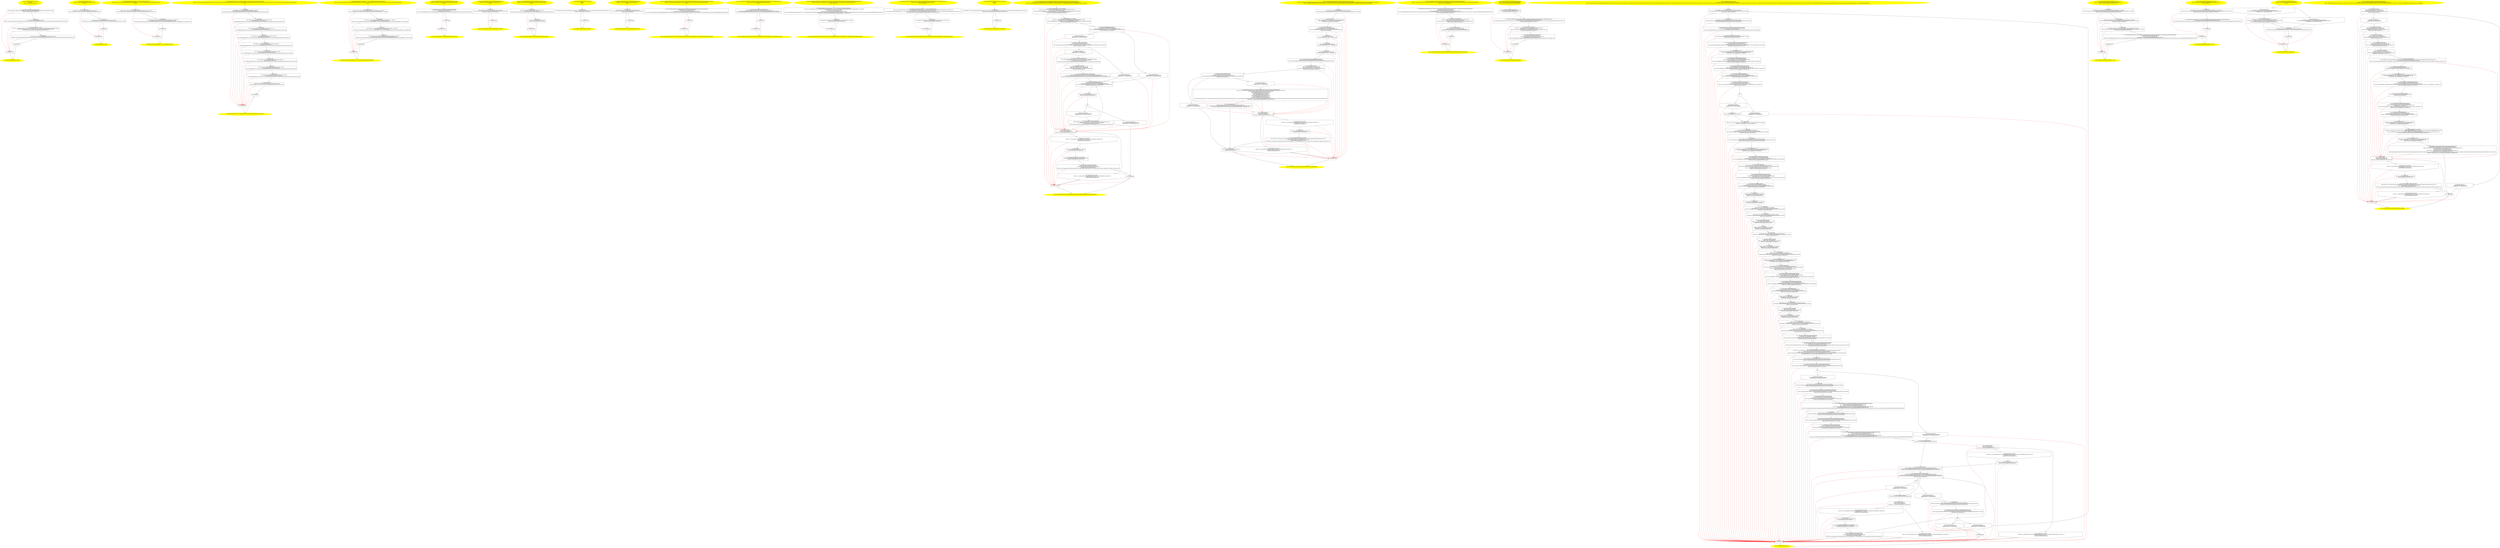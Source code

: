 /* @generated */
digraph cfg {
"com.zrlog.web.plugin.PluginCoreProcess.<clinit>():void.476fae63e33b6ffb1db76b974fe87e0f_1" [label="1: Start void PluginCoreProcess.<clinit>()\nFormals: \nLocals:  $irvar1:void $irvar0:void \n  " color=yellow style=filled]
	

	 "com.zrlog.web.plugin.PluginCoreProcess.<clinit>():void.476fae63e33b6ffb1db76b974fe87e0f_1" -> "com.zrlog.web.plugin.PluginCoreProcess.<clinit>():void.476fae63e33b6ffb1db76b974fe87e0f_4" ;
"com.zrlog.web.plugin.PluginCoreProcess.<clinit>():void.476fae63e33b6ffb1db76b974fe87e0f_2" [label="2: Exit void PluginCoreProcess.<clinit>() \n  " color=yellow style=filled]
	

"com.zrlog.web.plugin.PluginCoreProcess.<clinit>():void.476fae63e33b6ffb1db76b974fe87e0f_3" [label="3:  exceptions sink \n  " shape="box"]
	

	 "com.zrlog.web.plugin.PluginCoreProcess.<clinit>():void.476fae63e33b6ffb1db76b974fe87e0f_3" -> "com.zrlog.web.plugin.PluginCoreProcess.<clinit>():void.476fae63e33b6ffb1db76b974fe87e0f_2" ;
"com.zrlog.web.plugin.PluginCoreProcess.<clinit>():void.476fae63e33b6ffb1db76b974fe87e0f_4" [label="4:  Call Logger LoggerFactory.getLogger(Class) \n   n$0=_fun_Logger LoggerFactory.getLogger(Class)(com.zrlog.web.plugin.PluginCoreProcess:java.lang.Object*) [line 16]\n  *&$irvar0:org.slf4j.Logger*=n$0 [line 16]\n " shape="box"]
	

	 "com.zrlog.web.plugin.PluginCoreProcess.<clinit>():void.476fae63e33b6ffb1db76b974fe87e0f_4" -> "com.zrlog.web.plugin.PluginCoreProcess.<clinit>():void.476fae63e33b6ffb1db76b974fe87e0f_5" ;
	 "com.zrlog.web.plugin.PluginCoreProcess.<clinit>():void.476fae63e33b6ffb1db76b974fe87e0f_4" -> "com.zrlog.web.plugin.PluginCoreProcess.<clinit>():void.476fae63e33b6ffb1db76b974fe87e0f_3" [color="red" ];
"com.zrlog.web.plugin.PluginCoreProcess.<clinit>():void.476fae63e33b6ffb1db76b974fe87e0f_5" [label="5:  method_body \n   n$1=*&$irvar0:org.slf4j.Logger* [line 16]\n  *&#GB<>$com.zrlog.web.plugin.PluginCoreProcess.LOGGER:com.zrlog.web.plugin.PluginCoreProcess(root com.zrlog.web.plugin.PluginCoreProcess)=n$1 [line 16]\n " shape="box"]
	

	 "com.zrlog.web.plugin.PluginCoreProcess.<clinit>():void.476fae63e33b6ffb1db76b974fe87e0f_5" -> "com.zrlog.web.plugin.PluginCoreProcess.<clinit>():void.476fae63e33b6ffb1db76b974fe87e0f_6" ;
	 "com.zrlog.web.plugin.PluginCoreProcess.<clinit>():void.476fae63e33b6ffb1db76b974fe87e0f_5" -> "com.zrlog.web.plugin.PluginCoreProcess.<clinit>():void.476fae63e33b6ffb1db76b974fe87e0f_3" [color="red" ];
"com.zrlog.web.plugin.PluginCoreProcess.<clinit>():void.476fae63e33b6ffb1db76b974fe87e0f_6" [label="6:  Call PluginCoreProcess.<init>() \n   n$2=_fun___new(sizeof(t=com.zrlog.web.plugin.PluginCoreProcess):com.zrlog.web.plugin.PluginCoreProcess*) [line 25]\n  n$3=_fun_PluginCoreProcess.<init>()(n$2:com.zrlog.web.plugin.PluginCoreProcess*) [line 25]\n  *&$irvar1:com.zrlog.web.plugin.PluginCoreProcess*=n$2 [line 25]\n " shape="box"]
	

	 "com.zrlog.web.plugin.PluginCoreProcess.<clinit>():void.476fae63e33b6ffb1db76b974fe87e0f_6" -> "com.zrlog.web.plugin.PluginCoreProcess.<clinit>():void.476fae63e33b6ffb1db76b974fe87e0f_7" ;
	 "com.zrlog.web.plugin.PluginCoreProcess.<clinit>():void.476fae63e33b6ffb1db76b974fe87e0f_6" -> "com.zrlog.web.plugin.PluginCoreProcess.<clinit>():void.476fae63e33b6ffb1db76b974fe87e0f_3" [color="red" ];
"com.zrlog.web.plugin.PluginCoreProcess.<clinit>():void.476fae63e33b6ffb1db76b974fe87e0f_7" [label="7:  method_body \n   n$4=*&$irvar1:com.zrlog.web.plugin.PluginCoreProcess* [line 25]\n  *&#GB<>$com.zrlog.web.plugin.PluginCoreProcess.instance:com.zrlog.web.plugin.PluginCoreProcess(root com.zrlog.web.plugin.PluginCoreProcess)=n$4 [line 25]\n " shape="box"]
	

	 "com.zrlog.web.plugin.PluginCoreProcess.<clinit>():void.476fae63e33b6ffb1db76b974fe87e0f_7" -> "com.zrlog.web.plugin.PluginCoreProcess.<clinit>():void.476fae63e33b6ffb1db76b974fe87e0f_8" ;
	 "com.zrlog.web.plugin.PluginCoreProcess.<clinit>():void.476fae63e33b6ffb1db76b974fe87e0f_7" -> "com.zrlog.web.plugin.PluginCoreProcess.<clinit>():void.476fae63e33b6ffb1db76b974fe87e0f_3" [color="red" ];
"com.zrlog.web.plugin.PluginCoreProcess.<clinit>():void.476fae63e33b6ffb1db76b974fe87e0f_8" [label="8:  method_body \n  " shape="box"]
	

	 "com.zrlog.web.plugin.PluginCoreProcess.<clinit>():void.476fae63e33b6ffb1db76b974fe87e0f_8" -> "com.zrlog.web.plugin.PluginCoreProcess.<clinit>():void.476fae63e33b6ffb1db76b974fe87e0f_2" ;
	 "com.zrlog.web.plugin.PluginCoreProcess.<clinit>():void.476fae63e33b6ffb1db76b974fe87e0f_8" -> "com.zrlog.web.plugin.PluginCoreProcess.<clinit>():void.476fae63e33b6ffb1db76b974fe87e0f_3" [color="red" ];
"com.zrlog.web.plugin.PluginCoreProcess.<init>().8572c929608c49702a3be1ceb8a9c2bd_1" [label="1: Start PluginCoreProcess.<init>()\nFormals:  this:com.zrlog.web.plugin.PluginCoreProcess*\nLocals:  \n  " color=yellow style=filled]
	

	 "com.zrlog.web.plugin.PluginCoreProcess.<init>().8572c929608c49702a3be1ceb8a9c2bd_1" -> "com.zrlog.web.plugin.PluginCoreProcess.<init>().8572c929608c49702a3be1ceb8a9c2bd_4" ;
"com.zrlog.web.plugin.PluginCoreProcess.<init>().8572c929608c49702a3be1ceb8a9c2bd_2" [label="2: Exit PluginCoreProcess.<init>() \n  " color=yellow style=filled]
	

"com.zrlog.web.plugin.PluginCoreProcess.<init>().8572c929608c49702a3be1ceb8a9c2bd_3" [label="3:  exceptions sink \n  " shape="box"]
	

	 "com.zrlog.web.plugin.PluginCoreProcess.<init>().8572c929608c49702a3be1ceb8a9c2bd_3" -> "com.zrlog.web.plugin.PluginCoreProcess.<init>().8572c929608c49702a3be1ceb8a9c2bd_2" ;
"com.zrlog.web.plugin.PluginCoreProcess.<init>().8572c929608c49702a3be1ceb8a9c2bd_4" [label="4:  Call Object.<init>() \n   n$0=*&this:com.zrlog.web.plugin.PluginCoreProcess* [line 27]\n  n$1=_fun_Object.<init>()(n$0:com.zrlog.web.plugin.PluginCoreProcess*) [line 27]\n " shape="box"]
	

	 "com.zrlog.web.plugin.PluginCoreProcess.<init>().8572c929608c49702a3be1ceb8a9c2bd_4" -> "com.zrlog.web.plugin.PluginCoreProcess.<init>().8572c929608c49702a3be1ceb8a9c2bd_5" ;
	 "com.zrlog.web.plugin.PluginCoreProcess.<init>().8572c929608c49702a3be1ceb8a9c2bd_4" -> "com.zrlog.web.plugin.PluginCoreProcess.<init>().8572c929608c49702a3be1ceb8a9c2bd_3" [color="red" ];
"com.zrlog.web.plugin.PluginCoreProcess.<init>().8572c929608c49702a3be1ceb8a9c2bd_5" [label="5:  method_body \n   n$2=*&this:com.zrlog.web.plugin.PluginCoreProcess* [line 24]\n  *n$2.canStart:com.zrlog.web.plugin.PluginCoreProcess(root com.zrlog.web.plugin.PluginCoreProcess)=1 [line 24]\n " shape="box"]
	

	 "com.zrlog.web.plugin.PluginCoreProcess.<init>().8572c929608c49702a3be1ceb8a9c2bd_5" -> "com.zrlog.web.plugin.PluginCoreProcess.<init>().8572c929608c49702a3be1ceb8a9c2bd_6" ;
	 "com.zrlog.web.plugin.PluginCoreProcess.<init>().8572c929608c49702a3be1ceb8a9c2bd_5" -> "com.zrlog.web.plugin.PluginCoreProcess.<init>().8572c929608c49702a3be1ceb8a9c2bd_3" [color="red" ];
"com.zrlog.web.plugin.PluginCoreProcess.<init>().8572c929608c49702a3be1ceb8a9c2bd_6" [label="6:  method_body \n  " shape="box"]
	

	 "com.zrlog.web.plugin.PluginCoreProcess.<init>().8572c929608c49702a3be1ceb8a9c2bd_6" -> "com.zrlog.web.plugin.PluginCoreProcess.<init>().8572c929608c49702a3be1ceb8a9c2bd_2" ;
	 "com.zrlog.web.plugin.PluginCoreProcess.<init>().8572c929608c49702a3be1ceb8a9c2bd_6" -> "com.zrlog.web.plugin.PluginCoreProcess.<init>().8572c929608c49702a3be1ceb8a9c2bd_3" [color="red" ];
"com.zrlog.web.plugin.PluginCoreProcess$Lambda$_10_10.<init>(com.zrlog.web.plugin.PluginCoreProcess).ee09430d3de4b07e9bbb8d875aa613f2_1" [label="1: Start PluginCoreProcess$Lambda$_10_10.<init>(PluginCoreProcess)\nFormals:  this:com.zrlog.web.plugin.PluginCoreProcess$Lambda$_10_10* $bcvar1:com.zrlog.web.plugin.PluginCoreProcess*\nLocals:  \n  " color=yellow style=filled]
	

	 "com.zrlog.web.plugin.PluginCoreProcess$Lambda$_10_10.<init>(com.zrlog.web.plugin.PluginCoreProcess).ee09430d3de4b07e9bbb8d875aa613f2_1" -> "com.zrlog.web.plugin.PluginCoreProcess$Lambda$_10_10.<init>(com.zrlog.web.plugin.PluginCoreProcess).ee09430d3de4b07e9bbb8d875aa613f2_4" ;
"com.zrlog.web.plugin.PluginCoreProcess$Lambda$_10_10.<init>(com.zrlog.web.plugin.PluginCoreProcess).ee09430d3de4b07e9bbb8d875aa613f2_2" [label="2: Exit PluginCoreProcess$Lambda$_10_10.<init>(PluginCoreProcess) \n  " color=yellow style=filled]
	

"com.zrlog.web.plugin.PluginCoreProcess$Lambda$_10_10.<init>(com.zrlog.web.plugin.PluginCoreProcess).ee09430d3de4b07e9bbb8d875aa613f2_3" [label="3:  exceptions sink \n  " shape="box"]
	

	 "com.zrlog.web.plugin.PluginCoreProcess$Lambda$_10_10.<init>(com.zrlog.web.plugin.PluginCoreProcess).ee09430d3de4b07e9bbb8d875aa613f2_3" -> "com.zrlog.web.plugin.PluginCoreProcess$Lambda$_10_10.<init>(com.zrlog.web.plugin.PluginCoreProcess).ee09430d3de4b07e9bbb8d875aa613f2_2" ;
"com.zrlog.web.plugin.PluginCoreProcess$Lambda$_10_10.<init>(com.zrlog.web.plugin.PluginCoreProcess).ee09430d3de4b07e9bbb8d875aa613f2_4" [label="4:  Call Object.<init>() \n   n$0=*&this:com.zrlog.web.plugin.PluginCoreProcess$Lambda$_10_10* [line 137]\n  n$1=_fun_Object.<init>()(n$0:com.zrlog.web.plugin.PluginCoreProcess$Lambda$_10_10*) [line 137]\n " shape="box"]
	

	 "com.zrlog.web.plugin.PluginCoreProcess$Lambda$_10_10.<init>(com.zrlog.web.plugin.PluginCoreProcess).ee09430d3de4b07e9bbb8d875aa613f2_4" -> "com.zrlog.web.plugin.PluginCoreProcess$Lambda$_10_10.<init>(com.zrlog.web.plugin.PluginCoreProcess).ee09430d3de4b07e9bbb8d875aa613f2_5" ;
	 "com.zrlog.web.plugin.PluginCoreProcess$Lambda$_10_10.<init>(com.zrlog.web.plugin.PluginCoreProcess).ee09430d3de4b07e9bbb8d875aa613f2_4" -> "com.zrlog.web.plugin.PluginCoreProcess$Lambda$_10_10.<init>(com.zrlog.web.plugin.PluginCoreProcess).ee09430d3de4b07e9bbb8d875aa613f2_3" [color="red" ];
"com.zrlog.web.plugin.PluginCoreProcess$Lambda$_10_10.<init>(com.zrlog.web.plugin.PluginCoreProcess).ee09430d3de4b07e9bbb8d875aa613f2_5" [label="5:  method_body \n   n$2=*&this:com.zrlog.web.plugin.PluginCoreProcess$Lambda$_10_10* [line 137]\n  n$3=*&$bcvar1:com.zrlog.web.plugin.PluginCoreProcess* [line 137]\n  *n$2.arg1:com.zrlog.web.plugin.PluginCoreProcess$Lambda$_10_10(root com.zrlog.web.plugin.PluginCoreProcess$Lambda$_10_10)=n$3 [line 137]\n " shape="box"]
	

	 "com.zrlog.web.plugin.PluginCoreProcess$Lambda$_10_10.<init>(com.zrlog.web.plugin.PluginCoreProcess).ee09430d3de4b07e9bbb8d875aa613f2_5" -> "com.zrlog.web.plugin.PluginCoreProcess$Lambda$_10_10.<init>(com.zrlog.web.plugin.PluginCoreProcess).ee09430d3de4b07e9bbb8d875aa613f2_6" ;
	 "com.zrlog.web.plugin.PluginCoreProcess$Lambda$_10_10.<init>(com.zrlog.web.plugin.PluginCoreProcess).ee09430d3de4b07e9bbb8d875aa613f2_5" -> "com.zrlog.web.plugin.PluginCoreProcess$Lambda$_10_10.<init>(com.zrlog.web.plugin.PluginCoreProcess).ee09430d3de4b07e9bbb8d875aa613f2_3" [color="red" ];
"com.zrlog.web.plugin.PluginCoreProcess$Lambda$_10_10.<init>(com.zrlog.web.plugin.PluginCoreProcess).ee09430d3de4b07e9bbb8d875aa613f2_6" [label="6:  method_body \n  " shape="box"]
	

	 "com.zrlog.web.plugin.PluginCoreProcess$Lambda$_10_10.<init>(com.zrlog.web.plugin.PluginCoreProcess).ee09430d3de4b07e9bbb8d875aa613f2_6" -> "com.zrlog.web.plugin.PluginCoreProcess$Lambda$_10_10.<init>(com.zrlog.web.plugin.PluginCoreProcess).ee09430d3de4b07e9bbb8d875aa613f2_2" ;
	 "com.zrlog.web.plugin.PluginCoreProcess$Lambda$_10_10.<init>(com.zrlog.web.plugin.PluginCoreProcess).ee09430d3de4b07e9bbb8d875aa613f2_6" -> "com.zrlog.web.plugin.PluginCoreProcess$Lambda$_10_10.<init>(com.zrlog.web.plugin.PluginCoreProcess).ee09430d3de4b07e9bbb8d875aa613f2_3" [color="red" ];
"com.zrlog.web.plugin.PluginCoreProcess$1.<init>(com.zrlog.web.plugin.PluginCoreProcess,java.io.File,.5f43684348804ddb2195e0acde050e14_1" [label="1: Start PluginCoreProcess$1.<init>(PluginCoreProcess,File,String,int,int,String,int,String,String)\nFormals:  this:com.zrlog.web.plugin.PluginCoreProcess$1* this$0:com.zrlog.web.plugin.PluginCoreProcess* $bcvar2:java.io.File* $bcvar3:java.lang.String* $bcvar4:int $bcvar5:int $bcvar6:java.lang.String* $bcvar7:int $bcvar8:java.lang.String* $bcvar9:java.lang.String*\nLocals:  \n  " color=yellow style=filled]
	

	 "com.zrlog.web.plugin.PluginCoreProcess$1.<init>(com.zrlog.web.plugin.PluginCoreProcess,java.io.File,.5f43684348804ddb2195e0acde050e14_1" -> "com.zrlog.web.plugin.PluginCoreProcess$1.<init>(com.zrlog.web.plugin.PluginCoreProcess,java.io.File,.5f43684348804ddb2195e0acde050e14_4" ;
"com.zrlog.web.plugin.PluginCoreProcess$1.<init>(com.zrlog.web.plugin.PluginCoreProcess,java.io.File,.5f43684348804ddb2195e0acde050e14_2" [label="2: Exit PluginCoreProcess$1.<init>(PluginCoreProcess,File,String,int,int,String,int,String,String) \n  " color=yellow style=filled]
	

"com.zrlog.web.plugin.PluginCoreProcess$1.<init>(com.zrlog.web.plugin.PluginCoreProcess,java.io.File,.5f43684348804ddb2195e0acde050e14_3" [label="3:  exceptions sink \n  " shape="box"]
	

	 "com.zrlog.web.plugin.PluginCoreProcess$1.<init>(com.zrlog.web.plugin.PluginCoreProcess,java.io.File,.5f43684348804ddb2195e0acde050e14_3" -> "com.zrlog.web.plugin.PluginCoreProcess$1.<init>(com.zrlog.web.plugin.PluginCoreProcess,java.io.File,.5f43684348804ddb2195e0acde050e14_2" ;
"com.zrlog.web.plugin.PluginCoreProcess$1.<init>(com.zrlog.web.plugin.PluginCoreProcess,java.io.File,.5f43684348804ddb2195e0acde050e14_4" [label="4:  method_body \n   n$0=*&this:com.zrlog.web.plugin.PluginCoreProcess$1* [line 54]\n  n$1=*&this$0:com.zrlog.web.plugin.PluginCoreProcess* [line 54]\n  *n$0.this$0:com.zrlog.web.plugin.PluginCoreProcess$1(root com.zrlog.web.plugin.PluginCoreProcess$1)=n$1 [line 54]\n " shape="box"]
	

	 "com.zrlog.web.plugin.PluginCoreProcess$1.<init>(com.zrlog.web.plugin.PluginCoreProcess,java.io.File,.5f43684348804ddb2195e0acde050e14_4" -> "com.zrlog.web.plugin.PluginCoreProcess$1.<init>(com.zrlog.web.plugin.PluginCoreProcess,java.io.File,.5f43684348804ddb2195e0acde050e14_5" ;
	 "com.zrlog.web.plugin.PluginCoreProcess$1.<init>(com.zrlog.web.plugin.PluginCoreProcess,java.io.File,.5f43684348804ddb2195e0acde050e14_4" -> "com.zrlog.web.plugin.PluginCoreProcess$1.<init>(com.zrlog.web.plugin.PluginCoreProcess,java.io.File,.5f43684348804ddb2195e0acde050e14_3" [color="red" ];
"com.zrlog.web.plugin.PluginCoreProcess$1.<init>(com.zrlog.web.plugin.PluginCoreProcess,java.io.File,.5f43684348804ddb2195e0acde050e14_5" [label="5:  method_body \n   n$2=*&this:com.zrlog.web.plugin.PluginCoreProcess$1* [line 54]\n  n$3=*&$bcvar2:java.io.File* [line 54]\n  *n$2.val$pluginCoreFile:com.zrlog.web.plugin.PluginCoreProcess$1(root com.zrlog.web.plugin.PluginCoreProcess$1)=n$3 [line 54]\n " shape="box"]
	

	 "com.zrlog.web.plugin.PluginCoreProcess$1.<init>(com.zrlog.web.plugin.PluginCoreProcess,java.io.File,.5f43684348804ddb2195e0acde050e14_5" -> "com.zrlog.web.plugin.PluginCoreProcess$1.<init>(com.zrlog.web.plugin.PluginCoreProcess,java.io.File,.5f43684348804ddb2195e0acde050e14_6" ;
	 "com.zrlog.web.plugin.PluginCoreProcess$1.<init>(com.zrlog.web.plugin.PluginCoreProcess,java.io.File,.5f43684348804ddb2195e0acde050e14_5" -> "com.zrlog.web.plugin.PluginCoreProcess$1.<init>(com.zrlog.web.plugin.PluginCoreProcess,java.io.File,.5f43684348804ddb2195e0acde050e14_3" [color="red" ];
"com.zrlog.web.plugin.PluginCoreProcess$1.<init>(com.zrlog.web.plugin.PluginCoreProcess,java.io.File,.5f43684348804ddb2195e0acde050e14_6" [label="6:  method_body \n   n$4=*&this:com.zrlog.web.plugin.PluginCoreProcess$1* [line 54]\n  n$5=*&$bcvar3:java.lang.String* [line 54]\n  *n$4.val$pluginJvmArgs:com.zrlog.web.plugin.PluginCoreProcess$1(root com.zrlog.web.plugin.PluginCoreProcess$1)=n$5 [line 54]\n " shape="box"]
	

	 "com.zrlog.web.plugin.PluginCoreProcess$1.<init>(com.zrlog.web.plugin.PluginCoreProcess,java.io.File,.5f43684348804ddb2195e0acde050e14_6" -> "com.zrlog.web.plugin.PluginCoreProcess$1.<init>(com.zrlog.web.plugin.PluginCoreProcess,java.io.File,.5f43684348804ddb2195e0acde050e14_7" ;
	 "com.zrlog.web.plugin.PluginCoreProcess$1.<init>(com.zrlog.web.plugin.PluginCoreProcess,java.io.File,.5f43684348804ddb2195e0acde050e14_6" -> "com.zrlog.web.plugin.PluginCoreProcess$1.<init>(com.zrlog.web.plugin.PluginCoreProcess,java.io.File,.5f43684348804ddb2195e0acde050e14_3" [color="red" ];
"com.zrlog.web.plugin.PluginCoreProcess$1.<init>(com.zrlog.web.plugin.PluginCoreProcess,java.io.File,.5f43684348804ddb2195e0acde050e14_7" [label="7:  method_body \n   n$6=*&this:com.zrlog.web.plugin.PluginCoreProcess$1* [line 54]\n  n$7=*&$bcvar4:int [line 54]\n  *n$6.val$randomServerPort:com.zrlog.web.plugin.PluginCoreProcess$1(root com.zrlog.web.plugin.PluginCoreProcess$1)=n$7 [line 54]\n " shape="box"]
	

	 "com.zrlog.web.plugin.PluginCoreProcess$1.<init>(com.zrlog.web.plugin.PluginCoreProcess,java.io.File,.5f43684348804ddb2195e0acde050e14_7" -> "com.zrlog.web.plugin.PluginCoreProcess$1.<init>(com.zrlog.web.plugin.PluginCoreProcess,java.io.File,.5f43684348804ddb2195e0acde050e14_8" ;
	 "com.zrlog.web.plugin.PluginCoreProcess$1.<init>(com.zrlog.web.plugin.PluginCoreProcess,java.io.File,.5f43684348804ddb2195e0acde050e14_7" -> "com.zrlog.web.plugin.PluginCoreProcess$1.<init>(com.zrlog.web.plugin.PluginCoreProcess,java.io.File,.5f43684348804ddb2195e0acde050e14_3" [color="red" ];
"com.zrlog.web.plugin.PluginCoreProcess$1.<init>(com.zrlog.web.plugin.PluginCoreProcess,java.io.File,.5f43684348804ddb2195e0acde050e14_8" [label="8:  method_body \n   n$8=*&this:com.zrlog.web.plugin.PluginCoreProcess$1* [line 54]\n  n$9=*&$bcvar5:int [line 54]\n  *n$8.val$randomMasterPort:com.zrlog.web.plugin.PluginCoreProcess$1(root com.zrlog.web.plugin.PluginCoreProcess$1)=n$9 [line 54]\n " shape="box"]
	

	 "com.zrlog.web.plugin.PluginCoreProcess$1.<init>(com.zrlog.web.plugin.PluginCoreProcess,java.io.File,.5f43684348804ddb2195e0acde050e14_8" -> "com.zrlog.web.plugin.PluginCoreProcess$1.<init>(com.zrlog.web.plugin.PluginCoreProcess,java.io.File,.5f43684348804ddb2195e0acde050e14_9" ;
	 "com.zrlog.web.plugin.PluginCoreProcess$1.<init>(com.zrlog.web.plugin.PluginCoreProcess,java.io.File,.5f43684348804ddb2195e0acde050e14_8" -> "com.zrlog.web.plugin.PluginCoreProcess$1.<init>(com.zrlog.web.plugin.PluginCoreProcess,java.io.File,.5f43684348804ddb2195e0acde050e14_3" [color="red" ];
"com.zrlog.web.plugin.PluginCoreProcess$1.<init>(com.zrlog.web.plugin.PluginCoreProcess,java.io.File,.5f43684348804ddb2195e0acde050e14_9" [label="9:  method_body \n   n$10=*&this:com.zrlog.web.plugin.PluginCoreProcess$1* [line 54]\n  n$11=*&$bcvar6:java.lang.String* [line 54]\n  *n$10.val$dbProperties:com.zrlog.web.plugin.PluginCoreProcess$1(root com.zrlog.web.plugin.PluginCoreProcess$1)=n$11 [line 54]\n " shape="box"]
	

	 "com.zrlog.web.plugin.PluginCoreProcess$1.<init>(com.zrlog.web.plugin.PluginCoreProcess,java.io.File,.5f43684348804ddb2195e0acde050e14_9" -> "com.zrlog.web.plugin.PluginCoreProcess$1.<init>(com.zrlog.web.plugin.PluginCoreProcess,java.io.File,.5f43684348804ddb2195e0acde050e14_10" ;
	 "com.zrlog.web.plugin.PluginCoreProcess$1.<init>(com.zrlog.web.plugin.PluginCoreProcess,java.io.File,.5f43684348804ddb2195e0acde050e14_9" -> "com.zrlog.web.plugin.PluginCoreProcess$1.<init>(com.zrlog.web.plugin.PluginCoreProcess,java.io.File,.5f43684348804ddb2195e0acde050e14_3" [color="red" ];
"com.zrlog.web.plugin.PluginCoreProcess$1.<init>(com.zrlog.web.plugin.PluginCoreProcess,java.io.File,.5f43684348804ddb2195e0acde050e14_10" [label="10:  method_body \n   n$12=*&this:com.zrlog.web.plugin.PluginCoreProcess$1* [line 54]\n  n$13=*&$bcvar7:int [line 54]\n  *n$12.val$randomListenPort:com.zrlog.web.plugin.PluginCoreProcess$1(root com.zrlog.web.plugin.PluginCoreProcess$1)=n$13 [line 54]\n " shape="box"]
	

	 "com.zrlog.web.plugin.PluginCoreProcess$1.<init>(com.zrlog.web.plugin.PluginCoreProcess,java.io.File,.5f43684348804ddb2195e0acde050e14_10" -> "com.zrlog.web.plugin.PluginCoreProcess$1.<init>(com.zrlog.web.plugin.PluginCoreProcess,java.io.File,.5f43684348804ddb2195e0acde050e14_11" ;
	 "com.zrlog.web.plugin.PluginCoreProcess$1.<init>(com.zrlog.web.plugin.PluginCoreProcess,java.io.File,.5f43684348804ddb2195e0acde050e14_10" -> "com.zrlog.web.plugin.PluginCoreProcess$1.<init>(com.zrlog.web.plugin.PluginCoreProcess,java.io.File,.5f43684348804ddb2195e0acde050e14_3" [color="red" ];
"com.zrlog.web.plugin.PluginCoreProcess$1.<init>(com.zrlog.web.plugin.PluginCoreProcess,java.io.File,.5f43684348804ddb2195e0acde050e14_11" [label="11:  method_body \n   n$14=*&this:com.zrlog.web.plugin.PluginCoreProcess$1* [line 54]\n  n$15=*&$bcvar8:java.lang.String* [line 54]\n  *n$14.val$runtimePath:com.zrlog.web.plugin.PluginCoreProcess$1(root com.zrlog.web.plugin.PluginCoreProcess$1)=n$15 [line 54]\n " shape="box"]
	

	 "com.zrlog.web.plugin.PluginCoreProcess$1.<init>(com.zrlog.web.plugin.PluginCoreProcess,java.io.File,.5f43684348804ddb2195e0acde050e14_11" -> "com.zrlog.web.plugin.PluginCoreProcess$1.<init>(com.zrlog.web.plugin.PluginCoreProcess,java.io.File,.5f43684348804ddb2195e0acde050e14_12" ;
	 "com.zrlog.web.plugin.PluginCoreProcess$1.<init>(com.zrlog.web.plugin.PluginCoreProcess,java.io.File,.5f43684348804ddb2195e0acde050e14_11" -> "com.zrlog.web.plugin.PluginCoreProcess$1.<init>(com.zrlog.web.plugin.PluginCoreProcess,java.io.File,.5f43684348804ddb2195e0acde050e14_3" [color="red" ];
"com.zrlog.web.plugin.PluginCoreProcess$1.<init>(com.zrlog.web.plugin.PluginCoreProcess,java.io.File,.5f43684348804ddb2195e0acde050e14_12" [label="12:  method_body \n   n$16=*&this:com.zrlog.web.plugin.PluginCoreProcess$1* [line 54]\n  n$17=*&$bcvar9:java.lang.String* [line 54]\n  *n$16.val$runTimeVersion:com.zrlog.web.plugin.PluginCoreProcess$1(root com.zrlog.web.plugin.PluginCoreProcess$1)=n$17 [line 54]\n " shape="box"]
	

	 "com.zrlog.web.plugin.PluginCoreProcess$1.<init>(com.zrlog.web.plugin.PluginCoreProcess,java.io.File,.5f43684348804ddb2195e0acde050e14_12" -> "com.zrlog.web.plugin.PluginCoreProcess$1.<init>(com.zrlog.web.plugin.PluginCoreProcess,java.io.File,.5f43684348804ddb2195e0acde050e14_13" ;
	 "com.zrlog.web.plugin.PluginCoreProcess$1.<init>(com.zrlog.web.plugin.PluginCoreProcess,java.io.File,.5f43684348804ddb2195e0acde050e14_12" -> "com.zrlog.web.plugin.PluginCoreProcess$1.<init>(com.zrlog.web.plugin.PluginCoreProcess,java.io.File,.5f43684348804ddb2195e0acde050e14_3" [color="red" ];
"com.zrlog.web.plugin.PluginCoreProcess$1.<init>(com.zrlog.web.plugin.PluginCoreProcess,java.io.File,.5f43684348804ddb2195e0acde050e14_13" [label="13:  Call Thread.<init>() \n   n$18=*&this:com.zrlog.web.plugin.PluginCoreProcess$1* [line 54]\n  n$19=_fun_Thread.<init>()(n$18:com.zrlog.web.plugin.PluginCoreProcess$1*) [line 54]\n " shape="box"]
	

	 "com.zrlog.web.plugin.PluginCoreProcess$1.<init>(com.zrlog.web.plugin.PluginCoreProcess,java.io.File,.5f43684348804ddb2195e0acde050e14_13" -> "com.zrlog.web.plugin.PluginCoreProcess$1.<init>(com.zrlog.web.plugin.PluginCoreProcess,java.io.File,.5f43684348804ddb2195e0acde050e14_14" ;
	 "com.zrlog.web.plugin.PluginCoreProcess$1.<init>(com.zrlog.web.plugin.PluginCoreProcess,java.io.File,.5f43684348804ddb2195e0acde050e14_13" -> "com.zrlog.web.plugin.PluginCoreProcess$1.<init>(com.zrlog.web.plugin.PluginCoreProcess,java.io.File,.5f43684348804ddb2195e0acde050e14_3" [color="red" ];
"com.zrlog.web.plugin.PluginCoreProcess$1.<init>(com.zrlog.web.plugin.PluginCoreProcess,java.io.File,.5f43684348804ddb2195e0acde050e14_14" [label="14:  method_body \n  " shape="box"]
	

	 "com.zrlog.web.plugin.PluginCoreProcess$1.<init>(com.zrlog.web.plugin.PluginCoreProcess,java.io.File,.5f43684348804ddb2195e0acde050e14_14" -> "com.zrlog.web.plugin.PluginCoreProcess$1.<init>(com.zrlog.web.plugin.PluginCoreProcess,java.io.File,.5f43684348804ddb2195e0acde050e14_2" ;
	 "com.zrlog.web.plugin.PluginCoreProcess$1.<init>(com.zrlog.web.plugin.PluginCoreProcess,java.io.File,.5f43684348804ddb2195e0acde050e14_14" -> "com.zrlog.web.plugin.PluginCoreProcess$1.<init>(com.zrlog.web.plugin.PluginCoreProcess,java.io.File,.5f43684348804ddb2195e0acde050e14_3" [color="red" ];
"com.zrlog.web.plugin.PluginCoreProcess$1$Lambda$_3_7.<init>(java.io.InputStream,java.io.File,com.zrl.298c723fc3fa68631677c58bf999076a_1" [label="1: Start PluginCoreProcess$1$Lambda$_3_7.<init>(InputStream,File,PluginGhostThread)\nFormals:  this:com.zrlog.web.plugin.PluginCoreProcess$1$Lambda$_3_7* $bcvar1:java.io.InputStream* $bcvar2:java.io.File* $bcvar3:com.zrlog.web.plugin.PluginGhostThread*\nLocals:  \n  " color=yellow style=filled]
	

	 "com.zrlog.web.plugin.PluginCoreProcess$1$Lambda$_3_7.<init>(java.io.InputStream,java.io.File,com.zrl.298c723fc3fa68631677c58bf999076a_1" -> "com.zrlog.web.plugin.PluginCoreProcess$1$Lambda$_3_7.<init>(java.io.InputStream,java.io.File,com.zrl.298c723fc3fa68631677c58bf999076a_4" ;
"com.zrlog.web.plugin.PluginCoreProcess$1$Lambda$_3_7.<init>(java.io.InputStream,java.io.File,com.zrl.298c723fc3fa68631677c58bf999076a_2" [label="2: Exit PluginCoreProcess$1$Lambda$_3_7.<init>(InputStream,File,PluginGhostThread) \n  " color=yellow style=filled]
	

"com.zrlog.web.plugin.PluginCoreProcess$1$Lambda$_3_7.<init>(java.io.InputStream,java.io.File,com.zrl.298c723fc3fa68631677c58bf999076a_3" [label="3:  exceptions sink \n  " shape="box"]
	

	 "com.zrlog.web.plugin.PluginCoreProcess$1$Lambda$_3_7.<init>(java.io.InputStream,java.io.File,com.zrl.298c723fc3fa68631677c58bf999076a_3" -> "com.zrlog.web.plugin.PluginCoreProcess$1$Lambda$_3_7.<init>(java.io.InputStream,java.io.File,com.zrl.298c723fc3fa68631677c58bf999076a_2" ;
"com.zrlog.web.plugin.PluginCoreProcess$1$Lambda$_3_7.<init>(java.io.InputStream,java.io.File,com.zrl.298c723fc3fa68631677c58bf999076a_4" [label="4:  Call Object.<init>() \n   n$0=*&this:com.zrlog.web.plugin.PluginCoreProcess$1$Lambda$_3_7* [line 92]\n  n$1=_fun_Object.<init>()(n$0:com.zrlog.web.plugin.PluginCoreProcess$1$Lambda$_3_7*) [line 92]\n " shape="box"]
	

	 "com.zrlog.web.plugin.PluginCoreProcess$1$Lambda$_3_7.<init>(java.io.InputStream,java.io.File,com.zrl.298c723fc3fa68631677c58bf999076a_4" -> "com.zrlog.web.plugin.PluginCoreProcess$1$Lambda$_3_7.<init>(java.io.InputStream,java.io.File,com.zrl.298c723fc3fa68631677c58bf999076a_5" ;
	 "com.zrlog.web.plugin.PluginCoreProcess$1$Lambda$_3_7.<init>(java.io.InputStream,java.io.File,com.zrl.298c723fc3fa68631677c58bf999076a_4" -> "com.zrlog.web.plugin.PluginCoreProcess$1$Lambda$_3_7.<init>(java.io.InputStream,java.io.File,com.zrl.298c723fc3fa68631677c58bf999076a_3" [color="red" ];
"com.zrlog.web.plugin.PluginCoreProcess$1$Lambda$_3_7.<init>(java.io.InputStream,java.io.File,com.zrl.298c723fc3fa68631677c58bf999076a_5" [label="5:  method_body \n   n$2=*&this:com.zrlog.web.plugin.PluginCoreProcess$1$Lambda$_3_7* [line 92]\n  n$3=*&$bcvar1:java.io.InputStream* [line 92]\n  *n$2.arg1:com.zrlog.web.plugin.PluginCoreProcess$1$Lambda$_3_7(root com.zrlog.web.plugin.PluginCoreProcess$1$Lambda$_3_7)=n$3 [line 92]\n " shape="box"]
	

	 "com.zrlog.web.plugin.PluginCoreProcess$1$Lambda$_3_7.<init>(java.io.InputStream,java.io.File,com.zrl.298c723fc3fa68631677c58bf999076a_5" -> "com.zrlog.web.plugin.PluginCoreProcess$1$Lambda$_3_7.<init>(java.io.InputStream,java.io.File,com.zrl.298c723fc3fa68631677c58bf999076a_6" ;
	 "com.zrlog.web.plugin.PluginCoreProcess$1$Lambda$_3_7.<init>(java.io.InputStream,java.io.File,com.zrl.298c723fc3fa68631677c58bf999076a_5" -> "com.zrlog.web.plugin.PluginCoreProcess$1$Lambda$_3_7.<init>(java.io.InputStream,java.io.File,com.zrl.298c723fc3fa68631677c58bf999076a_3" [color="red" ];
"com.zrlog.web.plugin.PluginCoreProcess$1$Lambda$_3_7.<init>(java.io.InputStream,java.io.File,com.zrl.298c723fc3fa68631677c58bf999076a_6" [label="6:  method_body \n   n$4=*&this:com.zrlog.web.plugin.PluginCoreProcess$1$Lambda$_3_7* [line 92]\n  n$5=*&$bcvar2:java.io.File* [line 92]\n  *n$4.arg2:com.zrlog.web.plugin.PluginCoreProcess$1$Lambda$_3_7(root com.zrlog.web.plugin.PluginCoreProcess$1$Lambda$_3_7)=n$5 [line 92]\n " shape="box"]
	

	 "com.zrlog.web.plugin.PluginCoreProcess$1$Lambda$_3_7.<init>(java.io.InputStream,java.io.File,com.zrl.298c723fc3fa68631677c58bf999076a_6" -> "com.zrlog.web.plugin.PluginCoreProcess$1$Lambda$_3_7.<init>(java.io.InputStream,java.io.File,com.zrl.298c723fc3fa68631677c58bf999076a_7" ;
	 "com.zrlog.web.plugin.PluginCoreProcess$1$Lambda$_3_7.<init>(java.io.InputStream,java.io.File,com.zrl.298c723fc3fa68631677c58bf999076a_6" -> "com.zrlog.web.plugin.PluginCoreProcess$1$Lambda$_3_7.<init>(java.io.InputStream,java.io.File,com.zrl.298c723fc3fa68631677c58bf999076a_3" [color="red" ];
"com.zrlog.web.plugin.PluginCoreProcess$1$Lambda$_3_7.<init>(java.io.InputStream,java.io.File,com.zrl.298c723fc3fa68631677c58bf999076a_7" [label="7:  method_body \n   n$6=*&this:com.zrlog.web.plugin.PluginCoreProcess$1$Lambda$_3_7* [line 92]\n  n$7=*&$bcvar3:com.zrlog.web.plugin.PluginGhostThread* [line 92]\n  *n$6.arg3:com.zrlog.web.plugin.PluginCoreProcess$1$Lambda$_3_7(root com.zrlog.web.plugin.PluginCoreProcess$1$Lambda$_3_7)=n$7 [line 92]\n " shape="box"]
	

	 "com.zrlog.web.plugin.PluginCoreProcess$1$Lambda$_3_7.<init>(java.io.InputStream,java.io.File,com.zrl.298c723fc3fa68631677c58bf999076a_7" -> "com.zrlog.web.plugin.PluginCoreProcess$1$Lambda$_3_7.<init>(java.io.InputStream,java.io.File,com.zrl.298c723fc3fa68631677c58bf999076a_8" ;
	 "com.zrlog.web.plugin.PluginCoreProcess$1$Lambda$_3_7.<init>(java.io.InputStream,java.io.File,com.zrl.298c723fc3fa68631677c58bf999076a_7" -> "com.zrlog.web.plugin.PluginCoreProcess$1$Lambda$_3_7.<init>(java.io.InputStream,java.io.File,com.zrl.298c723fc3fa68631677c58bf999076a_3" [color="red" ];
"com.zrlog.web.plugin.PluginCoreProcess$1$Lambda$_3_7.<init>(java.io.InputStream,java.io.File,com.zrl.298c723fc3fa68631677c58bf999076a_8" [label="8:  method_body \n  " shape="box"]
	

	 "com.zrlog.web.plugin.PluginCoreProcess$1$Lambda$_3_7.<init>(java.io.InputStream,java.io.File,com.zrl.298c723fc3fa68631677c58bf999076a_8" -> "com.zrlog.web.plugin.PluginCoreProcess$1$Lambda$_3_7.<init>(java.io.InputStream,java.io.File,com.zrl.298c723fc3fa68631677c58bf999076a_2" ;
	 "com.zrlog.web.plugin.PluginCoreProcess$1$Lambda$_3_7.<init>(java.io.InputStream,java.io.File,com.zrl.298c723fc3fa68631677c58bf999076a_8" -> "com.zrlog.web.plugin.PluginCoreProcess$1$Lambda$_3_7.<init>(java.io.InputStream,java.io.File,com.zrl.298c723fc3fa68631677c58bf999076a_3" [color="red" ];
"com.zrlog.web.plugin.PluginCoreProcess.access$000(com.zrlog.web.plugin.PluginCoreProcess,java.io.Fil.2ea7fb50fab0045c49476ef7c0a30cc3_1" [label="1: Start void PluginCoreProcess.access$000(PluginCoreProcess,File)\nFormals:  x0:com.zrlog.web.plugin.PluginCoreProcess* x1:java.io.File*\nLocals:  \n  " color=yellow style=filled]
	

	 "com.zrlog.web.plugin.PluginCoreProcess.access$000(com.zrlog.web.plugin.PluginCoreProcess,java.io.Fil.2ea7fb50fab0045c49476ef7c0a30cc3_1" -> "com.zrlog.web.plugin.PluginCoreProcess.access$000(com.zrlog.web.plugin.PluginCoreProcess,java.io.Fil.2ea7fb50fab0045c49476ef7c0a30cc3_4" ;
"com.zrlog.web.plugin.PluginCoreProcess.access$000(com.zrlog.web.plugin.PluginCoreProcess,java.io.Fil.2ea7fb50fab0045c49476ef7c0a30cc3_2" [label="2: Exit void PluginCoreProcess.access$000(PluginCoreProcess,File) \n  " color=yellow style=filled]
	

"com.zrlog.web.plugin.PluginCoreProcess.access$000(com.zrlog.web.plugin.PluginCoreProcess,java.io.Fil.2ea7fb50fab0045c49476ef7c0a30cc3_3" [label="3:  exceptions sink \n  " shape="box"]
	

	 "com.zrlog.web.plugin.PluginCoreProcess.access$000(com.zrlog.web.plugin.PluginCoreProcess,java.io.Fil.2ea7fb50fab0045c49476ef7c0a30cc3_3" -> "com.zrlog.web.plugin.PluginCoreProcess.access$000(com.zrlog.web.plugin.PluginCoreProcess,java.io.Fil.2ea7fb50fab0045c49476ef7c0a30cc3_2" ;
"com.zrlog.web.plugin.PluginCoreProcess.access$000(com.zrlog.web.plugin.PluginCoreProcess,java.io.Fil.2ea7fb50fab0045c49476ef7c0a30cc3_4" [label="4:  Call void PluginCoreProcess.tryDownloadPluginCoreFile(File) \n   n$0=*&x0:com.zrlog.web.plugin.PluginCoreProcess* [line 14]\n  n$1=*&x1:java.io.File* [line 14]\n  n$2=_fun_void PluginCoreProcess.tryDownloadPluginCoreFile(File)(n$0:com.zrlog.web.plugin.PluginCoreProcess*,n$1:java.io.File*) [line 14]\n " shape="box"]
	

	 "com.zrlog.web.plugin.PluginCoreProcess.access$000(com.zrlog.web.plugin.PluginCoreProcess,java.io.Fil.2ea7fb50fab0045c49476ef7c0a30cc3_4" -> "com.zrlog.web.plugin.PluginCoreProcess.access$000(com.zrlog.web.plugin.PluginCoreProcess,java.io.Fil.2ea7fb50fab0045c49476ef7c0a30cc3_5" ;
	 "com.zrlog.web.plugin.PluginCoreProcess.access$000(com.zrlog.web.plugin.PluginCoreProcess,java.io.Fil.2ea7fb50fab0045c49476ef7c0a30cc3_4" -> "com.zrlog.web.plugin.PluginCoreProcess.access$000(com.zrlog.web.plugin.PluginCoreProcess,java.io.Fil.2ea7fb50fab0045c49476ef7c0a30cc3_3" [color="red" ];
"com.zrlog.web.plugin.PluginCoreProcess.access$000(com.zrlog.web.plugin.PluginCoreProcess,java.io.Fil.2ea7fb50fab0045c49476ef7c0a30cc3_5" [label="5:  method_body \n  " shape="box"]
	

	 "com.zrlog.web.plugin.PluginCoreProcess.access$000(com.zrlog.web.plugin.PluginCoreProcess,java.io.Fil.2ea7fb50fab0045c49476ef7c0a30cc3_5" -> "com.zrlog.web.plugin.PluginCoreProcess.access$000(com.zrlog.web.plugin.PluginCoreProcess,java.io.Fil.2ea7fb50fab0045c49476ef7c0a30cc3_2" ;
	 "com.zrlog.web.plugin.PluginCoreProcess.access$000(com.zrlog.web.plugin.PluginCoreProcess,java.io.Fil.2ea7fb50fab0045c49476ef7c0a30cc3_5" -> "com.zrlog.web.plugin.PluginCoreProcess.access$000(com.zrlog.web.plugin.PluginCoreProcess,java.io.Fil.2ea7fb50fab0045c49476ef7c0a30cc3_3" [color="red" ];
"com.zrlog.web.plugin.PluginCoreProcess.access$100(com.zrlog.web.plugin.PluginCoreProcess):java.lang..9a1607ab3e2c8b12041071a19d64fc50_1" [label="1: Start Process PluginCoreProcess.access$100(PluginCoreProcess)\nFormals:  x0:com.zrlog.web.plugin.PluginCoreProcess*\nLocals:  \n  " color=yellow style=filled]
	

	 "com.zrlog.web.plugin.PluginCoreProcess.access$100(com.zrlog.web.plugin.PluginCoreProcess):java.lang..9a1607ab3e2c8b12041071a19d64fc50_1" -> "com.zrlog.web.plugin.PluginCoreProcess.access$100(com.zrlog.web.plugin.PluginCoreProcess):java.lang..9a1607ab3e2c8b12041071a19d64fc50_4" ;
"com.zrlog.web.plugin.PluginCoreProcess.access$100(com.zrlog.web.plugin.PluginCoreProcess):java.lang..9a1607ab3e2c8b12041071a19d64fc50_2" [label="2: Exit Process PluginCoreProcess.access$100(PluginCoreProcess) \n  " color=yellow style=filled]
	

"com.zrlog.web.plugin.PluginCoreProcess.access$100(com.zrlog.web.plugin.PluginCoreProcess):java.lang..9a1607ab3e2c8b12041071a19d64fc50_3" [label="3:  exceptions sink \n  " shape="box"]
	

	 "com.zrlog.web.plugin.PluginCoreProcess.access$100(com.zrlog.web.plugin.PluginCoreProcess):java.lang..9a1607ab3e2c8b12041071a19d64fc50_3" -> "com.zrlog.web.plugin.PluginCoreProcess.access$100(com.zrlog.web.plugin.PluginCoreProcess):java.lang..9a1607ab3e2c8b12041071a19d64fc50_2" ;
"com.zrlog.web.plugin.PluginCoreProcess.access$100(com.zrlog.web.plugin.PluginCoreProcess):java.lang..9a1607ab3e2c8b12041071a19d64fc50_4" [label="4:  method_body \n   n$0=*&x0:com.zrlog.web.plugin.PluginCoreProcess* [line 14]\n  n$1=*n$0.pr:java.lang.Process*(root com.zrlog.web.plugin.PluginCoreProcess) [line 14]\n  *&return:java.lang.Process*=n$1 [line 14]\n " shape="box"]
	

	 "com.zrlog.web.plugin.PluginCoreProcess.access$100(com.zrlog.web.plugin.PluginCoreProcess):java.lang..9a1607ab3e2c8b12041071a19d64fc50_4" -> "com.zrlog.web.plugin.PluginCoreProcess.access$100(com.zrlog.web.plugin.PluginCoreProcess):java.lang..9a1607ab3e2c8b12041071a19d64fc50_2" ;
	 "com.zrlog.web.plugin.PluginCoreProcess.access$100(com.zrlog.web.plugin.PluginCoreProcess):java.lang..9a1607ab3e2c8b12041071a19d64fc50_4" -> "com.zrlog.web.plugin.PluginCoreProcess.access$100(com.zrlog.web.plugin.PluginCoreProcess):java.lang..9a1607ab3e2c8b12041071a19d64fc50_3" [color="red" ];
"com.zrlog.web.plugin.PluginCoreProcess.access$102(com.zrlog.web.plugin.PluginCoreProcess,java.lang.P.e3f28ee233829cf60792814349ca6cd8_1" [label="1: Start Process PluginCoreProcess.access$102(PluginCoreProcess,Process)\nFormals:  x0:com.zrlog.web.plugin.PluginCoreProcess* x1:java.lang.Process*\nLocals:  \n  " color=yellow style=filled]
	

	 "com.zrlog.web.plugin.PluginCoreProcess.access$102(com.zrlog.web.plugin.PluginCoreProcess,java.lang.P.e3f28ee233829cf60792814349ca6cd8_1" -> "com.zrlog.web.plugin.PluginCoreProcess.access$102(com.zrlog.web.plugin.PluginCoreProcess,java.lang.P.e3f28ee233829cf60792814349ca6cd8_4" ;
"com.zrlog.web.plugin.PluginCoreProcess.access$102(com.zrlog.web.plugin.PluginCoreProcess,java.lang.P.e3f28ee233829cf60792814349ca6cd8_2" [label="2: Exit Process PluginCoreProcess.access$102(PluginCoreProcess,Process) \n  " color=yellow style=filled]
	

"com.zrlog.web.plugin.PluginCoreProcess.access$102(com.zrlog.web.plugin.PluginCoreProcess,java.lang.P.e3f28ee233829cf60792814349ca6cd8_3" [label="3:  exceptions sink \n  " shape="box"]
	

	 "com.zrlog.web.plugin.PluginCoreProcess.access$102(com.zrlog.web.plugin.PluginCoreProcess,java.lang.P.e3f28ee233829cf60792814349ca6cd8_3" -> "com.zrlog.web.plugin.PluginCoreProcess.access$102(com.zrlog.web.plugin.PluginCoreProcess,java.lang.P.e3f28ee233829cf60792814349ca6cd8_2" ;
"com.zrlog.web.plugin.PluginCoreProcess.access$102(com.zrlog.web.plugin.PluginCoreProcess,java.lang.P.e3f28ee233829cf60792814349ca6cd8_4" [label="4:  method_body \n   n$0=*&x0:com.zrlog.web.plugin.PluginCoreProcess* [line 14]\n  n$1=*&x1:java.lang.Process* [line 14]\n  *n$0.pr:com.zrlog.web.plugin.PluginCoreProcess(root com.zrlog.web.plugin.PluginCoreProcess)=n$1 [line 14]\n " shape="box"]
	

	 "com.zrlog.web.plugin.PluginCoreProcess.access$102(com.zrlog.web.plugin.PluginCoreProcess,java.lang.P.e3f28ee233829cf60792814349ca6cd8_4" -> "com.zrlog.web.plugin.PluginCoreProcess.access$102(com.zrlog.web.plugin.PluginCoreProcess,java.lang.P.e3f28ee233829cf60792814349ca6cd8_5" ;
	 "com.zrlog.web.plugin.PluginCoreProcess.access$102(com.zrlog.web.plugin.PluginCoreProcess,java.lang.P.e3f28ee233829cf60792814349ca6cd8_4" -> "com.zrlog.web.plugin.PluginCoreProcess.access$102(com.zrlog.web.plugin.PluginCoreProcess,java.lang.P.e3f28ee233829cf60792814349ca6cd8_3" [color="red" ];
"com.zrlog.web.plugin.PluginCoreProcess.access$102(com.zrlog.web.plugin.PluginCoreProcess,java.lang.P.e3f28ee233829cf60792814349ca6cd8_5" [label="5:  method_body \n   n$2=*&x1:java.lang.Process* [line 14]\n  *&return:java.lang.Process*=n$2 [line 14]\n " shape="box"]
	

	 "com.zrlog.web.plugin.PluginCoreProcess.access$102(com.zrlog.web.plugin.PluginCoreProcess,java.lang.P.e3f28ee233829cf60792814349ca6cd8_5" -> "com.zrlog.web.plugin.PluginCoreProcess.access$102(com.zrlog.web.plugin.PluginCoreProcess,java.lang.P.e3f28ee233829cf60792814349ca6cd8_2" ;
	 "com.zrlog.web.plugin.PluginCoreProcess.access$102(com.zrlog.web.plugin.PluginCoreProcess,java.lang.P.e3f28ee233829cf60792814349ca6cd8_5" -> "com.zrlog.web.plugin.PluginCoreProcess.access$102(com.zrlog.web.plugin.PluginCoreProcess,java.lang.P.e3f28ee233829cf60792814349ca6cd8_3" [color="red" ];
"com.zrlog.web.plugin.PluginCoreProcess.access$200():org.slf4j.Logger.e8a52480928a2d01265c20c55496c80c_1" [label="1: Start Logger PluginCoreProcess.access$200()\nFormals: \nLocals:  \n  " color=yellow style=filled]
	

	 "com.zrlog.web.plugin.PluginCoreProcess.access$200():org.slf4j.Logger.e8a52480928a2d01265c20c55496c80c_1" -> "com.zrlog.web.plugin.PluginCoreProcess.access$200():org.slf4j.Logger.e8a52480928a2d01265c20c55496c80c_4" ;
"com.zrlog.web.plugin.PluginCoreProcess.access$200():org.slf4j.Logger.e8a52480928a2d01265c20c55496c80c_2" [label="2: Exit Logger PluginCoreProcess.access$200() \n  " color=yellow style=filled]
	

"com.zrlog.web.plugin.PluginCoreProcess.access$200():org.slf4j.Logger.e8a52480928a2d01265c20c55496c80c_3" [label="3:  exceptions sink \n  " shape="box"]
	

	 "com.zrlog.web.plugin.PluginCoreProcess.access$200():org.slf4j.Logger.e8a52480928a2d01265c20c55496c80c_3" -> "com.zrlog.web.plugin.PluginCoreProcess.access$200():org.slf4j.Logger.e8a52480928a2d01265c20c55496c80c_2" ;
"com.zrlog.web.plugin.PluginCoreProcess.access$200():org.slf4j.Logger.e8a52480928a2d01265c20c55496c80c_4" [label="4:  method_body \n   n$0=*&#GB<>$com.zrlog.web.plugin.PluginCoreProcess.LOGGER:org.slf4j.Logger*(root com.zrlog.web.plugin.PluginCoreProcess) [line 14]\n  *&return:org.slf4j.Logger*=n$0 [line 14]\n " shape="box"]
	

	 "com.zrlog.web.plugin.PluginCoreProcess.access$200():org.slf4j.Logger.e8a52480928a2d01265c20c55496c80c_4" -> "com.zrlog.web.plugin.PluginCoreProcess.access$200():org.slf4j.Logger.e8a52480928a2d01265c20c55496c80c_2" ;
	 "com.zrlog.web.plugin.PluginCoreProcess.access$200():org.slf4j.Logger.e8a52480928a2d01265c20c55496c80c_4" -> "com.zrlog.web.plugin.PluginCoreProcess.access$200():org.slf4j.Logger.e8a52480928a2d01265c20c55496c80c_3" [color="red" ];
"com.zrlog.web.plugin.PluginCoreProcess.access$300(com.zrlog.web.plugin.PluginCoreProcess):boolean.40a26190943ab71f08085b12f1ceff45_1" [label="1: Start boolean PluginCoreProcess.access$300(PluginCoreProcess)\nFormals:  x0:com.zrlog.web.plugin.PluginCoreProcess*\nLocals:  \n  " color=yellow style=filled]
	

	 "com.zrlog.web.plugin.PluginCoreProcess.access$300(com.zrlog.web.plugin.PluginCoreProcess):boolean.40a26190943ab71f08085b12f1ceff45_1" -> "com.zrlog.web.plugin.PluginCoreProcess.access$300(com.zrlog.web.plugin.PluginCoreProcess):boolean.40a26190943ab71f08085b12f1ceff45_4" ;
"com.zrlog.web.plugin.PluginCoreProcess.access$300(com.zrlog.web.plugin.PluginCoreProcess):boolean.40a26190943ab71f08085b12f1ceff45_2" [label="2: Exit boolean PluginCoreProcess.access$300(PluginCoreProcess) \n  " color=yellow style=filled]
	

"com.zrlog.web.plugin.PluginCoreProcess.access$300(com.zrlog.web.plugin.PluginCoreProcess):boolean.40a26190943ab71f08085b12f1ceff45_3" [label="3:  exceptions sink \n  " shape="box"]
	

	 "com.zrlog.web.plugin.PluginCoreProcess.access$300(com.zrlog.web.plugin.PluginCoreProcess):boolean.40a26190943ab71f08085b12f1ceff45_3" -> "com.zrlog.web.plugin.PluginCoreProcess.access$300(com.zrlog.web.plugin.PluginCoreProcess):boolean.40a26190943ab71f08085b12f1ceff45_2" ;
"com.zrlog.web.plugin.PluginCoreProcess.access$300(com.zrlog.web.plugin.PluginCoreProcess):boolean.40a26190943ab71f08085b12f1ceff45_4" [label="4:  method_body \n   n$0=*&x0:com.zrlog.web.plugin.PluginCoreProcess* [line 14]\n  n$1=*n$0.canStart:_Bool(root com.zrlog.web.plugin.PluginCoreProcess) [line 14]\n  *&return:_Bool=n$1 [line 14]\n " shape="box"]
	

	 "com.zrlog.web.plugin.PluginCoreProcess.access$300(com.zrlog.web.plugin.PluginCoreProcess):boolean.40a26190943ab71f08085b12f1ceff45_4" -> "com.zrlog.web.plugin.PluginCoreProcess.access$300(com.zrlog.web.plugin.PluginCoreProcess):boolean.40a26190943ab71f08085b12f1ceff45_2" ;
	 "com.zrlog.web.plugin.PluginCoreProcess.access$300(com.zrlog.web.plugin.PluginCoreProcess):boolean.40a26190943ab71f08085b12f1ceff45_4" -> "com.zrlog.web.plugin.PluginCoreProcess.access$300(com.zrlog.web.plugin.PluginCoreProcess):boolean.40a26190943ab71f08085b12f1ceff45_3" [color="red" ];
"com.zrlog.web.plugin.PluginCoreProcess$1.access_com.zrlog.web.plugin.PluginCoreProcess$1$Lambda$_3_7.f5613fa81e8fa83570124f2dab2ad89c_1" [label="1: Start void PluginCoreProcess$1.access_com.zrlog.web.plugin.PluginCoreProcess$1$Lambda$_3_7(InputStream,File,PluginGhostThread)\nFormals:  $bcvar0:java.io.InputStream* $bcvar1:java.io.File* $bcvar2:com.zrlog.web.plugin.PluginGhostThread*\nLocals:  \n  " color=yellow style=filled]
	

	 "com.zrlog.web.plugin.PluginCoreProcess$1.access_com.zrlog.web.plugin.PluginCoreProcess$1$Lambda$_3_7.f5613fa81e8fa83570124f2dab2ad89c_1" -> "com.zrlog.web.plugin.PluginCoreProcess$1.access_com.zrlog.web.plugin.PluginCoreProcess$1$Lambda$_3_7.f5613fa81e8fa83570124f2dab2ad89c_4" ;
"com.zrlog.web.plugin.PluginCoreProcess$1.access_com.zrlog.web.plugin.PluginCoreProcess$1$Lambda$_3_7.f5613fa81e8fa83570124f2dab2ad89c_2" [label="2: Exit void PluginCoreProcess$1.access_com.zrlog.web.plugin.PluginCoreProcess$1$Lambda$_3_7(InputStream,File,PluginGhostThread) \n  " color=yellow style=filled]
	

"com.zrlog.web.plugin.PluginCoreProcess$1.access_com.zrlog.web.plugin.PluginCoreProcess$1$Lambda$_3_7.f5613fa81e8fa83570124f2dab2ad89c_3" [label="3:  exceptions sink \n  " shape="box"]
	

	 "com.zrlog.web.plugin.PluginCoreProcess$1.access_com.zrlog.web.plugin.PluginCoreProcess$1$Lambda$_3_7.f5613fa81e8fa83570124f2dab2ad89c_3" -> "com.zrlog.web.plugin.PluginCoreProcess$1.access_com.zrlog.web.plugin.PluginCoreProcess$1$Lambda$_3_7.f5613fa81e8fa83570124f2dab2ad89c_2" ;
"com.zrlog.web.plugin.PluginCoreProcess$1.access_com.zrlog.web.plugin.PluginCoreProcess$1$Lambda$_3_7.f5613fa81e8fa83570124f2dab2ad89c_4" [label="4:  Call void PluginCoreProcess$1.lambda$printInputStreamWithThread$0(InputStream,File,PluginGhostThread) \n   n$0=*&$bcvar0:java.io.InputStream* [line 92]\n  n$1=*&$bcvar1:java.io.File* [line 92]\n  n$2=*&$bcvar2:com.zrlog.web.plugin.PluginGhostThread* [line 92]\n  n$3=_fun_void PluginCoreProcess$1.lambda$printInputStreamWithThread$0(InputStream,File,PluginGhostThread)(n$0:java.io.InputStream*,n$1:java.io.File*,n$2:com.zrlog.web.plugin.PluginGhostThread*) [line 92]\n " shape="box"]
	

	 "com.zrlog.web.plugin.PluginCoreProcess$1.access_com.zrlog.web.plugin.PluginCoreProcess$1$Lambda$_3_7.f5613fa81e8fa83570124f2dab2ad89c_4" -> "com.zrlog.web.plugin.PluginCoreProcess$1.access_com.zrlog.web.plugin.PluginCoreProcess$1$Lambda$_3_7.f5613fa81e8fa83570124f2dab2ad89c_5" ;
	 "com.zrlog.web.plugin.PluginCoreProcess$1.access_com.zrlog.web.plugin.PluginCoreProcess$1$Lambda$_3_7.f5613fa81e8fa83570124f2dab2ad89c_4" -> "com.zrlog.web.plugin.PluginCoreProcess$1.access_com.zrlog.web.plugin.PluginCoreProcess$1$Lambda$_3_7.f5613fa81e8fa83570124f2dab2ad89c_3" [color="red" ];
"com.zrlog.web.plugin.PluginCoreProcess$1.access_com.zrlog.web.plugin.PluginCoreProcess$1$Lambda$_3_7.f5613fa81e8fa83570124f2dab2ad89c_5" [label="5:  method_body \n  " shape="box"]
	

	 "com.zrlog.web.plugin.PluginCoreProcess$1.access_com.zrlog.web.plugin.PluginCoreProcess$1$Lambda$_3_7.f5613fa81e8fa83570124f2dab2ad89c_5" -> "com.zrlog.web.plugin.PluginCoreProcess$1.access_com.zrlog.web.plugin.PluginCoreProcess$1$Lambda$_3_7.f5613fa81e8fa83570124f2dab2ad89c_2" ;
	 "com.zrlog.web.plugin.PluginCoreProcess$1.access_com.zrlog.web.plugin.PluginCoreProcess$1$Lambda$_3_7.f5613fa81e8fa83570124f2dab2ad89c_5" -> "com.zrlog.web.plugin.PluginCoreProcess$1.access_com.zrlog.web.plugin.PluginCoreProcess$1$Lambda$_3_7.f5613fa81e8fa83570124f2dab2ad89c_3" [color="red" ];
"com.zrlog.web.plugin.PluginCoreProcess.access_com.zrlog.web.plugin.PluginCoreProcess$Lambda$_10_10(c.5c0106383b20a2191553a9c654013cbc_1" [label="1: Start void PluginCoreProcess.access_com.zrlog.web.plugin.PluginCoreProcess$Lambda$_10_10(PluginCoreProcess)\nFormals:  $bcvar0:com.zrlog.web.plugin.PluginCoreProcess*\nLocals:  \n  " color=yellow style=filled]
	

	 "com.zrlog.web.plugin.PluginCoreProcess.access_com.zrlog.web.plugin.PluginCoreProcess$Lambda$_10_10(c.5c0106383b20a2191553a9c654013cbc_1" -> "com.zrlog.web.plugin.PluginCoreProcess.access_com.zrlog.web.plugin.PluginCoreProcess$Lambda$_10_10(c.5c0106383b20a2191553a9c654013cbc_4" ;
"com.zrlog.web.plugin.PluginCoreProcess.access_com.zrlog.web.plugin.PluginCoreProcess$Lambda$_10_10(c.5c0106383b20a2191553a9c654013cbc_2" [label="2: Exit void PluginCoreProcess.access_com.zrlog.web.plugin.PluginCoreProcess$Lambda$_10_10(PluginCoreProcess) \n  " color=yellow style=filled]
	

"com.zrlog.web.plugin.PluginCoreProcess.access_com.zrlog.web.plugin.PluginCoreProcess$Lambda$_10_10(c.5c0106383b20a2191553a9c654013cbc_3" [label="3:  exceptions sink \n  " shape="box"]
	

	 "com.zrlog.web.plugin.PluginCoreProcess.access_com.zrlog.web.plugin.PluginCoreProcess$Lambda$_10_10(c.5c0106383b20a2191553a9c654013cbc_3" -> "com.zrlog.web.plugin.PluginCoreProcess.access_com.zrlog.web.plugin.PluginCoreProcess$Lambda$_10_10(c.5c0106383b20a2191553a9c654013cbc_2" ;
"com.zrlog.web.plugin.PluginCoreProcess.access_com.zrlog.web.plugin.PluginCoreProcess$Lambda$_10_10(c.5c0106383b20a2191553a9c654013cbc_4" [label="4:  Call void PluginCoreProcess.stopPluginCore() \n   n$0=*&$bcvar0:com.zrlog.web.plugin.PluginCoreProcess* [line 137]\n  _=*n$0:com.zrlog.web.plugin.PluginCoreProcess*(root com.zrlog.web.plugin.PluginCoreProcess) [line 137]\n  n$2=_fun_void PluginCoreProcess.stopPluginCore()(n$0:com.zrlog.web.plugin.PluginCoreProcess*) virtual [line 137]\n " shape="box"]
	

	 "com.zrlog.web.plugin.PluginCoreProcess.access_com.zrlog.web.plugin.PluginCoreProcess$Lambda$_10_10(c.5c0106383b20a2191553a9c654013cbc_4" -> "com.zrlog.web.plugin.PluginCoreProcess.access_com.zrlog.web.plugin.PluginCoreProcess$Lambda$_10_10(c.5c0106383b20a2191553a9c654013cbc_5" ;
	 "com.zrlog.web.plugin.PluginCoreProcess.access_com.zrlog.web.plugin.PluginCoreProcess$Lambda$_10_10(c.5c0106383b20a2191553a9c654013cbc_4" -> "com.zrlog.web.plugin.PluginCoreProcess.access_com.zrlog.web.plugin.PluginCoreProcess$Lambda$_10_10(c.5c0106383b20a2191553a9c654013cbc_3" [color="red" ];
"com.zrlog.web.plugin.PluginCoreProcess.access_com.zrlog.web.plugin.PluginCoreProcess$Lambda$_10_10(c.5c0106383b20a2191553a9c654013cbc_5" [label="5:  method_body \n  " shape="box"]
	

	 "com.zrlog.web.plugin.PluginCoreProcess.access_com.zrlog.web.plugin.PluginCoreProcess$Lambda$_10_10(c.5c0106383b20a2191553a9c654013cbc_5" -> "com.zrlog.web.plugin.PluginCoreProcess.access_com.zrlog.web.plugin.PluginCoreProcess$Lambda$_10_10(c.5c0106383b20a2191553a9c654013cbc_2" ;
	 "com.zrlog.web.plugin.PluginCoreProcess.access_com.zrlog.web.plugin.PluginCoreProcess$Lambda$_10_10(c.5c0106383b20a2191553a9c654013cbc_5" -> "com.zrlog.web.plugin.PluginCoreProcess.access_com.zrlog.web.plugin.PluginCoreProcess$Lambda$_10_10(c.5c0106383b20a2191553a9c654013cbc_3" [color="red" ];
"com.zrlog.web.plugin.PluginCoreProcess$1.callsite_com.zrlog.web.plugin.PluginCoreProcess$1$Lambda$_3.677cc0177efd7f6233c756f3635c126d_1" [label="1: Start Runnable PluginCoreProcess$1.callsite_com.zrlog.web.plugin.PluginCoreProcess$1$Lambda$_3_7(InputStream,File,PluginGhostThread)\nFormals:  $bcvar0:java.io.InputStream* $bcvar1:java.io.File* $bcvar2:com.zrlog.web.plugin.PluginGhostThread*\nLocals:  $irvar0:void \n  " color=yellow style=filled]
	

	 "com.zrlog.web.plugin.PluginCoreProcess$1.callsite_com.zrlog.web.plugin.PluginCoreProcess$1$Lambda$_3.677cc0177efd7f6233c756f3635c126d_1" -> "com.zrlog.web.plugin.PluginCoreProcess$1.callsite_com.zrlog.web.plugin.PluginCoreProcess$1$Lambda$_3.677cc0177efd7f6233c756f3635c126d_4" ;
"com.zrlog.web.plugin.PluginCoreProcess$1.callsite_com.zrlog.web.plugin.PluginCoreProcess$1$Lambda$_3.677cc0177efd7f6233c756f3635c126d_2" [label="2: Exit Runnable PluginCoreProcess$1.callsite_com.zrlog.web.plugin.PluginCoreProcess$1$Lambda$_3_7(InputStream,File,PluginGhostThread) \n  " color=yellow style=filled]
	

"com.zrlog.web.plugin.PluginCoreProcess$1.callsite_com.zrlog.web.plugin.PluginCoreProcess$1$Lambda$_3.677cc0177efd7f6233c756f3635c126d_3" [label="3:  exceptions sink \n  " shape="box"]
	

	 "com.zrlog.web.plugin.PluginCoreProcess$1.callsite_com.zrlog.web.plugin.PluginCoreProcess$1$Lambda$_3.677cc0177efd7f6233c756f3635c126d_3" -> "com.zrlog.web.plugin.PluginCoreProcess$1.callsite_com.zrlog.web.plugin.PluginCoreProcess$1$Lambda$_3.677cc0177efd7f6233c756f3635c126d_2" ;
"com.zrlog.web.plugin.PluginCoreProcess$1.callsite_com.zrlog.web.plugin.PluginCoreProcess$1$Lambda$_3.677cc0177efd7f6233c756f3635c126d_4" [label="4:  Call PluginCoreProcess$1$Lambda$_3_7.<init>(InputStream,File,PluginGhostThread) \n   n$0=_fun___new(sizeof(t=com.zrlog.web.plugin.PluginCoreProcess$1$Lambda$_3_7):com.zrlog.web.plugin.PluginCoreProcess$1$Lambda$_3_7*) [line 92]\n  n$1=*&$bcvar0:java.io.InputStream* [line 92]\n  n$2=*&$bcvar1:java.io.File* [line 92]\n  n$3=*&$bcvar2:com.zrlog.web.plugin.PluginGhostThread* [line 92]\n  n$4=_fun_PluginCoreProcess$1$Lambda$_3_7.<init>(InputStream,File,PluginGhostThread)(n$0:com.zrlog.web.plugin.PluginCoreProcess$1$Lambda$_3_7*,n$1:java.io.InputStream*,n$2:java.io.File*,n$3:com.zrlog.web.plugin.PluginGhostThread*) [line 92]\n  *&$irvar0:com.zrlog.web.plugin.PluginCoreProcess$1$Lambda$_3_7*=n$0 [line 92]\n " shape="box"]
	

	 "com.zrlog.web.plugin.PluginCoreProcess$1.callsite_com.zrlog.web.plugin.PluginCoreProcess$1$Lambda$_3.677cc0177efd7f6233c756f3635c126d_4" -> "com.zrlog.web.plugin.PluginCoreProcess$1.callsite_com.zrlog.web.plugin.PluginCoreProcess$1$Lambda$_3.677cc0177efd7f6233c756f3635c126d_5" ;
	 "com.zrlog.web.plugin.PluginCoreProcess$1.callsite_com.zrlog.web.plugin.PluginCoreProcess$1$Lambda$_3.677cc0177efd7f6233c756f3635c126d_4" -> "com.zrlog.web.plugin.PluginCoreProcess$1.callsite_com.zrlog.web.plugin.PluginCoreProcess$1$Lambda$_3.677cc0177efd7f6233c756f3635c126d_3" [color="red" ];
"com.zrlog.web.plugin.PluginCoreProcess$1.callsite_com.zrlog.web.plugin.PluginCoreProcess$1$Lambda$_3.677cc0177efd7f6233c756f3635c126d_5" [label="5:  method_body \n   n$5=*&$irvar0:com.zrlog.web.plugin.PluginCoreProcess$1$Lambda$_3_7* [line 92]\n  *&return:java.lang.Runnable*=n$5 [line 92]\n " shape="box"]
	

	 "com.zrlog.web.plugin.PluginCoreProcess$1.callsite_com.zrlog.web.plugin.PluginCoreProcess$1$Lambda$_3.677cc0177efd7f6233c756f3635c126d_5" -> "com.zrlog.web.plugin.PluginCoreProcess$1.callsite_com.zrlog.web.plugin.PluginCoreProcess$1$Lambda$_3.677cc0177efd7f6233c756f3635c126d_2" ;
	 "com.zrlog.web.plugin.PluginCoreProcess$1.callsite_com.zrlog.web.plugin.PluginCoreProcess$1$Lambda$_3.677cc0177efd7f6233c756f3635c126d_5" -> "com.zrlog.web.plugin.PluginCoreProcess$1.callsite_com.zrlog.web.plugin.PluginCoreProcess$1$Lambda$_3.677cc0177efd7f6233c756f3635c126d_3" [color="red" ];
"com.zrlog.web.plugin.PluginCoreProcess.callsite_com.zrlog.web.plugin.PluginCoreProcess$Lambda$_10_10.848e5b99311bc97419cbb37fb9d01282_1" [label="1: Start Runnable PluginCoreProcess.callsite_com.zrlog.web.plugin.PluginCoreProcess$Lambda$_10_10(PluginCoreProcess)\nFormals:  $bcvar0:com.zrlog.web.plugin.PluginCoreProcess*\nLocals:  $irvar0:void \n  " color=yellow style=filled]
	

	 "com.zrlog.web.plugin.PluginCoreProcess.callsite_com.zrlog.web.plugin.PluginCoreProcess$Lambda$_10_10.848e5b99311bc97419cbb37fb9d01282_1" -> "com.zrlog.web.plugin.PluginCoreProcess.callsite_com.zrlog.web.plugin.PluginCoreProcess$Lambda$_10_10.848e5b99311bc97419cbb37fb9d01282_4" ;
"com.zrlog.web.plugin.PluginCoreProcess.callsite_com.zrlog.web.plugin.PluginCoreProcess$Lambda$_10_10.848e5b99311bc97419cbb37fb9d01282_2" [label="2: Exit Runnable PluginCoreProcess.callsite_com.zrlog.web.plugin.PluginCoreProcess$Lambda$_10_10(PluginCoreProcess) \n  " color=yellow style=filled]
	

"com.zrlog.web.plugin.PluginCoreProcess.callsite_com.zrlog.web.plugin.PluginCoreProcess$Lambda$_10_10.848e5b99311bc97419cbb37fb9d01282_3" [label="3:  exceptions sink \n  " shape="box"]
	

	 "com.zrlog.web.plugin.PluginCoreProcess.callsite_com.zrlog.web.plugin.PluginCoreProcess$Lambda$_10_10.848e5b99311bc97419cbb37fb9d01282_3" -> "com.zrlog.web.plugin.PluginCoreProcess.callsite_com.zrlog.web.plugin.PluginCoreProcess$Lambda$_10_10.848e5b99311bc97419cbb37fb9d01282_2" ;
"com.zrlog.web.plugin.PluginCoreProcess.callsite_com.zrlog.web.plugin.PluginCoreProcess$Lambda$_10_10.848e5b99311bc97419cbb37fb9d01282_4" [label="4:  Call PluginCoreProcess$Lambda$_10_10.<init>(PluginCoreProcess) \n   n$0=_fun___new(sizeof(t=com.zrlog.web.plugin.PluginCoreProcess$Lambda$_10_10):com.zrlog.web.plugin.PluginCoreProcess$Lambda$_10_10*) [line 137]\n  n$1=*&$bcvar0:com.zrlog.web.plugin.PluginCoreProcess* [line 137]\n  n$2=_fun_PluginCoreProcess$Lambda$_10_10.<init>(PluginCoreProcess)(n$0:com.zrlog.web.plugin.PluginCoreProcess$Lambda$_10_10*,n$1:com.zrlog.web.plugin.PluginCoreProcess*) [line 137]\n  *&$irvar0:com.zrlog.web.plugin.PluginCoreProcess$Lambda$_10_10*=n$0 [line 137]\n " shape="box"]
	

	 "com.zrlog.web.plugin.PluginCoreProcess.callsite_com.zrlog.web.plugin.PluginCoreProcess$Lambda$_10_10.848e5b99311bc97419cbb37fb9d01282_4" -> "com.zrlog.web.plugin.PluginCoreProcess.callsite_com.zrlog.web.plugin.PluginCoreProcess$Lambda$_10_10.848e5b99311bc97419cbb37fb9d01282_5" ;
	 "com.zrlog.web.plugin.PluginCoreProcess.callsite_com.zrlog.web.plugin.PluginCoreProcess$Lambda$_10_10.848e5b99311bc97419cbb37fb9d01282_4" -> "com.zrlog.web.plugin.PluginCoreProcess.callsite_com.zrlog.web.plugin.PluginCoreProcess$Lambda$_10_10.848e5b99311bc97419cbb37fb9d01282_3" [color="red" ];
"com.zrlog.web.plugin.PluginCoreProcess.callsite_com.zrlog.web.plugin.PluginCoreProcess$Lambda$_10_10.848e5b99311bc97419cbb37fb9d01282_5" [label="5:  method_body \n   n$3=*&$irvar0:com.zrlog.web.plugin.PluginCoreProcess$Lambda$_10_10* [line 137]\n  *&return:java.lang.Runnable*=n$3 [line 137]\n " shape="box"]
	

	 "com.zrlog.web.plugin.PluginCoreProcess.callsite_com.zrlog.web.plugin.PluginCoreProcess$Lambda$_10_10.848e5b99311bc97419cbb37fb9d01282_5" -> "com.zrlog.web.plugin.PluginCoreProcess.callsite_com.zrlog.web.plugin.PluginCoreProcess$Lambda$_10_10.848e5b99311bc97419cbb37fb9d01282_2" ;
	 "com.zrlog.web.plugin.PluginCoreProcess.callsite_com.zrlog.web.plugin.PluginCoreProcess$Lambda$_10_10.848e5b99311bc97419cbb37fb9d01282_5" -> "com.zrlog.web.plugin.PluginCoreProcess.callsite_com.zrlog.web.plugin.PluginCoreProcess$Lambda$_10_10.848e5b99311bc97419cbb37fb9d01282_3" [color="red" ];
"com.zrlog.web.plugin.PluginCoreProcess.getInstance():com.zrlog.web.plugin.PluginCoreProcess.28d374aa79738fdf20764ef964e2837a_1" [label="1: Start PluginCoreProcess PluginCoreProcess.getInstance()\nFormals: \nLocals:  \n  " color=yellow style=filled]
	

	 "com.zrlog.web.plugin.PluginCoreProcess.getInstance():com.zrlog.web.plugin.PluginCoreProcess.28d374aa79738fdf20764ef964e2837a_1" -> "com.zrlog.web.plugin.PluginCoreProcess.getInstance():com.zrlog.web.plugin.PluginCoreProcess.28d374aa79738fdf20764ef964e2837a_4" ;
"com.zrlog.web.plugin.PluginCoreProcess.getInstance():com.zrlog.web.plugin.PluginCoreProcess.28d374aa79738fdf20764ef964e2837a_2" [label="2: Exit PluginCoreProcess PluginCoreProcess.getInstance() \n  " color=yellow style=filled]
	

"com.zrlog.web.plugin.PluginCoreProcess.getInstance():com.zrlog.web.plugin.PluginCoreProcess.28d374aa79738fdf20764ef964e2837a_3" [label="3:  exceptions sink \n  " shape="box"]
	

	 "com.zrlog.web.plugin.PluginCoreProcess.getInstance():com.zrlog.web.plugin.PluginCoreProcess.28d374aa79738fdf20764ef964e2837a_3" -> "com.zrlog.web.plugin.PluginCoreProcess.getInstance():com.zrlog.web.plugin.PluginCoreProcess.28d374aa79738fdf20764ef964e2837a_2" ;
"com.zrlog.web.plugin.PluginCoreProcess.getInstance():com.zrlog.web.plugin.PluginCoreProcess.28d374aa79738fdf20764ef964e2837a_4" [label="4:  method_body \n   n$0=*&#GB<>$com.zrlog.web.plugin.PluginCoreProcess.instance:com.zrlog.web.plugin.PluginCoreProcess*(root com.zrlog.web.plugin.PluginCoreProcess) [line 31]\n  *&return:com.zrlog.web.plugin.PluginCoreProcess*=n$0 [line 31]\n " shape="box"]
	

	 "com.zrlog.web.plugin.PluginCoreProcess.getInstance():com.zrlog.web.plugin.PluginCoreProcess.28d374aa79738fdf20764ef964e2837a_4" -> "com.zrlog.web.plugin.PluginCoreProcess.getInstance():com.zrlog.web.plugin.PluginCoreProcess.28d374aa79738fdf20764ef964e2837a_2" ;
	 "com.zrlog.web.plugin.PluginCoreProcess.getInstance():com.zrlog.web.plugin.PluginCoreProcess.28d374aa79738fdf20764ef964e2837a_4" -> "com.zrlog.web.plugin.PluginCoreProcess.getInstance():com.zrlog.web.plugin.PluginCoreProcess.28d374aa79738fdf20764ef964e2837a_3" [color="red" ];
"com.zrlog.web.plugin.PluginCoreProcess$1.lambda$printInputStreamWithThread$0(java.io.InputStream,jav.0c3d9605255b1df3d87ca166eba88393_1" [label="1: Start void PluginCoreProcess$1.lambda$printInputStreamWithThread$0(InputStream,File,PluginGhostThread)\nFormals:  in:java.io.InputStream* serverFileName:java.io.File* pluginGhostThread:com.zrlog.web.plugin.PluginGhostThread*\nLocals:  $irvar4:void CatchVar79:void $irvar3:void $irvar2:void $irvar1:void $irvar0:void br:java.io.BufferedReader* e:java.io.IOException* str:java.lang.String* \n  " color=yellow style=filled]
	

	 "com.zrlog.web.plugin.PluginCoreProcess$1.lambda$printInputStreamWithThread$0(java.io.InputStream,jav.0c3d9605255b1df3d87ca166eba88393_1" -> "com.zrlog.web.plugin.PluginCoreProcess$1.lambda$printInputStreamWithThread$0(java.io.InputStream,jav.0c3d9605255b1df3d87ca166eba88393_4" ;
"com.zrlog.web.plugin.PluginCoreProcess$1.lambda$printInputStreamWithThread$0(java.io.InputStream,jav.0c3d9605255b1df3d87ca166eba88393_2" [label="2: Exit void PluginCoreProcess$1.lambda$printInputStreamWithThread$0(InputStream,File,PluginGhostThread) \n  " color=yellow style=filled]
	

"com.zrlog.web.plugin.PluginCoreProcess$1.lambda$printInputStreamWithThread$0(java.io.InputStream,jav.0c3d9605255b1df3d87ca166eba88393_3" [label="3:  exceptions sink \n  " shape="box"]
	

	 "com.zrlog.web.plugin.PluginCoreProcess$1.lambda$printInputStreamWithThread$0(java.io.InputStream,jav.0c3d9605255b1df3d87ca166eba88393_3" -> "com.zrlog.web.plugin.PluginCoreProcess$1.lambda$printInputStreamWithThread$0(java.io.InputStream,jav.0c3d9605255b1df3d87ca166eba88393_2" ;
"com.zrlog.web.plugin.PluginCoreProcess$1.lambda$printInputStreamWithThread$0(java.io.InputStream,jav.0c3d9605255b1df3d87ca166eba88393_4" [label="4:  Call InputStreamReader.<init>(InputStream) \n   n$0=_fun___new(sizeof(t=java.io.InputStreamReader):java.io.InputStreamReader*) [line 93]\n  n$1=*&in:java.io.InputStream* [line 93]\n  n$2=_fun_InputStreamReader.<init>(InputStream)(n$0:java.io.InputStreamReader*,n$1:java.io.InputStream*) [line 93]\n  n$3=_fun___set_file_attribute(n$0:java.io.InputStreamReader*) [line 93]\n  *&$irvar0:java.io.InputStreamReader*=n$0 [line 93]\n " shape="box"]
	

	 "com.zrlog.web.plugin.PluginCoreProcess$1.lambda$printInputStreamWithThread$0(java.io.InputStream,jav.0c3d9605255b1df3d87ca166eba88393_4" -> "com.zrlog.web.plugin.PluginCoreProcess$1.lambda$printInputStreamWithThread$0(java.io.InputStream,jav.0c3d9605255b1df3d87ca166eba88393_5" ;
	 "com.zrlog.web.plugin.PluginCoreProcess$1.lambda$printInputStreamWithThread$0(java.io.InputStream,jav.0c3d9605255b1df3d87ca166eba88393_4" -> "com.zrlog.web.plugin.PluginCoreProcess$1.lambda$printInputStreamWithThread$0(java.io.InputStream,jav.0c3d9605255b1df3d87ca166eba88393_3" [color="red" ];
"com.zrlog.web.plugin.PluginCoreProcess$1.lambda$printInputStreamWithThread$0(java.io.InputStream,jav.0c3d9605255b1df3d87ca166eba88393_5" [label="5:  Call BufferedReader.<init>(Reader) \n   n$4=_fun___new(sizeof(t=java.io.BufferedReader):java.io.BufferedReader*) [line 93]\n  n$5=*&$irvar0:java.io.InputStreamReader* [line 93]\n  n$6=_fun_BufferedReader.<init>(Reader)(n$4:java.io.BufferedReader*,n$5:java.io.InputStreamReader*) [line 93]\n  *&br:java.io.BufferedReader*=n$4 [line 93]\n " shape="box"]
	

	 "com.zrlog.web.plugin.PluginCoreProcess$1.lambda$printInputStreamWithThread$0(java.io.InputStream,jav.0c3d9605255b1df3d87ca166eba88393_5" -> "com.zrlog.web.plugin.PluginCoreProcess$1.lambda$printInputStreamWithThread$0(java.io.InputStream,jav.0c3d9605255b1df3d87ca166eba88393_6" ;
	 "com.zrlog.web.plugin.PluginCoreProcess$1.lambda$printInputStreamWithThread$0(java.io.InputStream,jav.0c3d9605255b1df3d87ca166eba88393_5" -> "com.zrlog.web.plugin.PluginCoreProcess$1.lambda$printInputStreamWithThread$0(java.io.InputStream,jav.0c3d9605255b1df3d87ca166eba88393_3" [color="red" ];
"com.zrlog.web.plugin.PluginCoreProcess$1.lambda$printInputStreamWithThread$0(java.io.InputStream,jav.0c3d9605255b1df3d87ca166eba88393_6" [label="6:  Call String BufferedReader.readLine() \n   n$7=*&br:java.io.BufferedReader* [line 96]\n  _=*n$7:java.io.BufferedReader*(root java.io.BufferedReader) [line 96]\n  n$9=_fun_String BufferedReader.readLine()(n$7:java.io.BufferedReader*) virtual [line 96]\n  *&str:java.lang.String*=n$9 [line 96]\n " shape="box"]
	

	 "com.zrlog.web.plugin.PluginCoreProcess$1.lambda$printInputStreamWithThread$0(java.io.InputStream,jav.0c3d9605255b1df3d87ca166eba88393_6" -> "com.zrlog.web.plugin.PluginCoreProcess$1.lambda$printInputStreamWithThread$0(java.io.InputStream,jav.0c3d9605255b1df3d87ca166eba88393_7" ;
	 "com.zrlog.web.plugin.PluginCoreProcess$1.lambda$printInputStreamWithThread$0(java.io.InputStream,jav.0c3d9605255b1df3d87ca166eba88393_6" -> "com.zrlog.web.plugin.PluginCoreProcess$1.lambda$printInputStreamWithThread$0(java.io.InputStream,jav.0c3d9605255b1df3d87ca166eba88393_8" ;
	 "com.zrlog.web.plugin.PluginCoreProcess$1.lambda$printInputStreamWithThread$0(java.io.InputStream,jav.0c3d9605255b1df3d87ca166eba88393_6" -> "com.zrlog.web.plugin.PluginCoreProcess$1.lambda$printInputStreamWithThread$0(java.io.InputStream,jav.0c3d9605255b1df3d87ca166eba88393_27" [color="red" ];
"com.zrlog.web.plugin.PluginCoreProcess$1.lambda$printInputStreamWithThread$0(java.io.InputStream,jav.0c3d9605255b1df3d87ca166eba88393_7" [label="7: Prune (true branch, if) \n   n$10=*&str:java.lang.String* [line 97]\n  PRUNE(!(n$10 == null), true); [line 97]\n " shape="invhouse"]
	

	 "com.zrlog.web.plugin.PluginCoreProcess$1.lambda$printInputStreamWithThread$0(java.io.InputStream,jav.0c3d9605255b1df3d87ca166eba88393_7" -> "com.zrlog.web.plugin.PluginCoreProcess$1.lambda$printInputStreamWithThread$0(java.io.InputStream,jav.0c3d9605255b1df3d87ca166eba88393_9" ;
	 "com.zrlog.web.plugin.PluginCoreProcess$1.lambda$printInputStreamWithThread$0(java.io.InputStream,jav.0c3d9605255b1df3d87ca166eba88393_7" -> "com.zrlog.web.plugin.PluginCoreProcess$1.lambda$printInputStreamWithThread$0(java.io.InputStream,jav.0c3d9605255b1df3d87ca166eba88393_27" [color="red" ];
"com.zrlog.web.plugin.PluginCoreProcess$1.lambda$printInputStreamWithThread$0(java.io.InputStream,jav.0c3d9605255b1df3d87ca166eba88393_8" [label="8: Prune (false branch, if) \n   n$10=*&str:java.lang.String* [line 97]\n  PRUNE((n$10 == null), false); [line 97]\n " shape="invhouse"]
	

	 "com.zrlog.web.plugin.PluginCoreProcess$1.lambda$printInputStreamWithThread$0(java.io.InputStream,jav.0c3d9605255b1df3d87ca166eba88393_8" -> "com.zrlog.web.plugin.PluginCoreProcess$1.lambda$printInputStreamWithThread$0(java.io.InputStream,jav.0c3d9605255b1df3d87ca166eba88393_15" ;
	 "com.zrlog.web.plugin.PluginCoreProcess$1.lambda$printInputStreamWithThread$0(java.io.InputStream,jav.0c3d9605255b1df3d87ca166eba88393_8" -> "com.zrlog.web.plugin.PluginCoreProcess$1.lambda$printInputStreamWithThread$0(java.io.InputStream,jav.0c3d9605255b1df3d87ca166eba88393_27" [color="red" ];
"com.zrlog.web.plugin.PluginCoreProcess$1.lambda$printInputStreamWithThread$0(java.io.InputStream,jav.0c3d9605255b1df3d87ca166eba88393_9" [label="9:  Call boolean String.startsWith(String) \n   n$11=*&str:java.lang.String* [line 97]\n  _=*n$11:java.lang.String*(root java.lang.String) [line 97]\n  n$13=_fun_boolean String.startsWith(String)(n$11:java.lang.String*,\"Error: Invalid or corrupt jarfile\":java.lang.Object*) virtual [line 97]\n  *&$irvar1:_Bool=n$13 [line 97]\n " shape="box"]
	

	 "com.zrlog.web.plugin.PluginCoreProcess$1.lambda$printInputStreamWithThread$0(java.io.InputStream,jav.0c3d9605255b1df3d87ca166eba88393_9" -> "com.zrlog.web.plugin.PluginCoreProcess$1.lambda$printInputStreamWithThread$0(java.io.InputStream,jav.0c3d9605255b1df3d87ca166eba88393_10" ;
	 "com.zrlog.web.plugin.PluginCoreProcess$1.lambda$printInputStreamWithThread$0(java.io.InputStream,jav.0c3d9605255b1df3d87ca166eba88393_9" -> "com.zrlog.web.plugin.PluginCoreProcess$1.lambda$printInputStreamWithThread$0(java.io.InputStream,jav.0c3d9605255b1df3d87ca166eba88393_11" ;
	 "com.zrlog.web.plugin.PluginCoreProcess$1.lambda$printInputStreamWithThread$0(java.io.InputStream,jav.0c3d9605255b1df3d87ca166eba88393_9" -> "com.zrlog.web.plugin.PluginCoreProcess$1.lambda$printInputStreamWithThread$0(java.io.InputStream,jav.0c3d9605255b1df3d87ca166eba88393_27" [color="red" ];
"com.zrlog.web.plugin.PluginCoreProcess$1.lambda$printInputStreamWithThread$0(java.io.InputStream,jav.0c3d9605255b1df3d87ca166eba88393_10" [label="10: Prune (true branch, if) \n   n$14=*&$irvar1:_Bool [line 97]\n  PRUNE(!(n$14 == 0), true); [line 97]\n " shape="invhouse"]
	

	 "com.zrlog.web.plugin.PluginCoreProcess$1.lambda$printInputStreamWithThread$0(java.io.InputStream,jav.0c3d9605255b1df3d87ca166eba88393_10" -> "com.zrlog.web.plugin.PluginCoreProcess$1.lambda$printInputStreamWithThread$0(java.io.InputStream,jav.0c3d9605255b1df3d87ca166eba88393_12" ;
	 "com.zrlog.web.plugin.PluginCoreProcess$1.lambda$printInputStreamWithThread$0(java.io.InputStream,jav.0c3d9605255b1df3d87ca166eba88393_10" -> "com.zrlog.web.plugin.PluginCoreProcess$1.lambda$printInputStreamWithThread$0(java.io.InputStream,jav.0c3d9605255b1df3d87ca166eba88393_27" [color="red" ];
"com.zrlog.web.plugin.PluginCoreProcess$1.lambda$printInputStreamWithThread$0(java.io.InputStream,jav.0c3d9605255b1df3d87ca166eba88393_11" [label="11: Prune (false branch, if) \n   n$14=*&$irvar1:_Bool [line 97]\n  PRUNE((n$14 == 0), false); [line 97]\n " shape="invhouse"]
	

	 "com.zrlog.web.plugin.PluginCoreProcess$1.lambda$printInputStreamWithThread$0(java.io.InputStream,jav.0c3d9605255b1df3d87ca166eba88393_11" -> "com.zrlog.web.plugin.PluginCoreProcess$1.lambda$printInputStreamWithThread$0(java.io.InputStream,jav.0c3d9605255b1df3d87ca166eba88393_15" ;
	 "com.zrlog.web.plugin.PluginCoreProcess$1.lambda$printInputStreamWithThread$0(java.io.InputStream,jav.0c3d9605255b1df3d87ca166eba88393_11" -> "com.zrlog.web.plugin.PluginCoreProcess$1.lambda$printInputStreamWithThread$0(java.io.InputStream,jav.0c3d9605255b1df3d87ca166eba88393_27" [color="red" ];
"com.zrlog.web.plugin.PluginCoreProcess$1.lambda$printInputStreamWithThread$0(java.io.InputStream,jav.0c3d9605255b1df3d87ca166eba88393_12" [label="12:  Call void PrintStream.println(String) \n   n$15=*&#GB<>$java.lang.System.out:java.io.PrintStream*(root java.lang.System) [line 98]\n  _=*n$15:java.io.PrintStream*(root java.io.PrintStream) [line 98]\n  n$17=*&str:java.lang.String* [line 98]\n  n$18=_fun_void PrintStream.println(String)(n$15:java.io.PrintStream*,n$17:java.lang.String*) virtual [line 98]\n " shape="box"]
	

	 "com.zrlog.web.plugin.PluginCoreProcess$1.lambda$printInputStreamWithThread$0(java.io.InputStream,jav.0c3d9605255b1df3d87ca166eba88393_12" -> "com.zrlog.web.plugin.PluginCoreProcess$1.lambda$printInputStreamWithThread$0(java.io.InputStream,jav.0c3d9605255b1df3d87ca166eba88393_13" ;
	 "com.zrlog.web.plugin.PluginCoreProcess$1.lambda$printInputStreamWithThread$0(java.io.InputStream,jav.0c3d9605255b1df3d87ca166eba88393_12" -> "com.zrlog.web.plugin.PluginCoreProcess$1.lambda$printInputStreamWithThread$0(java.io.InputStream,jav.0c3d9605255b1df3d87ca166eba88393_27" [color="red" ];
"com.zrlog.web.plugin.PluginCoreProcess$1.lambda$printInputStreamWithThread$0(java.io.InputStream,jav.0c3d9605255b1df3d87ca166eba88393_13" [label="13:  Call boolean File.delete() \n   n$19=*&serverFileName:java.io.File* [line 99]\n  _=*n$19:java.io.File*(root java.io.File) [line 99]\n  n$21=_fun_boolean File.delete()(n$19:java.io.File*) virtual [line 99]\n  *&$irvar2:_Bool=n$21 [line 99]\n " shape="box"]
	

	 "com.zrlog.web.plugin.PluginCoreProcess$1.lambda$printInputStreamWithThread$0(java.io.InputStream,jav.0c3d9605255b1df3d87ca166eba88393_13" -> "com.zrlog.web.plugin.PluginCoreProcess$1.lambda$printInputStreamWithThread$0(java.io.InputStream,jav.0c3d9605255b1df3d87ca166eba88393_14" ;
	 "com.zrlog.web.plugin.PluginCoreProcess$1.lambda$printInputStreamWithThread$0(java.io.InputStream,jav.0c3d9605255b1df3d87ca166eba88393_13" -> "com.zrlog.web.plugin.PluginCoreProcess$1.lambda$printInputStreamWithThread$0(java.io.InputStream,jav.0c3d9605255b1df3d87ca166eba88393_27" [color="red" ];
"com.zrlog.web.plugin.PluginCoreProcess$1.lambda$printInputStreamWithThread$0(java.io.InputStream,jav.0c3d9605255b1df3d87ca166eba88393_14" [label="14:  Call void PluginGhostThread.setStop(boolean) \n   n$22=*&pluginGhostThread:com.zrlog.web.plugin.PluginGhostThread* [line 100]\n  _=*n$22:com.zrlog.web.plugin.PluginGhostThread*(root com.zrlog.web.plugin.PluginGhostThread) [line 100]\n  n$24=_fun_void PluginGhostThread.setStop(boolean)(n$22:com.zrlog.web.plugin.PluginGhostThread*,1:int) virtual [line 100]\n " shape="box"]
	

	 "com.zrlog.web.plugin.PluginCoreProcess$1.lambda$printInputStreamWithThread$0(java.io.InputStream,jav.0c3d9605255b1df3d87ca166eba88393_14" -> "com.zrlog.web.plugin.PluginCoreProcess$1.lambda$printInputStreamWithThread$0(java.io.InputStream,jav.0c3d9605255b1df3d87ca166eba88393_15" ;
	 "com.zrlog.web.plugin.PluginCoreProcess$1.lambda$printInputStreamWithThread$0(java.io.InputStream,jav.0c3d9605255b1df3d87ca166eba88393_14" -> "com.zrlog.web.plugin.PluginCoreProcess$1.lambda$printInputStreamWithThread$0(java.io.InputStream,jav.0c3d9605255b1df3d87ca166eba88393_27" [color="red" ];
"com.zrlog.web.plugin.PluginCoreProcess$1.lambda$printInputStreamWithThread$0(java.io.InputStream,jav.0c3d9605255b1df3d87ca166eba88393_15" [label="15:  Call String BufferedReader.readLine() \n   n$25=*&br:java.io.BufferedReader* [line 102]\n  _=*n$25:java.io.BufferedReader*(root java.io.BufferedReader) [line 102]\n  n$27=_fun_String BufferedReader.readLine()(n$25:java.io.BufferedReader*) virtual [line 102]\n  *&$irvar3:java.lang.String*=n$27 [line 102]\n " shape="box"]
	

	 "com.zrlog.web.plugin.PluginCoreProcess$1.lambda$printInputStreamWithThread$0(java.io.InputStream,jav.0c3d9605255b1df3d87ca166eba88393_15" -> "com.zrlog.web.plugin.PluginCoreProcess$1.lambda$printInputStreamWithThread$0(java.io.InputStream,jav.0c3d9605255b1df3d87ca166eba88393_16" ;
	 "com.zrlog.web.plugin.PluginCoreProcess$1.lambda$printInputStreamWithThread$0(java.io.InputStream,jav.0c3d9605255b1df3d87ca166eba88393_15" -> "com.zrlog.web.plugin.PluginCoreProcess$1.lambda$printInputStreamWithThread$0(java.io.InputStream,jav.0c3d9605255b1df3d87ca166eba88393_27" [color="red" ];
"com.zrlog.web.plugin.PluginCoreProcess$1.lambda$printInputStreamWithThread$0(java.io.InputStream,jav.0c3d9605255b1df3d87ca166eba88393_16" [label="16:  method_body \n   n$28=*&$irvar3:java.lang.String* [line 102]\n  *&str:java.lang.String*=n$28 [line 102]\n " shape="box"]
	

	 "com.zrlog.web.plugin.PluginCoreProcess$1.lambda$printInputStreamWithThread$0(java.io.InputStream,jav.0c3d9605255b1df3d87ca166eba88393_16" -> "com.zrlog.web.plugin.PluginCoreProcess$1.lambda$printInputStreamWithThread$0(java.io.InputStream,jav.0c3d9605255b1df3d87ca166eba88393_19" ;
	 "com.zrlog.web.plugin.PluginCoreProcess$1.lambda$printInputStreamWithThread$0(java.io.InputStream,jav.0c3d9605255b1df3d87ca166eba88393_16" -> "com.zrlog.web.plugin.PluginCoreProcess$1.lambda$printInputStreamWithThread$0(java.io.InputStream,jav.0c3d9605255b1df3d87ca166eba88393_27" [color="red" ];
"com.zrlog.web.plugin.PluginCoreProcess$1.lambda$printInputStreamWithThread$0(java.io.InputStream,jav.0c3d9605255b1df3d87ca166eba88393_17" [label="17: Prune (true branch, if) \n   n$29=*&$irvar3:java.lang.String* [line 102]\n  PRUNE(!(n$29 == null), true); [line 102]\n " shape="invhouse"]
	

	 "com.zrlog.web.plugin.PluginCoreProcess$1.lambda$printInputStreamWithThread$0(java.io.InputStream,jav.0c3d9605255b1df3d87ca166eba88393_17" -> "com.zrlog.web.plugin.PluginCoreProcess$1.lambda$printInputStreamWithThread$0(java.io.InputStream,jav.0c3d9605255b1df3d87ca166eba88393_20" ;
	 "com.zrlog.web.plugin.PluginCoreProcess$1.lambda$printInputStreamWithThread$0(java.io.InputStream,jav.0c3d9605255b1df3d87ca166eba88393_17" -> "com.zrlog.web.plugin.PluginCoreProcess$1.lambda$printInputStreamWithThread$0(java.io.InputStream,jav.0c3d9605255b1df3d87ca166eba88393_27" [color="red" ];
"com.zrlog.web.plugin.PluginCoreProcess$1.lambda$printInputStreamWithThread$0(java.io.InputStream,jav.0c3d9605255b1df3d87ca166eba88393_18" [label="18: Prune (false branch, if) \n   n$29=*&$irvar3:java.lang.String* [line 102]\n  PRUNE((n$29 == null), false); [line 102]\n " shape="invhouse"]
	

	 "com.zrlog.web.plugin.PluginCoreProcess$1.lambda$printInputStreamWithThread$0(java.io.InputStream,jav.0c3d9605255b1df3d87ca166eba88393_18" -> "com.zrlog.web.plugin.PluginCoreProcess$1.lambda$printInputStreamWithThread$0(java.io.InputStream,jav.0c3d9605255b1df3d87ca166eba88393_24" ;
	 "com.zrlog.web.plugin.PluginCoreProcess$1.lambda$printInputStreamWithThread$0(java.io.InputStream,jav.0c3d9605255b1df3d87ca166eba88393_18" -> "com.zrlog.web.plugin.PluginCoreProcess$1.lambda$printInputStreamWithThread$0(java.io.InputStream,jav.0c3d9605255b1df3d87ca166eba88393_27" [color="red" ];
"com.zrlog.web.plugin.PluginCoreProcess$1.lambda$printInputStreamWithThread$0(java.io.InputStream,jav.0c3d9605255b1df3d87ca166eba88393_19" [label="19: + \n  " ]
	

	 "com.zrlog.web.plugin.PluginCoreProcess$1.lambda$printInputStreamWithThread$0(java.io.InputStream,jav.0c3d9605255b1df3d87ca166eba88393_19" -> "com.zrlog.web.plugin.PluginCoreProcess$1.lambda$printInputStreamWithThread$0(java.io.InputStream,jav.0c3d9605255b1df3d87ca166eba88393_17" ;
	 "com.zrlog.web.plugin.PluginCoreProcess$1.lambda$printInputStreamWithThread$0(java.io.InputStream,jav.0c3d9605255b1df3d87ca166eba88393_19" -> "com.zrlog.web.plugin.PluginCoreProcess$1.lambda$printInputStreamWithThread$0(java.io.InputStream,jav.0c3d9605255b1df3d87ca166eba88393_18" ;
"com.zrlog.web.plugin.PluginCoreProcess$1.lambda$printInputStreamWithThread$0(java.io.InputStream,jav.0c3d9605255b1df3d87ca166eba88393_20" [label="20:  Call void PrintStream.println(String) \n   n$30=*&#GB<>$java.lang.System.out:java.io.PrintStream*(root java.lang.System) [line 103]\n  _=*n$30:java.io.PrintStream*(root java.io.PrintStream) [line 103]\n  n$32=*&str:java.lang.String* [line 103]\n  n$33=_fun_void PrintStream.println(String)(n$30:java.io.PrintStream*,n$32:java.lang.String*) virtual [line 103]\n " shape="box"]
	

	 "com.zrlog.web.plugin.PluginCoreProcess$1.lambda$printInputStreamWithThread$0(java.io.InputStream,jav.0c3d9605255b1df3d87ca166eba88393_20" -> "com.zrlog.web.plugin.PluginCoreProcess$1.lambda$printInputStreamWithThread$0(java.io.InputStream,jav.0c3d9605255b1df3d87ca166eba88393_15" ;
	 "com.zrlog.web.plugin.PluginCoreProcess$1.lambda$printInputStreamWithThread$0(java.io.InputStream,jav.0c3d9605255b1df3d87ca166eba88393_20" -> "com.zrlog.web.plugin.PluginCoreProcess$1.lambda$printInputStreamWithThread$0(java.io.InputStream,jav.0c3d9605255b1df3d87ca166eba88393_27" [color="red" ];
"com.zrlog.web.plugin.PluginCoreProcess$1.lambda$printInputStreamWithThread$0(java.io.InputStream,jav.0c3d9605255b1df3d87ca166eba88393_21" [label="21:  method_body \n   n$34=*&CatchVar79:java.lang.Object* [line 105]\n  *&e:java.lang.Object*=n$34 [line 105]\n " shape="box"]
	

	 "com.zrlog.web.plugin.PluginCoreProcess$1.lambda$printInputStreamWithThread$0(java.io.InputStream,jav.0c3d9605255b1df3d87ca166eba88393_21" -> "com.zrlog.web.plugin.PluginCoreProcess$1.lambda$printInputStreamWithThread$0(java.io.InputStream,jav.0c3d9605255b1df3d87ca166eba88393_22" ;
	 "com.zrlog.web.plugin.PluginCoreProcess$1.lambda$printInputStreamWithThread$0(java.io.InputStream,jav.0c3d9605255b1df3d87ca166eba88393_21" -> "com.zrlog.web.plugin.PluginCoreProcess$1.lambda$printInputStreamWithThread$0(java.io.InputStream,jav.0c3d9605255b1df3d87ca166eba88393_3" [color="red" ];
"com.zrlog.web.plugin.PluginCoreProcess$1.lambda$printInputStreamWithThread$0(java.io.InputStream,jav.0c3d9605255b1df3d87ca166eba88393_22" [label="22:  Call Logger PluginCoreProcess.access$200() \n   n$35=_fun_Logger PluginCoreProcess.access$200()() [line 106]\n  *&$irvar4:org.slf4j.Logger*=n$35 [line 106]\n " shape="box"]
	

	 "com.zrlog.web.plugin.PluginCoreProcess$1.lambda$printInputStreamWithThread$0(java.io.InputStream,jav.0c3d9605255b1df3d87ca166eba88393_22" -> "com.zrlog.web.plugin.PluginCoreProcess$1.lambda$printInputStreamWithThread$0(java.io.InputStream,jav.0c3d9605255b1df3d87ca166eba88393_23" ;
	 "com.zrlog.web.plugin.PluginCoreProcess$1.lambda$printInputStreamWithThread$0(java.io.InputStream,jav.0c3d9605255b1df3d87ca166eba88393_22" -> "com.zrlog.web.plugin.PluginCoreProcess$1.lambda$printInputStreamWithThread$0(java.io.InputStream,jav.0c3d9605255b1df3d87ca166eba88393_3" [color="red" ];
"com.zrlog.web.plugin.PluginCoreProcess$1.lambda$printInputStreamWithThread$0(java.io.InputStream,jav.0c3d9605255b1df3d87ca166eba88393_23" [label="23:  Call void Logger.error(String,Throwable) \n   n$36=*&$irvar4:org.slf4j.Logger* [line 106]\n  _=*n$36:org.slf4j.Logger*(root org.slf4j.Logger) [line 106]\n  n$38=*&e:java.lang.Object* [line 106]\n  n$39=_fun_void Logger.error(String,Throwable)(n$36:org.slf4j.Logger*,\"plugin output error\":java.lang.Object*,n$38:java.lang.Object*) interface virtual [line 106]\n " shape="box"]
	

	 "com.zrlog.web.plugin.PluginCoreProcess$1.lambda$printInputStreamWithThread$0(java.io.InputStream,jav.0c3d9605255b1df3d87ca166eba88393_23" -> "com.zrlog.web.plugin.PluginCoreProcess$1.lambda$printInputStreamWithThread$0(java.io.InputStream,jav.0c3d9605255b1df3d87ca166eba88393_24" ;
	 "com.zrlog.web.plugin.PluginCoreProcess$1.lambda$printInputStreamWithThread$0(java.io.InputStream,jav.0c3d9605255b1df3d87ca166eba88393_23" -> "com.zrlog.web.plugin.PluginCoreProcess$1.lambda$printInputStreamWithThread$0(java.io.InputStream,jav.0c3d9605255b1df3d87ca166eba88393_3" [color="red" ];
"com.zrlog.web.plugin.PluginCoreProcess$1.lambda$printInputStreamWithThread$0(java.io.InputStream,jav.0c3d9605255b1df3d87ca166eba88393_24" [label="24:  method_body \n  " shape="box"]
	

	 "com.zrlog.web.plugin.PluginCoreProcess$1.lambda$printInputStreamWithThread$0(java.io.InputStream,jav.0c3d9605255b1df3d87ca166eba88393_24" -> "com.zrlog.web.plugin.PluginCoreProcess$1.lambda$printInputStreamWithThread$0(java.io.InputStream,jav.0c3d9605255b1df3d87ca166eba88393_2" ;
	 "com.zrlog.web.plugin.PluginCoreProcess$1.lambda$printInputStreamWithThread$0(java.io.InputStream,jav.0c3d9605255b1df3d87ca166eba88393_24" -> "com.zrlog.web.plugin.PluginCoreProcess$1.lambda$printInputStreamWithThread$0(java.io.InputStream,jav.0c3d9605255b1df3d87ca166eba88393_3" [color="red" ];
"com.zrlog.web.plugin.PluginCoreProcess$1.lambda$printInputStreamWithThread$0(java.io.InputStream,jav.0c3d9605255b1df3d87ca166eba88393_25" [label="25: Prune (true branch, switch) \n   n$42=_fun___instanceof(n$41:java.io.IOException*,sizeof(t=java.io.IOException):void) [line 105]\n  PRUNE(n$42, true); [line 105]\n  *&CatchVar79:void=n$41 [line 105]\n " shape="invhouse"]
	

	 "com.zrlog.web.plugin.PluginCoreProcess$1.lambda$printInputStreamWithThread$0(java.io.InputStream,jav.0c3d9605255b1df3d87ca166eba88393_25" -> "com.zrlog.web.plugin.PluginCoreProcess$1.lambda$printInputStreamWithThread$0(java.io.InputStream,jav.0c3d9605255b1df3d87ca166eba88393_21" ;
	 "com.zrlog.web.plugin.PluginCoreProcess$1.lambda$printInputStreamWithThread$0(java.io.InputStream,jav.0c3d9605255b1df3d87ca166eba88393_25" -> "com.zrlog.web.plugin.PluginCoreProcess$1.lambda$printInputStreamWithThread$0(java.io.InputStream,jav.0c3d9605255b1df3d87ca166eba88393_3" [color="red" ];
"com.zrlog.web.plugin.PluginCoreProcess$1.lambda$printInputStreamWithThread$0(java.io.InputStream,jav.0c3d9605255b1df3d87ca166eba88393_26" [label="26: Prune (false branch, switch) \n   n$42=_fun___instanceof(n$41:java.io.IOException*,sizeof(t=java.io.IOException):void) [line 105]\n  PRUNE(!n$42, false); [line 105]\n  *&return:void=EXN n$41 [line 105]\n " shape="invhouse"]
	

	 "com.zrlog.web.plugin.PluginCoreProcess$1.lambda$printInputStreamWithThread$0(java.io.InputStream,jav.0c3d9605255b1df3d87ca166eba88393_26" -> "com.zrlog.web.plugin.PluginCoreProcess$1.lambda$printInputStreamWithThread$0(java.io.InputStream,jav.0c3d9605255b1df3d87ca166eba88393_3" ;
	 "com.zrlog.web.plugin.PluginCoreProcess$1.lambda$printInputStreamWithThread$0(java.io.InputStream,jav.0c3d9605255b1df3d87ca166eba88393_26" -> "com.zrlog.web.plugin.PluginCoreProcess$1.lambda$printInputStreamWithThread$0(java.io.InputStream,jav.0c3d9605255b1df3d87ca166eba88393_3" [color="red" ];
"com.zrlog.web.plugin.PluginCoreProcess$1.lambda$printInputStreamWithThread$0(java.io.InputStream,jav.0c3d9605255b1df3d87ca166eba88393_27" [label="27:  exception handler \n   n$40=*&return:void [line 105]\n  *&return:void=null [line 105]\n  n$41=_fun___unwrap_exception(n$40:void) [line 105]\n " shape="box"]
	

	 "com.zrlog.web.plugin.PluginCoreProcess$1.lambda$printInputStreamWithThread$0(java.io.InputStream,jav.0c3d9605255b1df3d87ca166eba88393_27" -> "com.zrlog.web.plugin.PluginCoreProcess$1.lambda$printInputStreamWithThread$0(java.io.InputStream,jav.0c3d9605255b1df3d87ca166eba88393_25" ;
	 "com.zrlog.web.plugin.PluginCoreProcess$1.lambda$printInputStreamWithThread$0(java.io.InputStream,jav.0c3d9605255b1df3d87ca166eba88393_27" -> "com.zrlog.web.plugin.PluginCoreProcess$1.lambda$printInputStreamWithThread$0(java.io.InputStream,jav.0c3d9605255b1df3d87ca166eba88393_26" ;
	 "com.zrlog.web.plugin.PluginCoreProcess$1.lambda$printInputStreamWithThread$0(java.io.InputStream,jav.0c3d9605255b1df3d87ca166eba88393_27" -> "com.zrlog.web.plugin.PluginCoreProcess$1.lambda$printInputStreamWithThread$0(java.io.InputStream,jav.0c3d9605255b1df3d87ca166eba88393_3" [color="red" ];
"com.zrlog.web.plugin.PluginCoreProcess.pluginServerStart(java.io.File,java.lang.String,java.lang.Str.605cc100891c1ad35d134c5f1e9d5dad_1" [label="1: Start int PluginCoreProcess.pluginServerStart(File,String,String,String,String)\nFormals:  this:com.zrlog.web.plugin.PluginCoreProcess* pluginCoreFile:java.io.File* dbProperties:java.lang.String* pluginJvmArgs:java.lang.String* runtimePath:java.lang.String* runTimeVersion:java.lang.String*\nLocals:  CatchVar83:void $irvar4:void $irvar3:void $irvar2:void $irvar1:void $irvar0:void randomListenPort:int randomMasterPort:int randomServerPort:int e:java.lang.Exception* \n  " color=yellow style=filled]
	

	 "com.zrlog.web.plugin.PluginCoreProcess.pluginServerStart(java.io.File,java.lang.String,java.lang.Str.605cc100891c1ad35d134c5f1e9d5dad_1" -> "com.zrlog.web.plugin.PluginCoreProcess.pluginServerStart(java.io.File,java.lang.String,java.lang.Str.605cc100891c1ad35d134c5f1e9d5dad_4" ;
"com.zrlog.web.plugin.PluginCoreProcess.pluginServerStart(java.io.File,java.lang.String,java.lang.Str.605cc100891c1ad35d134c5f1e9d5dad_2" [label="2: Exit int PluginCoreProcess.pluginServerStart(File,String,String,String,String) \n  " color=yellow style=filled]
	

"com.zrlog.web.plugin.PluginCoreProcess.pluginServerStart(java.io.File,java.lang.String,java.lang.Str.605cc100891c1ad35d134c5f1e9d5dad_3" [label="3:  exceptions sink \n  " shape="box"]
	

	 "com.zrlog.web.plugin.PluginCoreProcess.pluginServerStart(java.io.File,java.lang.String,java.lang.Str.605cc100891c1ad35d134c5f1e9d5dad_3" -> "com.zrlog.web.plugin.PluginCoreProcess.pluginServerStart(java.io.File,java.lang.String,java.lang.Str.605cc100891c1ad35d134c5f1e9d5dad_2" ;
"com.zrlog.web.plugin.PluginCoreProcess.pluginServerStart(java.io.File,java.lang.String,java.lang.Str.605cc100891c1ad35d134c5f1e9d5dad_4" [label="4:  method_body \n   n$0=*&this:com.zrlog.web.plugin.PluginCoreProcess* [line 46]\n  *n$0.canStart:com.zrlog.web.plugin.PluginCoreProcess(root com.zrlog.web.plugin.PluginCoreProcess)=1 [line 46]\n " shape="box"]
	

	 "com.zrlog.web.plugin.PluginCoreProcess.pluginServerStart(java.io.File,java.lang.String,java.lang.Str.605cc100891c1ad35d134c5f1e9d5dad_4" -> "com.zrlog.web.plugin.PluginCoreProcess.pluginServerStart(java.io.File,java.lang.String,java.lang.Str.605cc100891c1ad35d134c5f1e9d5dad_5" ;
	 "com.zrlog.web.plugin.PluginCoreProcess.pluginServerStart(java.io.File,java.lang.String,java.lang.Str.605cc100891c1ad35d134c5f1e9d5dad_4" -> "com.zrlog.web.plugin.PluginCoreProcess.pluginServerStart(java.io.File,java.lang.String,java.lang.Str.605cc100891c1ad35d134c5f1e9d5dad_3" [color="red" ];
"com.zrlog.web.plugin.PluginCoreProcess.pluginServerStart(java.io.File,java.lang.String,java.lang.Str.605cc100891c1ad35d134c5f1e9d5dad_5" [label="5:  Call Random.<init>() \n   n$1=_fun___new(sizeof(t=java.util.Random):java.util.Random*) [line 48]\n  n$2=_fun_Random.<init>()(n$1:java.util.Random*) [line 48]\n  *&$irvar0:java.util.Random*=n$1 [line 48]\n " shape="box"]
	

	 "com.zrlog.web.plugin.PluginCoreProcess.pluginServerStart(java.io.File,java.lang.String,java.lang.Str.605cc100891c1ad35d134c5f1e9d5dad_5" -> "com.zrlog.web.plugin.PluginCoreProcess.pluginServerStart(java.io.File,java.lang.String,java.lang.Str.605cc100891c1ad35d134c5f1e9d5dad_6" ;
	 "com.zrlog.web.plugin.PluginCoreProcess.pluginServerStart(java.io.File,java.lang.String,java.lang.Str.605cc100891c1ad35d134c5f1e9d5dad_5" -> "com.zrlog.web.plugin.PluginCoreProcess.pluginServerStart(java.io.File,java.lang.String,java.lang.Str.605cc100891c1ad35d134c5f1e9d5dad_3" [color="red" ];
"com.zrlog.web.plugin.PluginCoreProcess.pluginServerStart(java.io.File,java.lang.String,java.lang.Str.605cc100891c1ad35d134c5f1e9d5dad_6" [label="6:  Call int Random.nextInt(int) \n   n$3=*&$irvar0:java.util.Random* [line 48]\n  _=*n$3:java.util.Random*(root java.util.Random) [line 48]\n  n$5=_fun_int Random.nextInt(int)(n$3:java.util.Random*,10000:int) virtual [line 48]\n  *&$irvar1:int=n$5 [line 48]\n " shape="box"]
	

	 "com.zrlog.web.plugin.PluginCoreProcess.pluginServerStart(java.io.File,java.lang.String,java.lang.Str.605cc100891c1ad35d134c5f1e9d5dad_6" -> "com.zrlog.web.plugin.PluginCoreProcess.pluginServerStart(java.io.File,java.lang.String,java.lang.Str.605cc100891c1ad35d134c5f1e9d5dad_7" ;
	 "com.zrlog.web.plugin.PluginCoreProcess.pluginServerStart(java.io.File,java.lang.String,java.lang.Str.605cc100891c1ad35d134c5f1e9d5dad_6" -> "com.zrlog.web.plugin.PluginCoreProcess.pluginServerStart(java.io.File,java.lang.String,java.lang.Str.605cc100891c1ad35d134c5f1e9d5dad_3" [color="red" ];
"com.zrlog.web.plugin.PluginCoreProcess.pluginServerStart(java.io.File,java.lang.String,java.lang.Str.605cc100891c1ad35d134c5f1e9d5dad_7" [label="7:  method_body \n   n$6=*&$irvar1:int [line 48]\n  *&randomServerPort:int=(n$6 + 20000) [line 48]\n " shape="box"]
	

	 "com.zrlog.web.plugin.PluginCoreProcess.pluginServerStart(java.io.File,java.lang.String,java.lang.Str.605cc100891c1ad35d134c5f1e9d5dad_7" -> "com.zrlog.web.plugin.PluginCoreProcess.pluginServerStart(java.io.File,java.lang.String,java.lang.Str.605cc100891c1ad35d134c5f1e9d5dad_8" ;
	 "com.zrlog.web.plugin.PluginCoreProcess.pluginServerStart(java.io.File,java.lang.String,java.lang.Str.605cc100891c1ad35d134c5f1e9d5dad_7" -> "com.zrlog.web.plugin.PluginCoreProcess.pluginServerStart(java.io.File,java.lang.String,java.lang.Str.605cc100891c1ad35d134c5f1e9d5dad_3" [color="red" ];
"com.zrlog.web.plugin.PluginCoreProcess.pluginServerStart(java.io.File,java.lang.String,java.lang.Str.605cc100891c1ad35d134c5f1e9d5dad_8" [label="8:  method_body \n   n$7=*&randomServerPort:int [line 49]\n  *&randomMasterPort:int=(n$7 + 20000) [line 49]\n " shape="box"]
	

	 "com.zrlog.web.plugin.PluginCoreProcess.pluginServerStart(java.io.File,java.lang.String,java.lang.Str.605cc100891c1ad35d134c5f1e9d5dad_8" -> "com.zrlog.web.plugin.PluginCoreProcess.pluginServerStart(java.io.File,java.lang.String,java.lang.Str.605cc100891c1ad35d134c5f1e9d5dad_9" ;
	 "com.zrlog.web.plugin.PluginCoreProcess.pluginServerStart(java.io.File,java.lang.String,java.lang.Str.605cc100891c1ad35d134c5f1e9d5dad_8" -> "com.zrlog.web.plugin.PluginCoreProcess.pluginServerStart(java.io.File,java.lang.String,java.lang.Str.605cc100891c1ad35d134c5f1e9d5dad_3" [color="red" ];
"com.zrlog.web.plugin.PluginCoreProcess.pluginServerStart(java.io.File,java.lang.String,java.lang.Str.605cc100891c1ad35d134c5f1e9d5dad_9" [label="9:  method_body \n   n$8=*&randomServerPort:int [line 50]\n  *&randomListenPort:int=(n$8 + 30000) [line 50]\n " shape="box"]
	

	 "com.zrlog.web.plugin.PluginCoreProcess.pluginServerStart(java.io.File,java.lang.String,java.lang.Str.605cc100891c1ad35d134c5f1e9d5dad_9" -> "com.zrlog.web.plugin.PluginCoreProcess.pluginServerStart(java.io.File,java.lang.String,java.lang.Str.605cc100891c1ad35d134c5f1e9d5dad_10" ;
	 "com.zrlog.web.plugin.PluginCoreProcess.pluginServerStart(java.io.File,java.lang.String,java.lang.Str.605cc100891c1ad35d134c5f1e9d5dad_9" -> "com.zrlog.web.plugin.PluginCoreProcess.pluginServerStart(java.io.File,java.lang.String,java.lang.Str.605cc100891c1ad35d134c5f1e9d5dad_3" [color="red" ];
"com.zrlog.web.plugin.PluginCoreProcess.pluginServerStart(java.io.File,java.lang.String,java.lang.Str.605cc100891c1ad35d134c5f1e9d5dad_10" [label="10:  Call void PluginCoreProcess.registerShutdownHook() \n   n$9=*&this:com.zrlog.web.plugin.PluginCoreProcess* [line 52]\n  n$10=_fun_void PluginCoreProcess.registerShutdownHook()(n$9:com.zrlog.web.plugin.PluginCoreProcess*) [line 52]\n " shape="box"]
	

	 "com.zrlog.web.plugin.PluginCoreProcess.pluginServerStart(java.io.File,java.lang.String,java.lang.Str.605cc100891c1ad35d134c5f1e9d5dad_10" -> "com.zrlog.web.plugin.PluginCoreProcess.pluginServerStart(java.io.File,java.lang.String,java.lang.Str.605cc100891c1ad35d134c5f1e9d5dad_11" ;
	 "com.zrlog.web.plugin.PluginCoreProcess.pluginServerStart(java.io.File,java.lang.String,java.lang.Str.605cc100891c1ad35d134c5f1e9d5dad_10" -> "com.zrlog.web.plugin.PluginCoreProcess.pluginServerStart(java.io.File,java.lang.String,java.lang.Str.605cc100891c1ad35d134c5f1e9d5dad_22" [color="red" ];
"com.zrlog.web.plugin.PluginCoreProcess.pluginServerStart(java.io.File,java.lang.String,java.lang.Str.605cc100891c1ad35d134c5f1e9d5dad_11" [label="11:  Call String File.getName() \n   n$11=*&pluginCoreFile:java.io.File* [line 53]\n  _=*n$11:java.io.File*(root java.io.File) [line 53]\n  n$13=_fun_String File.getName()(n$11:java.io.File*) virtual [line 53]\n  *&$irvar2:java.lang.String*=n$13 [line 53]\n " shape="box"]
	

	 "com.zrlog.web.plugin.PluginCoreProcess.pluginServerStart(java.io.File,java.lang.String,java.lang.Str.605cc100891c1ad35d134c5f1e9d5dad_11" -> "com.zrlog.web.plugin.PluginCoreProcess.pluginServerStart(java.io.File,java.lang.String,java.lang.Str.605cc100891c1ad35d134c5f1e9d5dad_12" ;
	 "com.zrlog.web.plugin.PluginCoreProcess.pluginServerStart(java.io.File,java.lang.String,java.lang.Str.605cc100891c1ad35d134c5f1e9d5dad_11" -> "com.zrlog.web.plugin.PluginCoreProcess.pluginServerStart(java.io.File,java.lang.String,java.lang.Str.605cc100891c1ad35d134c5f1e9d5dad_22" [color="red" ];
"com.zrlog.web.plugin.PluginCoreProcess.pluginServerStart(java.io.File,java.lang.String,java.lang.Str.605cc100891c1ad35d134c5f1e9d5dad_12" [label="12:  Call boolean String.endsWith(String) \n   n$14=*&$irvar2:java.lang.String* [line 53]\n  _=*n$14:java.lang.String*(root java.lang.String) [line 53]\n  n$16=_fun_boolean String.endsWith(String)(n$14:java.lang.String*,\".jar\":java.lang.Object*) virtual [line 53]\n  *&$irvar3:_Bool=n$16 [line 53]\n " shape="box"]
	

	 "com.zrlog.web.plugin.PluginCoreProcess.pluginServerStart(java.io.File,java.lang.String,java.lang.Str.605cc100891c1ad35d134c5f1e9d5dad_12" -> "com.zrlog.web.plugin.PluginCoreProcess.pluginServerStart(java.io.File,java.lang.String,java.lang.Str.605cc100891c1ad35d134c5f1e9d5dad_13" ;
	 "com.zrlog.web.plugin.PluginCoreProcess.pluginServerStart(java.io.File,java.lang.String,java.lang.Str.605cc100891c1ad35d134c5f1e9d5dad_12" -> "com.zrlog.web.plugin.PluginCoreProcess.pluginServerStart(java.io.File,java.lang.String,java.lang.Str.605cc100891c1ad35d134c5f1e9d5dad_14" ;
	 "com.zrlog.web.plugin.PluginCoreProcess.pluginServerStart(java.io.File,java.lang.String,java.lang.Str.605cc100891c1ad35d134c5f1e9d5dad_12" -> "com.zrlog.web.plugin.PluginCoreProcess.pluginServerStart(java.io.File,java.lang.String,java.lang.Str.605cc100891c1ad35d134c5f1e9d5dad_22" [color="red" ];
"com.zrlog.web.plugin.PluginCoreProcess.pluginServerStart(java.io.File,java.lang.String,java.lang.Str.605cc100891c1ad35d134c5f1e9d5dad_13" [label="13: Prune (true branch, if) \n   n$17=*&$irvar3:_Bool [line 53]\n  PRUNE(!(n$17 == 0), true); [line 53]\n " shape="invhouse"]
	

	 "com.zrlog.web.plugin.PluginCoreProcess.pluginServerStart(java.io.File,java.lang.String,java.lang.Str.605cc100891c1ad35d134c5f1e9d5dad_13" -> "com.zrlog.web.plugin.PluginCoreProcess.pluginServerStart(java.io.File,java.lang.String,java.lang.Str.605cc100891c1ad35d134c5f1e9d5dad_15" ;
	 "com.zrlog.web.plugin.PluginCoreProcess.pluginServerStart(java.io.File,java.lang.String,java.lang.Str.605cc100891c1ad35d134c5f1e9d5dad_13" -> "com.zrlog.web.plugin.PluginCoreProcess.pluginServerStart(java.io.File,java.lang.String,java.lang.Str.605cc100891c1ad35d134c5f1e9d5dad_22" [color="red" ];
"com.zrlog.web.plugin.PluginCoreProcess.pluginServerStart(java.io.File,java.lang.String,java.lang.Str.605cc100891c1ad35d134c5f1e9d5dad_14" [label="14: Prune (false branch, if) \n   n$17=*&$irvar3:_Bool [line 53]\n  PRUNE((n$17 == 0), false); [line 53]\n " shape="invhouse"]
	

	 "com.zrlog.web.plugin.PluginCoreProcess.pluginServerStart(java.io.File,java.lang.String,java.lang.Str.605cc100891c1ad35d134c5f1e9d5dad_14" -> "com.zrlog.web.plugin.PluginCoreProcess.pluginServerStart(java.io.File,java.lang.String,java.lang.Str.605cc100891c1ad35d134c5f1e9d5dad_19" ;
	 "com.zrlog.web.plugin.PluginCoreProcess.pluginServerStart(java.io.File,java.lang.String,java.lang.Str.605cc100891c1ad35d134c5f1e9d5dad_14" -> "com.zrlog.web.plugin.PluginCoreProcess.pluginServerStart(java.io.File,java.lang.String,java.lang.Str.605cc100891c1ad35d134c5f1e9d5dad_22" [color="red" ];
"com.zrlog.web.plugin.PluginCoreProcess.pluginServerStart(java.io.File,java.lang.String,java.lang.Str.605cc100891c1ad35d134c5f1e9d5dad_15" [label="15:  Call PluginCoreProcess$1.<init>(PluginCoreProcess,File,String,int,int,String,int,String,String) \n   n$18=_fun___new(sizeof(t=com.zrlog.web.plugin.PluginCoreProcess$1):com.zrlog.web.plugin.PluginCoreProcess$1*) [line 54]\n  n$19=*&this:com.zrlog.web.plugin.PluginCoreProcess* [line 54]\n  n$20=*&pluginCoreFile:java.io.File* [line 54]\n  n$21=*&pluginJvmArgs:java.lang.String* [line 54]\n  n$22=*&randomServerPort:int [line 54]\n  n$23=*&randomMasterPort:int [line 54]\n  n$24=*&dbProperties:java.lang.String* [line 54]\n  n$25=*&randomListenPort:int [line 54]\n  n$26=*&runtimePath:java.lang.String* [line 54]\n  n$27=*&runTimeVersion:java.lang.String* [line 54]\n  n$28=_fun_PluginCoreProcess$1.<init>(PluginCoreProcess,File,String,int,int,String,int,String,String)(n$18:com.zrlog.web.plugin.PluginCoreProcess$1*,n$19:com.zrlog.web.plugin.PluginCoreProcess*,n$20:java.io.File*,n$21:java.lang.String*,n$22:int,n$23:int,n$24:java.lang.String*,n$25:int,n$26:java.lang.String*,n$27:java.lang.String*) [line 54]\n  *&$irvar4:com.zrlog.web.plugin.PluginCoreProcess$1*=n$18 [line 54]\n " shape="box"]
	

	 "com.zrlog.web.plugin.PluginCoreProcess.pluginServerStart(java.io.File,java.lang.String,java.lang.Str.605cc100891c1ad35d134c5f1e9d5dad_15" -> "com.zrlog.web.plugin.PluginCoreProcess.pluginServerStart(java.io.File,java.lang.String,java.lang.Str.605cc100891c1ad35d134c5f1e9d5dad_16" ;
	 "com.zrlog.web.plugin.PluginCoreProcess.pluginServerStart(java.io.File,java.lang.String,java.lang.Str.605cc100891c1ad35d134c5f1e9d5dad_15" -> "com.zrlog.web.plugin.PluginCoreProcess.pluginServerStart(java.io.File,java.lang.String,java.lang.Str.605cc100891c1ad35d134c5f1e9d5dad_22" [color="red" ];
"com.zrlog.web.plugin.PluginCoreProcess.pluginServerStart(java.io.File,java.lang.String,java.lang.Str.605cc100891c1ad35d134c5f1e9d5dad_16" [label="16:  Call void Thread.start() \n   n$29=*&$irvar4:com.zrlog.web.plugin.PluginCoreProcess$1* [line 110]\n  _=*n$29:com.zrlog.web.plugin.PluginCoreProcess$1*(root com.zrlog.web.plugin.PluginCoreProcess$1) [line 110]\n  n$31=_fun_void Thread.start()(n$29:com.zrlog.web.plugin.PluginCoreProcess$1*) virtual [line 110]\n " shape="box"]
	

	 "com.zrlog.web.plugin.PluginCoreProcess.pluginServerStart(java.io.File,java.lang.String,java.lang.Str.605cc100891c1ad35d134c5f1e9d5dad_16" -> "com.zrlog.web.plugin.PluginCoreProcess.pluginServerStart(java.io.File,java.lang.String,java.lang.Str.605cc100891c1ad35d134c5f1e9d5dad_19" ;
	 "com.zrlog.web.plugin.PluginCoreProcess.pluginServerStart(java.io.File,java.lang.String,java.lang.Str.605cc100891c1ad35d134c5f1e9d5dad_16" -> "com.zrlog.web.plugin.PluginCoreProcess.pluginServerStart(java.io.File,java.lang.String,java.lang.Str.605cc100891c1ad35d134c5f1e9d5dad_22" [color="red" ];
"com.zrlog.web.plugin.PluginCoreProcess.pluginServerStart(java.io.File,java.lang.String,java.lang.Str.605cc100891c1ad35d134c5f1e9d5dad_17" [label="17:  method_body \n   n$32=*&CatchVar83:java.lang.Object* [line 112]\n  *&e:java.lang.Object*=n$32 [line 112]\n " shape="box"]
	

	 "com.zrlog.web.plugin.PluginCoreProcess.pluginServerStart(java.io.File,java.lang.String,java.lang.Str.605cc100891c1ad35d134c5f1e9d5dad_17" -> "com.zrlog.web.plugin.PluginCoreProcess.pluginServerStart(java.io.File,java.lang.String,java.lang.Str.605cc100891c1ad35d134c5f1e9d5dad_18" ;
	 "com.zrlog.web.plugin.PluginCoreProcess.pluginServerStart(java.io.File,java.lang.String,java.lang.Str.605cc100891c1ad35d134c5f1e9d5dad_17" -> "com.zrlog.web.plugin.PluginCoreProcess.pluginServerStart(java.io.File,java.lang.String,java.lang.Str.605cc100891c1ad35d134c5f1e9d5dad_3" [color="red" ];
"com.zrlog.web.plugin.PluginCoreProcess.pluginServerStart(java.io.File,java.lang.String,java.lang.Str.605cc100891c1ad35d134c5f1e9d5dad_18" [label="18:  Call void Logger.warn(String,Throwable) \n   n$33=*&#GB<>$com.zrlog.web.plugin.PluginCoreProcess.LOGGER:org.slf4j.Logger*(root com.zrlog.web.plugin.PluginCoreProcess) [line 113]\n  _=*n$33:org.slf4j.Logger*(root org.slf4j.Logger) [line 113]\n  n$35=*&e:java.lang.Object* [line 113]\n  n$36=_fun_void Logger.warn(String,Throwable)(n$33:org.slf4j.Logger*,\"start plugin exception \":java.lang.Object*,n$35:java.lang.Object*) interface virtual [line 113]\n " shape="box"]
	

	 "com.zrlog.web.plugin.PluginCoreProcess.pluginServerStart(java.io.File,java.lang.String,java.lang.Str.605cc100891c1ad35d134c5f1e9d5dad_18" -> "com.zrlog.web.plugin.PluginCoreProcess.pluginServerStart(java.io.File,java.lang.String,java.lang.Str.605cc100891c1ad35d134c5f1e9d5dad_19" ;
	 "com.zrlog.web.plugin.PluginCoreProcess.pluginServerStart(java.io.File,java.lang.String,java.lang.Str.605cc100891c1ad35d134c5f1e9d5dad_18" -> "com.zrlog.web.plugin.PluginCoreProcess.pluginServerStart(java.io.File,java.lang.String,java.lang.Str.605cc100891c1ad35d134c5f1e9d5dad_3" [color="red" ];
"com.zrlog.web.plugin.PluginCoreProcess.pluginServerStart(java.io.File,java.lang.String,java.lang.Str.605cc100891c1ad35d134c5f1e9d5dad_19" [label="19:  method_body \n   n$37=*&randomServerPort:int [line 115]\n  *&return:int=n$37 [line 115]\n " shape="box"]
	

	 "com.zrlog.web.plugin.PluginCoreProcess.pluginServerStart(java.io.File,java.lang.String,java.lang.Str.605cc100891c1ad35d134c5f1e9d5dad_19" -> "com.zrlog.web.plugin.PluginCoreProcess.pluginServerStart(java.io.File,java.lang.String,java.lang.Str.605cc100891c1ad35d134c5f1e9d5dad_2" ;
	 "com.zrlog.web.plugin.PluginCoreProcess.pluginServerStart(java.io.File,java.lang.String,java.lang.Str.605cc100891c1ad35d134c5f1e9d5dad_19" -> "com.zrlog.web.plugin.PluginCoreProcess.pluginServerStart(java.io.File,java.lang.String,java.lang.Str.605cc100891c1ad35d134c5f1e9d5dad_3" [color="red" ];
"com.zrlog.web.plugin.PluginCoreProcess.pluginServerStart(java.io.File,java.lang.String,java.lang.Str.605cc100891c1ad35d134c5f1e9d5dad_20" [label="20: Prune (true branch, switch) \n   n$40=_fun___instanceof(n$39:java.lang.Exception*,sizeof(t=java.lang.Exception):void) [line 112]\n  PRUNE(n$40, true); [line 112]\n  *&CatchVar83:int=n$39 [line 112]\n " shape="invhouse"]
	

	 "com.zrlog.web.plugin.PluginCoreProcess.pluginServerStart(java.io.File,java.lang.String,java.lang.Str.605cc100891c1ad35d134c5f1e9d5dad_20" -> "com.zrlog.web.plugin.PluginCoreProcess.pluginServerStart(java.io.File,java.lang.String,java.lang.Str.605cc100891c1ad35d134c5f1e9d5dad_17" ;
	 "com.zrlog.web.plugin.PluginCoreProcess.pluginServerStart(java.io.File,java.lang.String,java.lang.Str.605cc100891c1ad35d134c5f1e9d5dad_20" -> "com.zrlog.web.plugin.PluginCoreProcess.pluginServerStart(java.io.File,java.lang.String,java.lang.Str.605cc100891c1ad35d134c5f1e9d5dad_3" [color="red" ];
"com.zrlog.web.plugin.PluginCoreProcess.pluginServerStart(java.io.File,java.lang.String,java.lang.Str.605cc100891c1ad35d134c5f1e9d5dad_21" [label="21: Prune (false branch, switch) \n   n$40=_fun___instanceof(n$39:java.lang.Exception*,sizeof(t=java.lang.Exception):void) [line 112]\n  PRUNE(!n$40, false); [line 112]\n  *&return:int=EXN n$39 [line 112]\n " shape="invhouse"]
	

	 "com.zrlog.web.plugin.PluginCoreProcess.pluginServerStart(java.io.File,java.lang.String,java.lang.Str.605cc100891c1ad35d134c5f1e9d5dad_21" -> "com.zrlog.web.plugin.PluginCoreProcess.pluginServerStart(java.io.File,java.lang.String,java.lang.Str.605cc100891c1ad35d134c5f1e9d5dad_3" ;
	 "com.zrlog.web.plugin.PluginCoreProcess.pluginServerStart(java.io.File,java.lang.String,java.lang.Str.605cc100891c1ad35d134c5f1e9d5dad_21" -> "com.zrlog.web.plugin.PluginCoreProcess.pluginServerStart(java.io.File,java.lang.String,java.lang.Str.605cc100891c1ad35d134c5f1e9d5dad_3" [color="red" ];
"com.zrlog.web.plugin.PluginCoreProcess.pluginServerStart(java.io.File,java.lang.String,java.lang.Str.605cc100891c1ad35d134c5f1e9d5dad_22" [label="22:  exception handler \n   n$38=*&return:int [line 112]\n  *&return:int=null [line 112]\n  n$39=_fun___unwrap_exception(n$38:int) [line 112]\n " shape="box"]
	

	 "com.zrlog.web.plugin.PluginCoreProcess.pluginServerStart(java.io.File,java.lang.String,java.lang.Str.605cc100891c1ad35d134c5f1e9d5dad_22" -> "com.zrlog.web.plugin.PluginCoreProcess.pluginServerStart(java.io.File,java.lang.String,java.lang.Str.605cc100891c1ad35d134c5f1e9d5dad_20" ;
	 "com.zrlog.web.plugin.PluginCoreProcess.pluginServerStart(java.io.File,java.lang.String,java.lang.Str.605cc100891c1ad35d134c5f1e9d5dad_22" -> "com.zrlog.web.plugin.PluginCoreProcess.pluginServerStart(java.io.File,java.lang.String,java.lang.Str.605cc100891c1ad35d134c5f1e9d5dad_21" ;
	 "com.zrlog.web.plugin.PluginCoreProcess.pluginServerStart(java.io.File,java.lang.String,java.lang.Str.605cc100891c1ad35d134c5f1e9d5dad_22" -> "com.zrlog.web.plugin.PluginCoreProcess.pluginServerStart(java.io.File,java.lang.String,java.lang.Str.605cc100891c1ad35d134c5f1e9d5dad_3" [color="red" ];
"com.zrlog.web.plugin.PluginCoreProcess$1.printInputStreamWithThread(java.io.InputStream,java.io.File.06b373c39a7a4bd49d323a9e3b17447e_1" [label="1: Start void PluginCoreProcess$1.printInputStreamWithThread(InputStream,File,PluginGhostThread)\nFormals:  this:com.zrlog.web.plugin.PluginCoreProcess$1* in:java.io.InputStream* serverFileName:java.io.File* pluginGhostThread:com.zrlog.web.plugin.PluginGhostThread*\nLocals:  $irvar1:void $irvar0:void \n  " color=yellow style=filled]
	

	 "com.zrlog.web.plugin.PluginCoreProcess$1.printInputStreamWithThread(java.io.InputStream,java.io.File.06b373c39a7a4bd49d323a9e3b17447e_1" -> "com.zrlog.web.plugin.PluginCoreProcess$1.printInputStreamWithThread(java.io.InputStream,java.io.File.06b373c39a7a4bd49d323a9e3b17447e_4" ;
"com.zrlog.web.plugin.PluginCoreProcess$1.printInputStreamWithThread(java.io.InputStream,java.io.File.06b373c39a7a4bd49d323a9e3b17447e_2" [label="2: Exit void PluginCoreProcess$1.printInputStreamWithThread(InputStream,File,PluginGhostThread) \n  " color=yellow style=filled]
	

"com.zrlog.web.plugin.PluginCoreProcess$1.printInputStreamWithThread(java.io.InputStream,java.io.File.06b373c39a7a4bd49d323a9e3b17447e_3" [label="3:  exceptions sink \n  " shape="box"]
	

	 "com.zrlog.web.plugin.PluginCoreProcess$1.printInputStreamWithThread(java.io.InputStream,java.io.File.06b373c39a7a4bd49d323a9e3b17447e_3" -> "com.zrlog.web.plugin.PluginCoreProcess$1.printInputStreamWithThread(java.io.InputStream,java.io.File.06b373c39a7a4bd49d323a9e3b17447e_2" ;
"com.zrlog.web.plugin.PluginCoreProcess$1.printInputStreamWithThread(java.io.InputStream,java.io.File.06b373c39a7a4bd49d323a9e3b17447e_4" [label="4:  Call Runnable PluginCoreProcess$1.callsite_com.zrlog.web.plugin.PluginCoreProcess$1$Lambda$_3_7(InputStream,File,PluginGhostThread) \n   n$0=*&in:java.io.InputStream* [line 92]\n  n$1=*&serverFileName:java.io.File* [line 92]\n  n$2=*&pluginGhostThread:com.zrlog.web.plugin.PluginGhostThread* [line 92]\n  n$3=_fun_Runnable PluginCoreProcess$1.callsite_com.zrlog.web.plugin.PluginCoreProcess$1$Lambda$_3_7(InputStream,File,PluginGhostThread)(n$0:java.io.InputStream*,n$1:java.io.File*,n$2:com.zrlog.web.plugin.PluginGhostThread*) [line 92]\n  *&$irvar0:java.lang.Runnable*=n$3 [line 92]\n " shape="box"]
	

	 "com.zrlog.web.plugin.PluginCoreProcess$1.printInputStreamWithThread(java.io.InputStream,java.io.File.06b373c39a7a4bd49d323a9e3b17447e_4" -> "com.zrlog.web.plugin.PluginCoreProcess$1.printInputStreamWithThread(java.io.InputStream,java.io.File.06b373c39a7a4bd49d323a9e3b17447e_5" ;
	 "com.zrlog.web.plugin.PluginCoreProcess$1.printInputStreamWithThread(java.io.InputStream,java.io.File.06b373c39a7a4bd49d323a9e3b17447e_4" -> "com.zrlog.web.plugin.PluginCoreProcess$1.printInputStreamWithThread(java.io.InputStream,java.io.File.06b373c39a7a4bd49d323a9e3b17447e_3" [color="red" ];
"com.zrlog.web.plugin.PluginCoreProcess$1.printInputStreamWithThread(java.io.InputStream,java.io.File.06b373c39a7a4bd49d323a9e3b17447e_5" [label="5:  Call Thread.<init>(Runnable) \n   n$4=_fun___new(sizeof(t=java.lang.Thread):java.lang.Thread*) [line 92]\n  n$5=*&$irvar0:java.lang.Runnable* [line 92]\n  n$6=_fun_Thread.<init>(Runnable)(n$4:java.lang.Thread*,n$5:java.lang.Runnable*) [line 92]\n  *&$irvar1:java.lang.Thread*=n$4 [line 92]\n " shape="box"]
	

	 "com.zrlog.web.plugin.PluginCoreProcess$1.printInputStreamWithThread(java.io.InputStream,java.io.File.06b373c39a7a4bd49d323a9e3b17447e_5" -> "com.zrlog.web.plugin.PluginCoreProcess$1.printInputStreamWithThread(java.io.InputStream,java.io.File.06b373c39a7a4bd49d323a9e3b17447e_6" ;
	 "com.zrlog.web.plugin.PluginCoreProcess$1.printInputStreamWithThread(java.io.InputStream,java.io.File.06b373c39a7a4bd49d323a9e3b17447e_5" -> "com.zrlog.web.plugin.PluginCoreProcess$1.printInputStreamWithThread(java.io.InputStream,java.io.File.06b373c39a7a4bd49d323a9e3b17447e_3" [color="red" ];
"com.zrlog.web.plugin.PluginCoreProcess$1.printInputStreamWithThread(java.io.InputStream,java.io.File.06b373c39a7a4bd49d323a9e3b17447e_6" [label="6:  Call void Thread.start() \n   n$7=*&$irvar1:java.lang.Thread* [line 108]\n  _=*n$7:java.lang.Thread*(root java.lang.Thread) [line 108]\n  n$9=_fun_void Thread.start()(n$7:java.lang.Thread*) virtual [line 108]\n " shape="box"]
	

	 "com.zrlog.web.plugin.PluginCoreProcess$1.printInputStreamWithThread(java.io.InputStream,java.io.File.06b373c39a7a4bd49d323a9e3b17447e_6" -> "com.zrlog.web.plugin.PluginCoreProcess$1.printInputStreamWithThread(java.io.InputStream,java.io.File.06b373c39a7a4bd49d323a9e3b17447e_7" ;
	 "com.zrlog.web.plugin.PluginCoreProcess$1.printInputStreamWithThread(java.io.InputStream,java.io.File.06b373c39a7a4bd49d323a9e3b17447e_6" -> "com.zrlog.web.plugin.PluginCoreProcess$1.printInputStreamWithThread(java.io.InputStream,java.io.File.06b373c39a7a4bd49d323a9e3b17447e_3" [color="red" ];
"com.zrlog.web.plugin.PluginCoreProcess$1.printInputStreamWithThread(java.io.InputStream,java.io.File.06b373c39a7a4bd49d323a9e3b17447e_7" [label="7:  method_body \n  " shape="box"]
	

	 "com.zrlog.web.plugin.PluginCoreProcess$1.printInputStreamWithThread(java.io.InputStream,java.io.File.06b373c39a7a4bd49d323a9e3b17447e_7" -> "com.zrlog.web.plugin.PluginCoreProcess$1.printInputStreamWithThread(java.io.InputStream,java.io.File.06b373c39a7a4bd49d323a9e3b17447e_2" ;
	 "com.zrlog.web.plugin.PluginCoreProcess$1.printInputStreamWithThread(java.io.InputStream,java.io.File.06b373c39a7a4bd49d323a9e3b17447e_7" -> "com.zrlog.web.plugin.PluginCoreProcess$1.printInputStreamWithThread(java.io.InputStream,java.io.File.06b373c39a7a4bd49d323a9e3b17447e_3" [color="red" ];
"com.zrlog.web.plugin.PluginCoreProcess.registerShutdownHook():void.89a1f2b9240a4d6c68b5a57b6f9a962f_1" [label="1: Start void PluginCoreProcess.registerShutdownHook()\nFormals:  this:com.zrlog.web.plugin.PluginCoreProcess*\nLocals:  $irvar1:void $irvar0:void rt:java.lang.Runtime* \n  " color=yellow style=filled]
	

	 "com.zrlog.web.plugin.PluginCoreProcess.registerShutdownHook():void.89a1f2b9240a4d6c68b5a57b6f9a962f_1" -> "com.zrlog.web.plugin.PluginCoreProcess.registerShutdownHook():void.89a1f2b9240a4d6c68b5a57b6f9a962f_4" ;
"com.zrlog.web.plugin.PluginCoreProcess.registerShutdownHook():void.89a1f2b9240a4d6c68b5a57b6f9a962f_2" [label="2: Exit void PluginCoreProcess.registerShutdownHook() \n  " color=yellow style=filled]
	

"com.zrlog.web.plugin.PluginCoreProcess.registerShutdownHook():void.89a1f2b9240a4d6c68b5a57b6f9a962f_3" [label="3:  exceptions sink \n  " shape="box"]
	

	 "com.zrlog.web.plugin.PluginCoreProcess.registerShutdownHook():void.89a1f2b9240a4d6c68b5a57b6f9a962f_3" -> "com.zrlog.web.plugin.PluginCoreProcess.registerShutdownHook():void.89a1f2b9240a4d6c68b5a57b6f9a962f_2" ;
"com.zrlog.web.plugin.PluginCoreProcess.registerShutdownHook():void.89a1f2b9240a4d6c68b5a57b6f9a962f_4" [label="4:  Call Runtime Runtime.getRuntime() \n   n$0=_fun_Runtime Runtime.getRuntime()() [line 136]\n  *&rt:java.lang.Runtime*=n$0 [line 136]\n " shape="box"]
	

	 "com.zrlog.web.plugin.PluginCoreProcess.registerShutdownHook():void.89a1f2b9240a4d6c68b5a57b6f9a962f_4" -> "com.zrlog.web.plugin.PluginCoreProcess.registerShutdownHook():void.89a1f2b9240a4d6c68b5a57b6f9a962f_5" ;
	 "com.zrlog.web.plugin.PluginCoreProcess.registerShutdownHook():void.89a1f2b9240a4d6c68b5a57b6f9a962f_4" -> "com.zrlog.web.plugin.PluginCoreProcess.registerShutdownHook():void.89a1f2b9240a4d6c68b5a57b6f9a962f_3" [color="red" ];
"com.zrlog.web.plugin.PluginCoreProcess.registerShutdownHook():void.89a1f2b9240a4d6c68b5a57b6f9a962f_5" [label="5:  Call Runnable PluginCoreProcess.callsite_com.zrlog.web.plugin.PluginCoreProcess$Lambda$_10_10(PluginCoreProcess) \n   n$1=*&this:com.zrlog.web.plugin.PluginCoreProcess* [line 137]\n  n$2=_fun_Runnable PluginCoreProcess.callsite_com.zrlog.web.plugin.PluginCoreProcess$Lambda$_10_10(PluginCoreProcess)(n$1:com.zrlog.web.plugin.PluginCoreProcess*) [line 137]\n  *&$irvar0:java.lang.Runnable*=n$2 [line 137]\n " shape="box"]
	

	 "com.zrlog.web.plugin.PluginCoreProcess.registerShutdownHook():void.89a1f2b9240a4d6c68b5a57b6f9a962f_5" -> "com.zrlog.web.plugin.PluginCoreProcess.registerShutdownHook():void.89a1f2b9240a4d6c68b5a57b6f9a962f_6" ;
	 "com.zrlog.web.plugin.PluginCoreProcess.registerShutdownHook():void.89a1f2b9240a4d6c68b5a57b6f9a962f_5" -> "com.zrlog.web.plugin.PluginCoreProcess.registerShutdownHook():void.89a1f2b9240a4d6c68b5a57b6f9a962f_3" [color="red" ];
"com.zrlog.web.plugin.PluginCoreProcess.registerShutdownHook():void.89a1f2b9240a4d6c68b5a57b6f9a962f_6" [label="6:  Call Thread.<init>(Runnable) \n   n$3=_fun___new(sizeof(t=java.lang.Thread):java.lang.Thread*) [line 137]\n  n$4=*&$irvar0:java.lang.Runnable* [line 137]\n  n$5=_fun_Thread.<init>(Runnable)(n$3:java.lang.Thread*,n$4:java.lang.Runnable*) [line 137]\n  *&$irvar1:java.lang.Thread*=n$3 [line 137]\n " shape="box"]
	

	 "com.zrlog.web.plugin.PluginCoreProcess.registerShutdownHook():void.89a1f2b9240a4d6c68b5a57b6f9a962f_6" -> "com.zrlog.web.plugin.PluginCoreProcess.registerShutdownHook():void.89a1f2b9240a4d6c68b5a57b6f9a962f_7" ;
	 "com.zrlog.web.plugin.PluginCoreProcess.registerShutdownHook():void.89a1f2b9240a4d6c68b5a57b6f9a962f_6" -> "com.zrlog.web.plugin.PluginCoreProcess.registerShutdownHook():void.89a1f2b9240a4d6c68b5a57b6f9a962f_3" [color="red" ];
"com.zrlog.web.plugin.PluginCoreProcess.registerShutdownHook():void.89a1f2b9240a4d6c68b5a57b6f9a962f_7" [label="7:  Call void Runtime.addShutdownHook(Thread) \n   n$6=*&rt:java.lang.Runtime* [line 137]\n  _=*n$6:java.lang.Runtime*(root java.lang.Runtime) [line 137]\n  n$8=*&$irvar1:java.lang.Thread* [line 137]\n  n$9=_fun_void Runtime.addShutdownHook(Thread)(n$6:java.lang.Runtime*,n$8:java.lang.Thread*) virtual [line 137]\n " shape="box"]
	

	 "com.zrlog.web.plugin.PluginCoreProcess.registerShutdownHook():void.89a1f2b9240a4d6c68b5a57b6f9a962f_7" -> "com.zrlog.web.plugin.PluginCoreProcess.registerShutdownHook():void.89a1f2b9240a4d6c68b5a57b6f9a962f_8" ;
	 "com.zrlog.web.plugin.PluginCoreProcess.registerShutdownHook():void.89a1f2b9240a4d6c68b5a57b6f9a962f_7" -> "com.zrlog.web.plugin.PluginCoreProcess.registerShutdownHook():void.89a1f2b9240a4d6c68b5a57b6f9a962f_3" [color="red" ];
"com.zrlog.web.plugin.PluginCoreProcess.registerShutdownHook():void.89a1f2b9240a4d6c68b5a57b6f9a962f_8" [label="8:  method_body \n  " shape="box"]
	

	 "com.zrlog.web.plugin.PluginCoreProcess.registerShutdownHook():void.89a1f2b9240a4d6c68b5a57b6f9a962f_8" -> "com.zrlog.web.plugin.PluginCoreProcess.registerShutdownHook():void.89a1f2b9240a4d6c68b5a57b6f9a962f_2" ;
	 "com.zrlog.web.plugin.PluginCoreProcess.registerShutdownHook():void.89a1f2b9240a4d6c68b5a57b6f9a962f_8" -> "com.zrlog.web.plugin.PluginCoreProcess.registerShutdownHook():void.89a1f2b9240a4d6c68b5a57b6f9a962f_3" [color="red" ];
"com.zrlog.web.plugin.PluginCoreProcess$1.run():void.5179041664fd2776e6ea25b45c31bc47_1" [label="1: Start void PluginCoreProcess$1.run()\nFormals:  this:com.zrlog.web.plugin.PluginCoreProcess$1*\nLocals:  $irvar38:void $irvar37:void $irvar36:void CatchVar297:void $irvar35:void $bcvar4:void CatchVar275:void $irvar34:void $irvar33:void $irvar32:void $irvar31:void $irvar30:void $irvar29:void $irvar28:void $irvar27:void $irvar26:void $irvar25:void $irvar24:void $irvar23:void $irvar22:void $irvar21:void $irvar20:void $irvar19:void $irvar18:void $irvar17:void $irvar16:void $irvar15:void $irvar14:void $irvar13:void $irvar12:void $irvar11:void $irvar10:void $irvar9:void $irvar8:void $irvar7:void $irvar6:void $irvar5:void $irvar4:void $irvar3:void $irvar2:void $irvar1:void $irvar0:void pluginGhostThread:com.zrlog.web.plugin.PluginGhostThread* java:java.lang.String* javaHome:java.lang.String* e:java.lang.InterruptedException* \n  " color=yellow style=filled]
	

	 "com.zrlog.web.plugin.PluginCoreProcess$1.run():void.5179041664fd2776e6ea25b45c31bc47_1" -> "com.zrlog.web.plugin.PluginCoreProcess$1.run():void.5179041664fd2776e6ea25b45c31bc47_4" ;
"com.zrlog.web.plugin.PluginCoreProcess$1.run():void.5179041664fd2776e6ea25b45c31bc47_2" [label="2: Exit void PluginCoreProcess$1.run() \n  " color=yellow style=filled]
	

"com.zrlog.web.plugin.PluginCoreProcess$1.run():void.5179041664fd2776e6ea25b45c31bc47_3" [label="3:  exceptions sink \n  " shape="box"]
	

	 "com.zrlog.web.plugin.PluginCoreProcess$1.run():void.5179041664fd2776e6ea25b45c31bc47_3" -> "com.zrlog.web.plugin.PluginCoreProcess$1.run():void.5179041664fd2776e6ea25b45c31bc47_2" ;
"com.zrlog.web.plugin.PluginCoreProcess$1.run():void.5179041664fd2776e6ea25b45c31bc47_4" [label="4:  method_body \n   n$0=*&this:com.zrlog.web.plugin.PluginCoreProcess$1* [line 58]\n  n$1=*n$0.val$pluginCoreFile:java.io.File*(root com.zrlog.web.plugin.PluginCoreProcess$1) [line 58]\n  *&$irvar1:java.io.File*=n$1 [line 58]\n " shape="box"]
	

	 "com.zrlog.web.plugin.PluginCoreProcess$1.run():void.5179041664fd2776e6ea25b45c31bc47_4" -> "com.zrlog.web.plugin.PluginCoreProcess$1.run():void.5179041664fd2776e6ea25b45c31bc47_5" ;
	 "com.zrlog.web.plugin.PluginCoreProcess$1.run():void.5179041664fd2776e6ea25b45c31bc47_4" -> "com.zrlog.web.plugin.PluginCoreProcess$1.run():void.5179041664fd2776e6ea25b45c31bc47_3" [color="red" ];
"com.zrlog.web.plugin.PluginCoreProcess$1.run():void.5179041664fd2776e6ea25b45c31bc47_5" [label="5:  method_body \n   n$2=*&this:com.zrlog.web.plugin.PluginCoreProcess$1* [line 58]\n  n$3=*n$2.this$0:com.zrlog.web.plugin.PluginCoreProcess*(root com.zrlog.web.plugin.PluginCoreProcess$1) [line 58]\n  *&$irvar0:com.zrlog.web.plugin.PluginCoreProcess*=n$3 [line 58]\n " shape="box"]
	

	 "com.zrlog.web.plugin.PluginCoreProcess$1.run():void.5179041664fd2776e6ea25b45c31bc47_5" -> "com.zrlog.web.plugin.PluginCoreProcess$1.run():void.5179041664fd2776e6ea25b45c31bc47_6" ;
	 "com.zrlog.web.plugin.PluginCoreProcess$1.run():void.5179041664fd2776e6ea25b45c31bc47_5" -> "com.zrlog.web.plugin.PluginCoreProcess$1.run():void.5179041664fd2776e6ea25b45c31bc47_3" [color="red" ];
"com.zrlog.web.plugin.PluginCoreProcess$1.run():void.5179041664fd2776e6ea25b45c31bc47_6" [label="6:  Call void PluginCoreProcess.access$000(PluginCoreProcess,File) \n   n$4=*&$irvar0:com.zrlog.web.plugin.PluginCoreProcess* [line 58]\n  n$5=*&$irvar1:java.io.File* [line 58]\n  n$6=_fun_void PluginCoreProcess.access$000(PluginCoreProcess,File)(n$4:com.zrlog.web.plugin.PluginCoreProcess*,n$5:java.io.File*) [line 58]\n " shape="box"]
	

	 "com.zrlog.web.plugin.PluginCoreProcess$1.run():void.5179041664fd2776e6ea25b45c31bc47_6" -> "com.zrlog.web.plugin.PluginCoreProcess$1.run():void.5179041664fd2776e6ea25b45c31bc47_7" ;
	 "com.zrlog.web.plugin.PluginCoreProcess$1.run():void.5179041664fd2776e6ea25b45c31bc47_6" -> "com.zrlog.web.plugin.PluginCoreProcess$1.run():void.5179041664fd2776e6ea25b45c31bc47_3" [color="red" ];
"com.zrlog.web.plugin.PluginCoreProcess$1.run():void.5179041664fd2776e6ea25b45c31bc47_7" [label="7:  Call String System.getProperty(String) \n   n$7=_fun_String System.getProperty(String)(\"java.home\":java.lang.Object*) [line 59]\n  *&$irvar2:java.lang.String*=n$7 [line 59]\n " shape="box"]
	

	 "com.zrlog.web.plugin.PluginCoreProcess$1.run():void.5179041664fd2776e6ea25b45c31bc47_7" -> "com.zrlog.web.plugin.PluginCoreProcess$1.run():void.5179041664fd2776e6ea25b45c31bc47_8" ;
	 "com.zrlog.web.plugin.PluginCoreProcess$1.run():void.5179041664fd2776e6ea25b45c31bc47_7" -> "com.zrlog.web.plugin.PluginCoreProcess$1.run():void.5179041664fd2776e6ea25b45c31bc47_3" [color="red" ];
"com.zrlog.web.plugin.PluginCoreProcess$1.run():void.5179041664fd2776e6ea25b45c31bc47_8" [label="8:  Call String String.replace(CharSequence,CharSequence) \n   n$8=*&$irvar2:java.lang.String* [line 59]\n  _=*n$8:java.lang.String*(root java.lang.String) [line 59]\n  n$10=_fun_String String.replace(CharSequence,CharSequence)(n$8:java.lang.String*,\"\\\\\\\\\":java.lang.Object*,\"/\":java.lang.Object*) virtual [line 59]\n  *&javaHome:java.lang.String*=n$10 [line 59]\n " shape="box"]
	

	 "com.zrlog.web.plugin.PluginCoreProcess$1.run():void.5179041664fd2776e6ea25b45c31bc47_8" -> "com.zrlog.web.plugin.PluginCoreProcess$1.run():void.5179041664fd2776e6ea25b45c31bc47_9" ;
	 "com.zrlog.web.plugin.PluginCoreProcess$1.run():void.5179041664fd2776e6ea25b45c31bc47_8" -> "com.zrlog.web.plugin.PluginCoreProcess$1.run():void.5179041664fd2776e6ea25b45c31bc47_3" [color="red" ];
"com.zrlog.web.plugin.PluginCoreProcess$1.run():void.5179041664fd2776e6ea25b45c31bc47_9" [label="9:  Call StringBuilder.<init>() \n   n$11=_fun___new(sizeof(t=java.lang.StringBuilder):java.lang.StringBuilder*) [line 60]\n  n$12=_fun_StringBuilder.<init>()(n$11:java.lang.StringBuilder*) [line 60]\n  *&$irvar3:java.lang.StringBuilder*=n$11 [line 60]\n " shape="box"]
	

	 "com.zrlog.web.plugin.PluginCoreProcess$1.run():void.5179041664fd2776e6ea25b45c31bc47_9" -> "com.zrlog.web.plugin.PluginCoreProcess$1.run():void.5179041664fd2776e6ea25b45c31bc47_10" ;
	 "com.zrlog.web.plugin.PluginCoreProcess$1.run():void.5179041664fd2776e6ea25b45c31bc47_9" -> "com.zrlog.web.plugin.PluginCoreProcess$1.run():void.5179041664fd2776e6ea25b45c31bc47_3" [color="red" ];
"com.zrlog.web.plugin.PluginCoreProcess$1.run():void.5179041664fd2776e6ea25b45c31bc47_10" [label="10:  Call StringBuilder StringBuilder.append(String) \n   n$13=*&$irvar3:java.lang.StringBuilder* [line 60]\n  _=*n$13:java.lang.StringBuilder*(root java.lang.StringBuilder) [line 60]\n  n$15=*&javaHome:java.lang.String* [line 60]\n  n$16=_fun_StringBuilder StringBuilder.append(String)(n$13:java.lang.StringBuilder*,n$15:java.lang.String*) virtual [line 60]\n  *&$irvar4:java.lang.StringBuilder*=n$16 [line 60]\n " shape="box"]
	

	 "com.zrlog.web.plugin.PluginCoreProcess$1.run():void.5179041664fd2776e6ea25b45c31bc47_10" -> "com.zrlog.web.plugin.PluginCoreProcess$1.run():void.5179041664fd2776e6ea25b45c31bc47_11" ;
	 "com.zrlog.web.plugin.PluginCoreProcess$1.run():void.5179041664fd2776e6ea25b45c31bc47_10" -> "com.zrlog.web.plugin.PluginCoreProcess$1.run():void.5179041664fd2776e6ea25b45c31bc47_3" [color="red" ];
"com.zrlog.web.plugin.PluginCoreProcess$1.run():void.5179041664fd2776e6ea25b45c31bc47_11" [label="11:  Call StringBuilder StringBuilder.append(String) \n   n$17=*&$irvar4:java.lang.StringBuilder* [line 60]\n  _=*n$17:java.lang.StringBuilder*(root java.lang.StringBuilder) [line 60]\n  n$19=_fun_StringBuilder StringBuilder.append(String)(n$17:java.lang.StringBuilder*,\"/bin/java\":java.lang.Object*) virtual [line 60]\n  *&$irvar5:java.lang.StringBuilder*=n$19 [line 60]\n " shape="box"]
	

	 "com.zrlog.web.plugin.PluginCoreProcess$1.run():void.5179041664fd2776e6ea25b45c31bc47_11" -> "com.zrlog.web.plugin.PluginCoreProcess$1.run():void.5179041664fd2776e6ea25b45c31bc47_12" ;
	 "com.zrlog.web.plugin.PluginCoreProcess$1.run():void.5179041664fd2776e6ea25b45c31bc47_11" -> "com.zrlog.web.plugin.PluginCoreProcess$1.run():void.5179041664fd2776e6ea25b45c31bc47_3" [color="red" ];
"com.zrlog.web.plugin.PluginCoreProcess$1.run():void.5179041664fd2776e6ea25b45c31bc47_12" [label="12:  Call String StringBuilder.toString() \n   n$20=*&$irvar5:java.lang.StringBuilder* [line 60]\n  _=*n$20:java.lang.StringBuilder*(root java.lang.StringBuilder) [line 60]\n  n$22=_fun_String StringBuilder.toString()(n$20:java.lang.StringBuilder*) virtual [line 60]\n  *&java:java.lang.String*=n$22 [line 60]\n " shape="box"]
	

	 "com.zrlog.web.plugin.PluginCoreProcess$1.run():void.5179041664fd2776e6ea25b45c31bc47_12" -> "com.zrlog.web.plugin.PluginCoreProcess$1.run():void.5179041664fd2776e6ea25b45c31bc47_13" ;
	 "com.zrlog.web.plugin.PluginCoreProcess$1.run():void.5179041664fd2776e6ea25b45c31bc47_12" -> "com.zrlog.web.plugin.PluginCoreProcess$1.run():void.5179041664fd2776e6ea25b45c31bc47_3" [color="red" ];
"com.zrlog.web.plugin.PluginCoreProcess$1.run():void.5179041664fd2776e6ea25b45c31bc47_13" [label="13:  Call boolean String.contains(CharSequence) \n   n$23=*&java:java.lang.String* [line 61]\n  _=*n$23:java.lang.String*(root java.lang.String) [line 61]\n  n$25=_fun_boolean String.contains(CharSequence)(n$23:java.lang.String*,\" \":java.lang.Object*) virtual [line 61]\n  *&$irvar6:_Bool=n$25 [line 61]\n " shape="box"]
	

	 "com.zrlog.web.plugin.PluginCoreProcess$1.run():void.5179041664fd2776e6ea25b45c31bc47_13" -> "com.zrlog.web.plugin.PluginCoreProcess$1.run():void.5179041664fd2776e6ea25b45c31bc47_16" ;
	 "com.zrlog.web.plugin.PluginCoreProcess$1.run():void.5179041664fd2776e6ea25b45c31bc47_13" -> "com.zrlog.web.plugin.PluginCoreProcess$1.run():void.5179041664fd2776e6ea25b45c31bc47_3" [color="red" ];
"com.zrlog.web.plugin.PluginCoreProcess$1.run():void.5179041664fd2776e6ea25b45c31bc47_14" [label="14: Prune (true branch, if) \n   n$26=*&$irvar6:_Bool [line 61]\n  PRUNE(!(n$26 == 0), true); [line 61]\n " shape="invhouse"]
	

	 "com.zrlog.web.plugin.PluginCoreProcess$1.run():void.5179041664fd2776e6ea25b45c31bc47_14" -> "com.zrlog.web.plugin.PluginCoreProcess$1.run():void.5179041664fd2776e6ea25b45c31bc47_17" ;
	 "com.zrlog.web.plugin.PluginCoreProcess$1.run():void.5179041664fd2776e6ea25b45c31bc47_14" -> "com.zrlog.web.plugin.PluginCoreProcess$1.run():void.5179041664fd2776e6ea25b45c31bc47_3" [color="red" ];
"com.zrlog.web.plugin.PluginCoreProcess$1.run():void.5179041664fd2776e6ea25b45c31bc47_15" [label="15: Prune (false branch, if) \n   n$26=*&$irvar6:_Bool [line 61]\n  PRUNE((n$26 == 0), false); [line 61]\n " shape="invhouse"]
	

	 "com.zrlog.web.plugin.PluginCoreProcess$1.run():void.5179041664fd2776e6ea25b45c31bc47_15" -> "com.zrlog.web.plugin.PluginCoreProcess$1.run():void.5179041664fd2776e6ea25b45c31bc47_18" ;
	 "com.zrlog.web.plugin.PluginCoreProcess$1.run():void.5179041664fd2776e6ea25b45c31bc47_15" -> "com.zrlog.web.plugin.PluginCoreProcess$1.run():void.5179041664fd2776e6ea25b45c31bc47_3" [color="red" ];
"com.zrlog.web.plugin.PluginCoreProcess$1.run():void.5179041664fd2776e6ea25b45c31bc47_16" [label="16: + \n  " ]
	

	 "com.zrlog.web.plugin.PluginCoreProcess$1.run():void.5179041664fd2776e6ea25b45c31bc47_16" -> "com.zrlog.web.plugin.PluginCoreProcess$1.run():void.5179041664fd2776e6ea25b45c31bc47_14" ;
	 "com.zrlog.web.plugin.PluginCoreProcess$1.run():void.5179041664fd2776e6ea25b45c31bc47_16" -> "com.zrlog.web.plugin.PluginCoreProcess$1.run():void.5179041664fd2776e6ea25b45c31bc47_15" ;
"com.zrlog.web.plugin.PluginCoreProcess$1.run():void.5179041664fd2776e6ea25b45c31bc47_17" [label="17:  method_body \n   *&java:java.lang.Object*=\"java\" [line 62]\n " shape="box"]
	

	 "com.zrlog.web.plugin.PluginCoreProcess$1.run():void.5179041664fd2776e6ea25b45c31bc47_17" -> "com.zrlog.web.plugin.PluginCoreProcess$1.run():void.5179041664fd2776e6ea25b45c31bc47_18" ;
	 "com.zrlog.web.plugin.PluginCoreProcess$1.run():void.5179041664fd2776e6ea25b45c31bc47_17" -> "com.zrlog.web.plugin.PluginCoreProcess$1.run():void.5179041664fd2776e6ea25b45c31bc47_3" [color="red" ];
"com.zrlog.web.plugin.PluginCoreProcess$1.run():void.5179041664fd2776e6ea25b45c31bc47_18" [label="18:  method_body \n   n$27=_fun___new_array(sizeof(t=java.lang.Object*[_*_];len=[11]):java.lang.Object*[_*_](*)) [line 64]\n  *&$irvar7:java.lang.Object*[_*_](*)=n$27 [line 64]\n " shape="box"]
	

	 "com.zrlog.web.plugin.PluginCoreProcess$1.run():void.5179041664fd2776e6ea25b45c31bc47_18" -> "com.zrlog.web.plugin.PluginCoreProcess$1.run():void.5179041664fd2776e6ea25b45c31bc47_19" ;
	 "com.zrlog.web.plugin.PluginCoreProcess$1.run():void.5179041664fd2776e6ea25b45c31bc47_18" -> "com.zrlog.web.plugin.PluginCoreProcess$1.run():void.5179041664fd2776e6ea25b45c31bc47_3" [color="red" ];
"com.zrlog.web.plugin.PluginCoreProcess$1.run():void.5179041664fd2776e6ea25b45c31bc47_19" [label="19:  method_body \n   n$28=*&$irvar7:java.lang.Object*[_*_](*) [line 64]\n  n$29=*&this:com.zrlog.web.plugin.PluginCoreProcess$1* [line 64]\n  n$30=*n$29.val$pluginJvmArgs:java.lang.String*(root com.zrlog.web.plugin.PluginCoreProcess$1) [line 64]\n  *n$28[0]:java.lang.String*=n$30 [line 64]\n " shape="box"]
	

	 "com.zrlog.web.plugin.PluginCoreProcess$1.run():void.5179041664fd2776e6ea25b45c31bc47_19" -> "com.zrlog.web.plugin.PluginCoreProcess$1.run():void.5179041664fd2776e6ea25b45c31bc47_20" ;
	 "com.zrlog.web.plugin.PluginCoreProcess$1.run():void.5179041664fd2776e6ea25b45c31bc47_19" -> "com.zrlog.web.plugin.PluginCoreProcess$1.run():void.5179041664fd2776e6ea25b45c31bc47_3" [color="red" ];
"com.zrlog.web.plugin.PluginCoreProcess$1.run():void.5179041664fd2776e6ea25b45c31bc47_20" [label="20:  method_body \n   n$31=*&this:com.zrlog.web.plugin.PluginCoreProcess$1* [line 64]\n  n$32=*n$31.this$0:com.zrlog.web.plugin.PluginCoreProcess*(root com.zrlog.web.plugin.PluginCoreProcess$1) [line 64]\n  *&$irvar8:com.zrlog.web.plugin.PluginCoreProcess*=n$32 [line 64]\n " shape="box"]
	

	 "com.zrlog.web.plugin.PluginCoreProcess$1.run():void.5179041664fd2776e6ea25b45c31bc47_20" -> "com.zrlog.web.plugin.PluginCoreProcess$1.run():void.5179041664fd2776e6ea25b45c31bc47_21" ;
	 "com.zrlog.web.plugin.PluginCoreProcess$1.run():void.5179041664fd2776e6ea25b45c31bc47_20" -> "com.zrlog.web.plugin.PluginCoreProcess$1.run():void.5179041664fd2776e6ea25b45c31bc47_3" [color="red" ];
"com.zrlog.web.plugin.PluginCoreProcess$1.run():void.5179041664fd2776e6ea25b45c31bc47_21" [label="21:  Call StringBuilder.<init>() \n   n$33=_fun___new(sizeof(t=java.lang.StringBuilder):java.lang.StringBuilder*) [line 64]\n  n$34=_fun_StringBuilder.<init>()(n$33:java.lang.StringBuilder*) [line 64]\n  *&$irvar9:java.lang.StringBuilder*=n$33 [line 64]\n " shape="box"]
	

	 "com.zrlog.web.plugin.PluginCoreProcess$1.run():void.5179041664fd2776e6ea25b45c31bc47_21" -> "com.zrlog.web.plugin.PluginCoreProcess$1.run():void.5179041664fd2776e6ea25b45c31bc47_22" ;
	 "com.zrlog.web.plugin.PluginCoreProcess$1.run():void.5179041664fd2776e6ea25b45c31bc47_21" -> "com.zrlog.web.plugin.PluginCoreProcess$1.run():void.5179041664fd2776e6ea25b45c31bc47_3" [color="red" ];
"com.zrlog.web.plugin.PluginCoreProcess$1.run():void.5179041664fd2776e6ea25b45c31bc47_22" [label="22:  Call StringBuilder StringBuilder.append(String) \n   n$35=*&$irvar9:java.lang.StringBuilder* [line 64]\n  _=*n$35:java.lang.StringBuilder*(root java.lang.StringBuilder) [line 64]\n  n$37=_fun_StringBuilder StringBuilder.append(String)(n$35:java.lang.StringBuilder*,\"-Duser.dir=\":java.lang.Object*) virtual [line 64]\n  *&$irvar10:java.lang.StringBuilder*=n$37 [line 64]\n " shape="box"]
	

	 "com.zrlog.web.plugin.PluginCoreProcess$1.run():void.5179041664fd2776e6ea25b45c31bc47_22" -> "com.zrlog.web.plugin.PluginCoreProcess$1.run():void.5179041664fd2776e6ea25b45c31bc47_23" ;
	 "com.zrlog.web.plugin.PluginCoreProcess$1.run():void.5179041664fd2776e6ea25b45c31bc47_22" -> "com.zrlog.web.plugin.PluginCoreProcess$1.run():void.5179041664fd2776e6ea25b45c31bc47_3" [color="red" ];
"com.zrlog.web.plugin.PluginCoreProcess$1.run():void.5179041664fd2776e6ea25b45c31bc47_23" [label="23:  Call String File.getParent() \n   n$38=*&this:com.zrlog.web.plugin.PluginCoreProcess$1* [line 64]\n  n$39=*n$38.val$pluginCoreFile:java.io.File*(root com.zrlog.web.plugin.PluginCoreProcess$1) [line 64]\n  _=*n$39:java.io.File*(root java.io.File) [line 64]\n  n$41=_fun_String File.getParent()(n$39:java.io.File*) virtual [line 64]\n  *&$irvar11:java.lang.String*=n$41 [line 64]\n " shape="box"]
	

	 "com.zrlog.web.plugin.PluginCoreProcess$1.run():void.5179041664fd2776e6ea25b45c31bc47_23" -> "com.zrlog.web.plugin.PluginCoreProcess$1.run():void.5179041664fd2776e6ea25b45c31bc47_24" ;
	 "com.zrlog.web.plugin.PluginCoreProcess$1.run():void.5179041664fd2776e6ea25b45c31bc47_23" -> "com.zrlog.web.plugin.PluginCoreProcess$1.run():void.5179041664fd2776e6ea25b45c31bc47_3" [color="red" ];
"com.zrlog.web.plugin.PluginCoreProcess$1.run():void.5179041664fd2776e6ea25b45c31bc47_24" [label="24:  Call StringBuilder StringBuilder.append(String) \n   n$42=*&$irvar10:java.lang.StringBuilder* [line 64]\n  _=*n$42:java.lang.StringBuilder*(root java.lang.StringBuilder) [line 64]\n  n$44=*&$irvar11:java.lang.String* [line 64]\n  n$45=_fun_StringBuilder StringBuilder.append(String)(n$42:java.lang.StringBuilder*,n$44:java.lang.String*) virtual [line 64]\n  *&$irvar12:java.lang.StringBuilder*=n$45 [line 64]\n " shape="box"]
	

	 "com.zrlog.web.plugin.PluginCoreProcess$1.run():void.5179041664fd2776e6ea25b45c31bc47_24" -> "com.zrlog.web.plugin.PluginCoreProcess$1.run():void.5179041664fd2776e6ea25b45c31bc47_25" ;
	 "com.zrlog.web.plugin.PluginCoreProcess$1.run():void.5179041664fd2776e6ea25b45c31bc47_24" -> "com.zrlog.web.plugin.PluginCoreProcess$1.run():void.5179041664fd2776e6ea25b45c31bc47_3" [color="red" ];
"com.zrlog.web.plugin.PluginCoreProcess$1.run():void.5179041664fd2776e6ea25b45c31bc47_25" [label="25:  Call String StringBuilder.toString() \n   n$46=*&$irvar12:java.lang.StringBuilder* [line 64]\n  _=*n$46:java.lang.StringBuilder*(root java.lang.StringBuilder) [line 64]\n  n$48=_fun_String StringBuilder.toString()(n$46:java.lang.StringBuilder*) virtual [line 64]\n  *&$irvar13:java.lang.String*=n$48 [line 64]\n " shape="box"]
	

	 "com.zrlog.web.plugin.PluginCoreProcess$1.run():void.5179041664fd2776e6ea25b45c31bc47_25" -> "com.zrlog.web.plugin.PluginCoreProcess$1.run():void.5179041664fd2776e6ea25b45c31bc47_26" ;
	 "com.zrlog.web.plugin.PluginCoreProcess$1.run():void.5179041664fd2776e6ea25b45c31bc47_25" -> "com.zrlog.web.plugin.PluginCoreProcess$1.run():void.5179041664fd2776e6ea25b45c31bc47_3" [color="red" ];
"com.zrlog.web.plugin.PluginCoreProcess$1.run():void.5179041664fd2776e6ea25b45c31bc47_26" [label="26:  method_body \n   n$49=*&$irvar7:java.lang.Object*[_*_](*) [line 64]\n  n$50=*&$irvar13:java.lang.String* [line 64]\n  *n$49[1]:java.lang.String*=n$50 [line 64]\n " shape="box"]
	

	 "com.zrlog.web.plugin.PluginCoreProcess$1.run():void.5179041664fd2776e6ea25b45c31bc47_26" -> "com.zrlog.web.plugin.PluginCoreProcess$1.run():void.5179041664fd2776e6ea25b45c31bc47_27" ;
	 "com.zrlog.web.plugin.PluginCoreProcess$1.run():void.5179041664fd2776e6ea25b45c31bc47_26" -> "com.zrlog.web.plugin.PluginCoreProcess$1.run():void.5179041664fd2776e6ea25b45c31bc47_3" [color="red" ];
"com.zrlog.web.plugin.PluginCoreProcess$1.run():void.5179041664fd2776e6ea25b45c31bc47_27" [label="27:  method_body \n   n$51=*&$irvar7:java.lang.Object*[_*_](*) [line 64]\n  *n$51[2]:java.lang.Object*=\"-jar\" [line 64]\n " shape="box"]
	

	 "com.zrlog.web.plugin.PluginCoreProcess$1.run():void.5179041664fd2776e6ea25b45c31bc47_27" -> "com.zrlog.web.plugin.PluginCoreProcess$1.run():void.5179041664fd2776e6ea25b45c31bc47_28" ;
	 "com.zrlog.web.plugin.PluginCoreProcess$1.run():void.5179041664fd2776e6ea25b45c31bc47_27" -> "com.zrlog.web.plugin.PluginCoreProcess$1.run():void.5179041664fd2776e6ea25b45c31bc47_3" [color="red" ];
"com.zrlog.web.plugin.PluginCoreProcess$1.run():void.5179041664fd2776e6ea25b45c31bc47_28" [label="28:  method_body \n   n$52=*&$irvar7:java.lang.Object*[_*_](*) [line 64]\n  n$53=*&this:com.zrlog.web.plugin.PluginCoreProcess$1* [line 64]\n  n$54=*n$53.val$pluginCoreFile:java.io.File*(root com.zrlog.web.plugin.PluginCoreProcess$1) [line 64]\n  *n$52[3]:java.io.File*=n$54 [line 64]\n " shape="box"]
	

	 "com.zrlog.web.plugin.PluginCoreProcess$1.run():void.5179041664fd2776e6ea25b45c31bc47_28" -> "com.zrlog.web.plugin.PluginCoreProcess$1.run():void.5179041664fd2776e6ea25b45c31bc47_29" ;
	 "com.zrlog.web.plugin.PluginCoreProcess$1.run():void.5179041664fd2776e6ea25b45c31bc47_28" -> "com.zrlog.web.plugin.PluginCoreProcess$1.run():void.5179041664fd2776e6ea25b45c31bc47_3" [color="red" ];
"com.zrlog.web.plugin.PluginCoreProcess$1.run():void.5179041664fd2776e6ea25b45c31bc47_29" [label="29:  method_body \n   n$55=*&this:com.zrlog.web.plugin.PluginCoreProcess$1* [line 64]\n  n$56=*n$55.val$randomServerPort:int(root com.zrlog.web.plugin.PluginCoreProcess$1) [line 64]\n  *&$irvar14:int=n$56 [line 64]\n " shape="box"]
	

	 "com.zrlog.web.plugin.PluginCoreProcess$1.run():void.5179041664fd2776e6ea25b45c31bc47_29" -> "com.zrlog.web.plugin.PluginCoreProcess$1.run():void.5179041664fd2776e6ea25b45c31bc47_30" ;
	 "com.zrlog.web.plugin.PluginCoreProcess$1.run():void.5179041664fd2776e6ea25b45c31bc47_29" -> "com.zrlog.web.plugin.PluginCoreProcess$1.run():void.5179041664fd2776e6ea25b45c31bc47_3" [color="red" ];
"com.zrlog.web.plugin.PluginCoreProcess$1.run():void.5179041664fd2776e6ea25b45c31bc47_30" [label="30:  Call Integer Integer.valueOf(int) \n   n$57=*&$irvar14:int [line 64]\n  n$58=_fun_Integer Integer.valueOf(int)(n$57:int) [line 64]\n  *&$irvar15:java.lang.Integer*=n$58 [line 64]\n " shape="box"]
	

	 "com.zrlog.web.plugin.PluginCoreProcess$1.run():void.5179041664fd2776e6ea25b45c31bc47_30" -> "com.zrlog.web.plugin.PluginCoreProcess$1.run():void.5179041664fd2776e6ea25b45c31bc47_31" ;
	 "com.zrlog.web.plugin.PluginCoreProcess$1.run():void.5179041664fd2776e6ea25b45c31bc47_30" -> "com.zrlog.web.plugin.PluginCoreProcess$1.run():void.5179041664fd2776e6ea25b45c31bc47_3" [color="red" ];
"com.zrlog.web.plugin.PluginCoreProcess$1.run():void.5179041664fd2776e6ea25b45c31bc47_31" [label="31:  method_body \n   n$59=*&$irvar7:java.lang.Object*[_*_](*) [line 64]\n  n$60=*&$irvar15:java.lang.Integer* [line 64]\n  *n$59[4]:java.lang.Integer*=n$60 [line 64]\n " shape="box"]
	

	 "com.zrlog.web.plugin.PluginCoreProcess$1.run():void.5179041664fd2776e6ea25b45c31bc47_31" -> "com.zrlog.web.plugin.PluginCoreProcess$1.run():void.5179041664fd2776e6ea25b45c31bc47_32" ;
	 "com.zrlog.web.plugin.PluginCoreProcess$1.run():void.5179041664fd2776e6ea25b45c31bc47_31" -> "com.zrlog.web.plugin.PluginCoreProcess$1.run():void.5179041664fd2776e6ea25b45c31bc47_3" [color="red" ];
"com.zrlog.web.plugin.PluginCoreProcess$1.run():void.5179041664fd2776e6ea25b45c31bc47_32" [label="32:  method_body \n   n$61=*&this:com.zrlog.web.plugin.PluginCoreProcess$1* [line 65]\n  n$62=*n$61.val$randomMasterPort:int(root com.zrlog.web.plugin.PluginCoreProcess$1) [line 65]\n  *&$irvar16:int=n$62 [line 65]\n " shape="box"]
	

	 "com.zrlog.web.plugin.PluginCoreProcess$1.run():void.5179041664fd2776e6ea25b45c31bc47_32" -> "com.zrlog.web.plugin.PluginCoreProcess$1.run():void.5179041664fd2776e6ea25b45c31bc47_33" ;
	 "com.zrlog.web.plugin.PluginCoreProcess$1.run():void.5179041664fd2776e6ea25b45c31bc47_32" -> "com.zrlog.web.plugin.PluginCoreProcess$1.run():void.5179041664fd2776e6ea25b45c31bc47_3" [color="red" ];
"com.zrlog.web.plugin.PluginCoreProcess$1.run():void.5179041664fd2776e6ea25b45c31bc47_33" [label="33:  Call Integer Integer.valueOf(int) \n   n$63=*&$irvar16:int [line 65]\n  n$64=_fun_Integer Integer.valueOf(int)(n$63:int) [line 65]\n  *&$irvar17:java.lang.Integer*=n$64 [line 65]\n " shape="box"]
	

	 "com.zrlog.web.plugin.PluginCoreProcess$1.run():void.5179041664fd2776e6ea25b45c31bc47_33" -> "com.zrlog.web.plugin.PluginCoreProcess$1.run():void.5179041664fd2776e6ea25b45c31bc47_34" ;
	 "com.zrlog.web.plugin.PluginCoreProcess$1.run():void.5179041664fd2776e6ea25b45c31bc47_33" -> "com.zrlog.web.plugin.PluginCoreProcess$1.run():void.5179041664fd2776e6ea25b45c31bc47_3" [color="red" ];
"com.zrlog.web.plugin.PluginCoreProcess$1.run():void.5179041664fd2776e6ea25b45c31bc47_34" [label="34:  method_body \n   n$65=*&$irvar7:java.lang.Object*[_*_](*) [line 65]\n  n$66=*&$irvar17:java.lang.Integer* [line 65]\n  *n$65[5]:java.lang.Integer*=n$66 [line 65]\n " shape="box"]
	

	 "com.zrlog.web.plugin.PluginCoreProcess$1.run():void.5179041664fd2776e6ea25b45c31bc47_34" -> "com.zrlog.web.plugin.PluginCoreProcess$1.run():void.5179041664fd2776e6ea25b45c31bc47_35" ;
	 "com.zrlog.web.plugin.PluginCoreProcess$1.run():void.5179041664fd2776e6ea25b45c31bc47_34" -> "com.zrlog.web.plugin.PluginCoreProcess$1.run():void.5179041664fd2776e6ea25b45c31bc47_3" [color="red" ];
"com.zrlog.web.plugin.PluginCoreProcess$1.run():void.5179041664fd2776e6ea25b45c31bc47_35" [label="35:  method_body \n   n$67=*&$irvar7:java.lang.Object*[_*_](*) [line 65]\n  n$68=*&this:com.zrlog.web.plugin.PluginCoreProcess$1* [line 65]\n  n$69=*n$68.val$dbProperties:java.lang.String*(root com.zrlog.web.plugin.PluginCoreProcess$1) [line 65]\n  *n$67[6]:java.lang.String*=n$69 [line 65]\n " shape="box"]
	

	 "com.zrlog.web.plugin.PluginCoreProcess$1.run():void.5179041664fd2776e6ea25b45c31bc47_35" -> "com.zrlog.web.plugin.PluginCoreProcess$1.run():void.5179041664fd2776e6ea25b45c31bc47_36" ;
	 "com.zrlog.web.plugin.PluginCoreProcess$1.run():void.5179041664fd2776e6ea25b45c31bc47_35" -> "com.zrlog.web.plugin.PluginCoreProcess$1.run():void.5179041664fd2776e6ea25b45c31bc47_3" [color="red" ];
"com.zrlog.web.plugin.PluginCoreProcess$1.run():void.5179041664fd2776e6ea25b45c31bc47_36" [label="36:  Call StringBuilder.<init>() \n   n$70=_fun___new(sizeof(t=java.lang.StringBuilder):java.lang.StringBuilder*) [line 65]\n  n$71=_fun_StringBuilder.<init>()(n$70:java.lang.StringBuilder*) [line 65]\n  *&$irvar18:java.lang.StringBuilder*=n$70 [line 65]\n " shape="box"]
	

	 "com.zrlog.web.plugin.PluginCoreProcess$1.run():void.5179041664fd2776e6ea25b45c31bc47_36" -> "com.zrlog.web.plugin.PluginCoreProcess$1.run():void.5179041664fd2776e6ea25b45c31bc47_37" ;
	 "com.zrlog.web.plugin.PluginCoreProcess$1.run():void.5179041664fd2776e6ea25b45c31bc47_36" -> "com.zrlog.web.plugin.PluginCoreProcess$1.run():void.5179041664fd2776e6ea25b45c31bc47_3" [color="red" ];
"com.zrlog.web.plugin.PluginCoreProcess$1.run():void.5179041664fd2776e6ea25b45c31bc47_37" [label="37:  Call String File.getParent() \n   n$72=*&this:com.zrlog.web.plugin.PluginCoreProcess$1* [line 65]\n  n$73=*n$72.val$pluginCoreFile:java.io.File*(root com.zrlog.web.plugin.PluginCoreProcess$1) [line 65]\n  _=*n$73:java.io.File*(root java.io.File) [line 65]\n  n$75=_fun_String File.getParent()(n$73:java.io.File*) virtual [line 65]\n  *&$irvar19:java.lang.String*=n$75 [line 65]\n " shape="box"]
	

	 "com.zrlog.web.plugin.PluginCoreProcess$1.run():void.5179041664fd2776e6ea25b45c31bc47_37" -> "com.zrlog.web.plugin.PluginCoreProcess$1.run():void.5179041664fd2776e6ea25b45c31bc47_38" ;
	 "com.zrlog.web.plugin.PluginCoreProcess$1.run():void.5179041664fd2776e6ea25b45c31bc47_37" -> "com.zrlog.web.plugin.PluginCoreProcess$1.run():void.5179041664fd2776e6ea25b45c31bc47_3" [color="red" ];
"com.zrlog.web.plugin.PluginCoreProcess$1.run():void.5179041664fd2776e6ea25b45c31bc47_38" [label="38:  Call StringBuilder StringBuilder.append(String) \n   n$76=*&$irvar18:java.lang.StringBuilder* [line 65]\n  _=*n$76:java.lang.StringBuilder*(root java.lang.StringBuilder) [line 65]\n  n$78=*&$irvar19:java.lang.String* [line 65]\n  n$79=_fun_StringBuilder StringBuilder.append(String)(n$76:java.lang.StringBuilder*,n$78:java.lang.String*) virtual [line 65]\n  *&$irvar20:java.lang.StringBuilder*=n$79 [line 65]\n " shape="box"]
	

	 "com.zrlog.web.plugin.PluginCoreProcess$1.run():void.5179041664fd2776e6ea25b45c31bc47_38" -> "com.zrlog.web.plugin.PluginCoreProcess$1.run():void.5179041664fd2776e6ea25b45c31bc47_39" ;
	 "com.zrlog.web.plugin.PluginCoreProcess$1.run():void.5179041664fd2776e6ea25b45c31bc47_38" -> "com.zrlog.web.plugin.PluginCoreProcess$1.run():void.5179041664fd2776e6ea25b45c31bc47_3" [color="red" ];
"com.zrlog.web.plugin.PluginCoreProcess$1.run():void.5179041664fd2776e6ea25b45c31bc47_39" [label="39:  Call StringBuilder StringBuilder.append(String) \n   n$80=*&$irvar20:java.lang.StringBuilder* [line 65]\n  _=*n$80:java.lang.StringBuilder*(root java.lang.StringBuilder) [line 65]\n  n$82=_fun_StringBuilder StringBuilder.append(String)(n$80:java.lang.StringBuilder*,\"/jars\":java.lang.Object*) virtual [line 65]\n  *&$irvar21:java.lang.StringBuilder*=n$82 [line 65]\n " shape="box"]
	

	 "com.zrlog.web.plugin.PluginCoreProcess$1.run():void.5179041664fd2776e6ea25b45c31bc47_39" -> "com.zrlog.web.plugin.PluginCoreProcess$1.run():void.5179041664fd2776e6ea25b45c31bc47_40" ;
	 "com.zrlog.web.plugin.PluginCoreProcess$1.run():void.5179041664fd2776e6ea25b45c31bc47_39" -> "com.zrlog.web.plugin.PluginCoreProcess$1.run():void.5179041664fd2776e6ea25b45c31bc47_3" [color="red" ];
"com.zrlog.web.plugin.PluginCoreProcess$1.run():void.5179041664fd2776e6ea25b45c31bc47_40" [label="40:  Call String StringBuilder.toString() \n   n$83=*&$irvar21:java.lang.StringBuilder* [line 65]\n  _=*n$83:java.lang.StringBuilder*(root java.lang.StringBuilder) [line 65]\n  n$85=_fun_String StringBuilder.toString()(n$83:java.lang.StringBuilder*) virtual [line 65]\n  *&$irvar22:java.lang.String*=n$85 [line 65]\n " shape="box"]
	

	 "com.zrlog.web.plugin.PluginCoreProcess$1.run():void.5179041664fd2776e6ea25b45c31bc47_40" -> "com.zrlog.web.plugin.PluginCoreProcess$1.run():void.5179041664fd2776e6ea25b45c31bc47_41" ;
	 "com.zrlog.web.plugin.PluginCoreProcess$1.run():void.5179041664fd2776e6ea25b45c31bc47_40" -> "com.zrlog.web.plugin.PluginCoreProcess$1.run():void.5179041664fd2776e6ea25b45c31bc47_3" [color="red" ];
"com.zrlog.web.plugin.PluginCoreProcess$1.run():void.5179041664fd2776e6ea25b45c31bc47_41" [label="41:  method_body \n   n$86=*&$irvar7:java.lang.Object*[_*_](*) [line 65]\n  n$87=*&$irvar22:java.lang.String* [line 65]\n  *n$86[7]:java.lang.String*=n$87 [line 65]\n " shape="box"]
	

	 "com.zrlog.web.plugin.PluginCoreProcess$1.run():void.5179041664fd2776e6ea25b45c31bc47_41" -> "com.zrlog.web.plugin.PluginCoreProcess$1.run():void.5179041664fd2776e6ea25b45c31bc47_42" ;
	 "com.zrlog.web.plugin.PluginCoreProcess$1.run():void.5179041664fd2776e6ea25b45c31bc47_41" -> "com.zrlog.web.plugin.PluginCoreProcess$1.run():void.5179041664fd2776e6ea25b45c31bc47_3" [color="red" ];
"com.zrlog.web.plugin.PluginCoreProcess$1.run():void.5179041664fd2776e6ea25b45c31bc47_42" [label="42:  method_body \n   n$88=*&this:com.zrlog.web.plugin.PluginCoreProcess$1* [line 65]\n  n$89=*n$88.val$randomListenPort:int(root com.zrlog.web.plugin.PluginCoreProcess$1) [line 65]\n  *&$irvar23:int=n$89 [line 65]\n " shape="box"]
	

	 "com.zrlog.web.plugin.PluginCoreProcess$1.run():void.5179041664fd2776e6ea25b45c31bc47_42" -> "com.zrlog.web.plugin.PluginCoreProcess$1.run():void.5179041664fd2776e6ea25b45c31bc47_43" ;
	 "com.zrlog.web.plugin.PluginCoreProcess$1.run():void.5179041664fd2776e6ea25b45c31bc47_42" -> "com.zrlog.web.plugin.PluginCoreProcess$1.run():void.5179041664fd2776e6ea25b45c31bc47_3" [color="red" ];
"com.zrlog.web.plugin.PluginCoreProcess$1.run():void.5179041664fd2776e6ea25b45c31bc47_43" [label="43:  Call Integer Integer.valueOf(int) \n   n$90=*&$irvar23:int [line 65]\n  n$91=_fun_Integer Integer.valueOf(int)(n$90:int) [line 65]\n  *&$irvar24:java.lang.Integer*=n$91 [line 65]\n " shape="box"]
	

	 "com.zrlog.web.plugin.PluginCoreProcess$1.run():void.5179041664fd2776e6ea25b45c31bc47_43" -> "com.zrlog.web.plugin.PluginCoreProcess$1.run():void.5179041664fd2776e6ea25b45c31bc47_44" ;
	 "com.zrlog.web.plugin.PluginCoreProcess$1.run():void.5179041664fd2776e6ea25b45c31bc47_43" -> "com.zrlog.web.plugin.PluginCoreProcess$1.run():void.5179041664fd2776e6ea25b45c31bc47_3" [color="red" ];
"com.zrlog.web.plugin.PluginCoreProcess$1.run():void.5179041664fd2776e6ea25b45c31bc47_44" [label="44:  method_body \n   n$92=*&$irvar7:java.lang.Object*[_*_](*) [line 65]\n  n$93=*&$irvar24:java.lang.Integer* [line 65]\n  *n$92[8]:java.lang.Integer*=n$93 [line 65]\n " shape="box"]
	

	 "com.zrlog.web.plugin.PluginCoreProcess$1.run():void.5179041664fd2776e6ea25b45c31bc47_44" -> "com.zrlog.web.plugin.PluginCoreProcess$1.run():void.5179041664fd2776e6ea25b45c31bc47_45" ;
	 "com.zrlog.web.plugin.PluginCoreProcess$1.run():void.5179041664fd2776e6ea25b45c31bc47_44" -> "com.zrlog.web.plugin.PluginCoreProcess$1.run():void.5179041664fd2776e6ea25b45c31bc47_3" [color="red" ];
"com.zrlog.web.plugin.PluginCoreProcess$1.run():void.5179041664fd2776e6ea25b45c31bc47_45" [label="45:  method_body \n   n$94=*&$irvar7:java.lang.Object*[_*_](*) [line 65]\n  n$95=*&this:com.zrlog.web.plugin.PluginCoreProcess$1* [line 65]\n  n$96=*n$95.val$runtimePath:java.lang.String*(root com.zrlog.web.plugin.PluginCoreProcess$1) [line 65]\n  *n$94[9]:java.lang.String*=n$96 [line 65]\n " shape="box"]
	

	 "com.zrlog.web.plugin.PluginCoreProcess$1.run():void.5179041664fd2776e6ea25b45c31bc47_45" -> "com.zrlog.web.plugin.PluginCoreProcess$1.run():void.5179041664fd2776e6ea25b45c31bc47_46" ;
	 "com.zrlog.web.plugin.PluginCoreProcess$1.run():void.5179041664fd2776e6ea25b45c31bc47_45" -> "com.zrlog.web.plugin.PluginCoreProcess$1.run():void.5179041664fd2776e6ea25b45c31bc47_3" [color="red" ];
"com.zrlog.web.plugin.PluginCoreProcess$1.run():void.5179041664fd2776e6ea25b45c31bc47_46" [label="46:  method_body \n   n$97=*&$irvar7:java.lang.Object*[_*_](*) [line 65]\n  n$98=*&this:com.zrlog.web.plugin.PluginCoreProcess$1* [line 65]\n  n$99=*n$98.val$runTimeVersion:java.lang.String*(root com.zrlog.web.plugin.PluginCoreProcess$1) [line 65]\n  *n$97[10]:java.lang.String*=n$99 [line 65]\n " shape="box"]
	

	 "com.zrlog.web.plugin.PluginCoreProcess$1.run():void.5179041664fd2776e6ea25b45c31bc47_46" -> "com.zrlog.web.plugin.PluginCoreProcess$1.run():void.5179041664fd2776e6ea25b45c31bc47_47" ;
	 "com.zrlog.web.plugin.PluginCoreProcess$1.run():void.5179041664fd2776e6ea25b45c31bc47_46" -> "com.zrlog.web.plugin.PluginCoreProcess$1.run():void.5179041664fd2776e6ea25b45c31bc47_3" [color="red" ];
"com.zrlog.web.plugin.PluginCoreProcess$1.run():void.5179041664fd2776e6ea25b45c31bc47_47" [label="47:  Call Process CmdUtil.getProcess(String,Object[]) \n   n$100=*&java:java.lang.Object* [line 64]\n  n$101=*&$irvar7:java.lang.Object*[_*_](*) [line 64]\n  n$102=_fun_Process CmdUtil.getProcess(String,Object[])(n$100:java.lang.Object*,n$101:java.lang.Object*[_*_](*)) [line 64]\n  *&$irvar25:java.lang.Process*=n$102 [line 64]\n " shape="box"]
	

	 "com.zrlog.web.plugin.PluginCoreProcess$1.run():void.5179041664fd2776e6ea25b45c31bc47_47" -> "com.zrlog.web.plugin.PluginCoreProcess$1.run():void.5179041664fd2776e6ea25b45c31bc47_48" ;
	 "com.zrlog.web.plugin.PluginCoreProcess$1.run():void.5179041664fd2776e6ea25b45c31bc47_47" -> "com.zrlog.web.plugin.PluginCoreProcess$1.run():void.5179041664fd2776e6ea25b45c31bc47_3" [color="red" ];
"com.zrlog.web.plugin.PluginCoreProcess$1.run():void.5179041664fd2776e6ea25b45c31bc47_48" [label="48:  Call Process PluginCoreProcess.access$102(PluginCoreProcess,Process) \n   n$103=*&$irvar8:com.zrlog.web.plugin.PluginCoreProcess* [line 64]\n  n$104=*&$irvar25:java.lang.Process* [line 64]\n  n$105=_fun_Process PluginCoreProcess.access$102(PluginCoreProcess,Process)(n$103:com.zrlog.web.plugin.PluginCoreProcess*,n$104:java.lang.Process*) [line 64]\n  *&$irvar26:java.lang.Process*=n$105 [line 64]\n " shape="box"]
	

	 "com.zrlog.web.plugin.PluginCoreProcess$1.run():void.5179041664fd2776e6ea25b45c31bc47_48" -> "com.zrlog.web.plugin.PluginCoreProcess$1.run():void.5179041664fd2776e6ea25b45c31bc47_49" ;
	 "com.zrlog.web.plugin.PluginCoreProcess$1.run():void.5179041664fd2776e6ea25b45c31bc47_48" -> "com.zrlog.web.plugin.PluginCoreProcess$1.run():void.5179041664fd2776e6ea25b45c31bc47_3" [color="red" ];
"com.zrlog.web.plugin.PluginCoreProcess$1.run():void.5179041664fd2776e6ea25b45c31bc47_49" [label="49:  Call PluginGhostThread.<init>(String,int) \n   n$106=_fun___new(sizeof(t=com.zrlog.web.plugin.PluginGhostThread):com.zrlog.web.plugin.PluginGhostThread*) [line 66]\n  n$107=*&this:com.zrlog.web.plugin.PluginCoreProcess$1* [line 66]\n  n$108=*n$107.val$randomListenPort:int(root com.zrlog.web.plugin.PluginCoreProcess$1) [line 66]\n  n$109=_fun_PluginGhostThread.<init>(String,int)(n$106:com.zrlog.web.plugin.PluginGhostThread*,\"127.0.0.1\":java.lang.Object*,n$108:int) [line 66]\n  *&pluginGhostThread:com.zrlog.web.plugin.PluginGhostThread*=n$106 [line 66]\n " shape="box"]
	

	 "com.zrlog.web.plugin.PluginCoreProcess$1.run():void.5179041664fd2776e6ea25b45c31bc47_49" -> "com.zrlog.web.plugin.PluginCoreProcess$1.run():void.5179041664fd2776e6ea25b45c31bc47_50" ;
	 "com.zrlog.web.plugin.PluginCoreProcess$1.run():void.5179041664fd2776e6ea25b45c31bc47_49" -> "com.zrlog.web.plugin.PluginCoreProcess$1.run():void.5179041664fd2776e6ea25b45c31bc47_3" [color="red" ];
"com.zrlog.web.plugin.PluginCoreProcess$1.run():void.5179041664fd2776e6ea25b45c31bc47_50" [label="50:  method_body \n   n$110=*&this:com.zrlog.web.plugin.PluginCoreProcess$1* [line 67]\n  n$111=*n$110.this$0:com.zrlog.web.plugin.PluginCoreProcess*(root com.zrlog.web.plugin.PluginCoreProcess$1) [line 67]\n  *&$irvar27:com.zrlog.web.plugin.PluginCoreProcess*=n$111 [line 67]\n " shape="box"]
	

	 "com.zrlog.web.plugin.PluginCoreProcess$1.run():void.5179041664fd2776e6ea25b45c31bc47_50" -> "com.zrlog.web.plugin.PluginCoreProcess$1.run():void.5179041664fd2776e6ea25b45c31bc47_51" ;
	 "com.zrlog.web.plugin.PluginCoreProcess$1.run():void.5179041664fd2776e6ea25b45c31bc47_50" -> "com.zrlog.web.plugin.PluginCoreProcess$1.run():void.5179041664fd2776e6ea25b45c31bc47_3" [color="red" ];
"com.zrlog.web.plugin.PluginCoreProcess$1.run():void.5179041664fd2776e6ea25b45c31bc47_51" [label="51:  Call Process PluginCoreProcess.access$100(PluginCoreProcess) \n   n$112=*&$irvar27:com.zrlog.web.plugin.PluginCoreProcess* [line 67]\n  n$113=_fun_Process PluginCoreProcess.access$100(PluginCoreProcess)(n$112:com.zrlog.web.plugin.PluginCoreProcess*) [line 67]\n  *&$irvar28:java.lang.Process*=n$113 [line 67]\n " shape="box"]
	

	 "com.zrlog.web.plugin.PluginCoreProcess$1.run():void.5179041664fd2776e6ea25b45c31bc47_51" -> "com.zrlog.web.plugin.PluginCoreProcess$1.run():void.5179041664fd2776e6ea25b45c31bc47_54" ;
	 "com.zrlog.web.plugin.PluginCoreProcess$1.run():void.5179041664fd2776e6ea25b45c31bc47_51" -> "com.zrlog.web.plugin.PluginCoreProcess$1.run():void.5179041664fd2776e6ea25b45c31bc47_3" [color="red" ];
"com.zrlog.web.plugin.PluginCoreProcess$1.run():void.5179041664fd2776e6ea25b45c31bc47_52" [label="52: Prune (true branch, if) \n   n$114=*&$irvar28:java.lang.Process* [line 67]\n  PRUNE(!(n$114 == null), true); [line 67]\n " shape="invhouse"]
	

	 "com.zrlog.web.plugin.PluginCoreProcess$1.run():void.5179041664fd2776e6ea25b45c31bc47_52" -> "com.zrlog.web.plugin.PluginCoreProcess$1.run():void.5179041664fd2776e6ea25b45c31bc47_55" ;
	 "com.zrlog.web.plugin.PluginCoreProcess$1.run():void.5179041664fd2776e6ea25b45c31bc47_52" -> "com.zrlog.web.plugin.PluginCoreProcess$1.run():void.5179041664fd2776e6ea25b45c31bc47_3" [color="red" ];
"com.zrlog.web.plugin.PluginCoreProcess$1.run():void.5179041664fd2776e6ea25b45c31bc47_53" [label="53: Prune (false branch, if) \n   n$114=*&$irvar28:java.lang.Process* [line 67]\n  PRUNE((n$114 == null), false); [line 67]\n " shape="invhouse"]
	

	 "com.zrlog.web.plugin.PluginCoreProcess$1.run():void.5179041664fd2776e6ea25b45c31bc47_53" -> "com.zrlog.web.plugin.PluginCoreProcess$1.run():void.5179041664fd2776e6ea25b45c31bc47_63" ;
	 "com.zrlog.web.plugin.PluginCoreProcess$1.run():void.5179041664fd2776e6ea25b45c31bc47_53" -> "com.zrlog.web.plugin.PluginCoreProcess$1.run():void.5179041664fd2776e6ea25b45c31bc47_3" [color="red" ];
"com.zrlog.web.plugin.PluginCoreProcess$1.run():void.5179041664fd2776e6ea25b45c31bc47_54" [label="54: + \n  " ]
	

	 "com.zrlog.web.plugin.PluginCoreProcess$1.run():void.5179041664fd2776e6ea25b45c31bc47_54" -> "com.zrlog.web.plugin.PluginCoreProcess$1.run():void.5179041664fd2776e6ea25b45c31bc47_52" ;
	 "com.zrlog.web.plugin.PluginCoreProcess$1.run():void.5179041664fd2776e6ea25b45c31bc47_54" -> "com.zrlog.web.plugin.PluginCoreProcess$1.run():void.5179041664fd2776e6ea25b45c31bc47_53" ;
"com.zrlog.web.plugin.PluginCoreProcess$1.run():void.5179041664fd2776e6ea25b45c31bc47_55" [label="55:  method_body \n   n$115=*&this:com.zrlog.web.plugin.PluginCoreProcess$1* [line 68]\n  n$116=*n$115.this$0:com.zrlog.web.plugin.PluginCoreProcess*(root com.zrlog.web.plugin.PluginCoreProcess$1) [line 68]\n  *&$irvar29:com.zrlog.web.plugin.PluginCoreProcess*=n$116 [line 68]\n " shape="box"]
	

	 "com.zrlog.web.plugin.PluginCoreProcess$1.run():void.5179041664fd2776e6ea25b45c31bc47_55" -> "com.zrlog.web.plugin.PluginCoreProcess$1.run():void.5179041664fd2776e6ea25b45c31bc47_56" ;
	 "com.zrlog.web.plugin.PluginCoreProcess$1.run():void.5179041664fd2776e6ea25b45c31bc47_55" -> "com.zrlog.web.plugin.PluginCoreProcess$1.run():void.5179041664fd2776e6ea25b45c31bc47_3" [color="red" ];
"com.zrlog.web.plugin.PluginCoreProcess$1.run():void.5179041664fd2776e6ea25b45c31bc47_56" [label="56:  Call Process PluginCoreProcess.access$100(PluginCoreProcess) \n   n$117=*&$irvar29:com.zrlog.web.plugin.PluginCoreProcess* [line 68]\n  n$118=_fun_Process PluginCoreProcess.access$100(PluginCoreProcess)(n$117:com.zrlog.web.plugin.PluginCoreProcess*) [line 68]\n  *&$irvar30:java.lang.Process*=n$118 [line 68]\n " shape="box"]
	

	 "com.zrlog.web.plugin.PluginCoreProcess$1.run():void.5179041664fd2776e6ea25b45c31bc47_56" -> "com.zrlog.web.plugin.PluginCoreProcess$1.run():void.5179041664fd2776e6ea25b45c31bc47_57" ;
	 "com.zrlog.web.plugin.PluginCoreProcess$1.run():void.5179041664fd2776e6ea25b45c31bc47_56" -> "com.zrlog.web.plugin.PluginCoreProcess$1.run():void.5179041664fd2776e6ea25b45c31bc47_3" [color="red" ];
"com.zrlog.web.plugin.PluginCoreProcess$1.run():void.5179041664fd2776e6ea25b45c31bc47_57" [label="57:  Call InputStream Process.getInputStream() \n   n$119=*&$irvar30:java.lang.Process* [line 68]\n  _=*n$119:java.lang.Process*(root java.lang.Process) [line 68]\n  n$121=_fun_InputStream Process.getInputStream()(n$119:java.lang.Process*) virtual [line 68]\n  *&$irvar31:java.io.InputStream*=n$121 [line 68]\n " shape="box"]
	

	 "com.zrlog.web.plugin.PluginCoreProcess$1.run():void.5179041664fd2776e6ea25b45c31bc47_57" -> "com.zrlog.web.plugin.PluginCoreProcess$1.run():void.5179041664fd2776e6ea25b45c31bc47_58" ;
	 "com.zrlog.web.plugin.PluginCoreProcess$1.run():void.5179041664fd2776e6ea25b45c31bc47_57" -> "com.zrlog.web.plugin.PluginCoreProcess$1.run():void.5179041664fd2776e6ea25b45c31bc47_3" [color="red" ];
"com.zrlog.web.plugin.PluginCoreProcess$1.run():void.5179041664fd2776e6ea25b45c31bc47_58" [label="58:  Call void PluginCoreProcess$1.printInputStreamWithThread(InputStream,File,PluginGhostThread) \n   n$122=*&this:com.zrlog.web.plugin.PluginCoreProcess$1* [line 68]\n  n$123=*&$irvar31:java.io.InputStream* [line 68]\n  n$124=*&this:com.zrlog.web.plugin.PluginCoreProcess$1* [line 68]\n  n$125=*n$124.val$pluginCoreFile:java.io.File*(root com.zrlog.web.plugin.PluginCoreProcess$1) [line 68]\n  n$126=*&pluginGhostThread:com.zrlog.web.plugin.PluginGhostThread* [line 68]\n  n$127=_fun_void PluginCoreProcess$1.printInputStreamWithThread(InputStream,File,PluginGhostThread)(n$122:com.zrlog.web.plugin.PluginCoreProcess$1*,n$123:java.io.InputStream*,n$125:java.io.File*,n$126:com.zrlog.web.plugin.PluginGhostThread*) [line 68]\n " shape="box"]
	

	 "com.zrlog.web.plugin.PluginCoreProcess$1.run():void.5179041664fd2776e6ea25b45c31bc47_58" -> "com.zrlog.web.plugin.PluginCoreProcess$1.run():void.5179041664fd2776e6ea25b45c31bc47_59" ;
	 "com.zrlog.web.plugin.PluginCoreProcess$1.run():void.5179041664fd2776e6ea25b45c31bc47_58" -> "com.zrlog.web.plugin.PluginCoreProcess$1.run():void.5179041664fd2776e6ea25b45c31bc47_3" [color="red" ];
"com.zrlog.web.plugin.PluginCoreProcess$1.run():void.5179041664fd2776e6ea25b45c31bc47_59" [label="59:  method_body \n   n$128=*&this:com.zrlog.web.plugin.PluginCoreProcess$1* [line 69]\n  n$129=*n$128.this$0:com.zrlog.web.plugin.PluginCoreProcess*(root com.zrlog.web.plugin.PluginCoreProcess$1) [line 69]\n  *&$irvar32:com.zrlog.web.plugin.PluginCoreProcess*=n$129 [line 69]\n " shape="box"]
	

	 "com.zrlog.web.plugin.PluginCoreProcess$1.run():void.5179041664fd2776e6ea25b45c31bc47_59" -> "com.zrlog.web.plugin.PluginCoreProcess$1.run():void.5179041664fd2776e6ea25b45c31bc47_60" ;
	 "com.zrlog.web.plugin.PluginCoreProcess$1.run():void.5179041664fd2776e6ea25b45c31bc47_59" -> "com.zrlog.web.plugin.PluginCoreProcess$1.run():void.5179041664fd2776e6ea25b45c31bc47_3" [color="red" ];
"com.zrlog.web.plugin.PluginCoreProcess$1.run():void.5179041664fd2776e6ea25b45c31bc47_60" [label="60:  Call Process PluginCoreProcess.access$100(PluginCoreProcess) \n   n$130=*&$irvar32:com.zrlog.web.plugin.PluginCoreProcess* [line 69]\n  n$131=_fun_Process PluginCoreProcess.access$100(PluginCoreProcess)(n$130:com.zrlog.web.plugin.PluginCoreProcess*) [line 69]\n  *&$irvar33:java.lang.Process*=n$131 [line 69]\n " shape="box"]
	

	 "com.zrlog.web.plugin.PluginCoreProcess$1.run():void.5179041664fd2776e6ea25b45c31bc47_60" -> "com.zrlog.web.plugin.PluginCoreProcess$1.run():void.5179041664fd2776e6ea25b45c31bc47_61" ;
	 "com.zrlog.web.plugin.PluginCoreProcess$1.run():void.5179041664fd2776e6ea25b45c31bc47_60" -> "com.zrlog.web.plugin.PluginCoreProcess$1.run():void.5179041664fd2776e6ea25b45c31bc47_3" [color="red" ];
"com.zrlog.web.plugin.PluginCoreProcess$1.run():void.5179041664fd2776e6ea25b45c31bc47_61" [label="61:  Call InputStream Process.getErrorStream() \n   n$132=*&$irvar33:java.lang.Process* [line 69]\n  _=*n$132:java.lang.Process*(root java.lang.Process) [line 69]\n  n$134=_fun_InputStream Process.getErrorStream()(n$132:java.lang.Process*) virtual [line 69]\n  *&$irvar34:java.io.InputStream*=n$134 [line 69]\n " shape="box"]
	

	 "com.zrlog.web.plugin.PluginCoreProcess$1.run():void.5179041664fd2776e6ea25b45c31bc47_61" -> "com.zrlog.web.plugin.PluginCoreProcess$1.run():void.5179041664fd2776e6ea25b45c31bc47_62" ;
	 "com.zrlog.web.plugin.PluginCoreProcess$1.run():void.5179041664fd2776e6ea25b45c31bc47_61" -> "com.zrlog.web.plugin.PluginCoreProcess$1.run():void.5179041664fd2776e6ea25b45c31bc47_3" [color="red" ];
"com.zrlog.web.plugin.PluginCoreProcess$1.run():void.5179041664fd2776e6ea25b45c31bc47_62" [label="62:  Call void PluginCoreProcess$1.printInputStreamWithThread(InputStream,File,PluginGhostThread) \n   n$135=*&this:com.zrlog.web.plugin.PluginCoreProcess$1* [line 69]\n  n$136=*&$irvar34:java.io.InputStream* [line 69]\n  n$137=*&this:com.zrlog.web.plugin.PluginCoreProcess$1* [line 69]\n  n$138=*n$137.val$pluginCoreFile:java.io.File*(root com.zrlog.web.plugin.PluginCoreProcess$1) [line 69]\n  n$139=*&pluginGhostThread:com.zrlog.web.plugin.PluginGhostThread* [line 69]\n  n$140=_fun_void PluginCoreProcess$1.printInputStreamWithThread(InputStream,File,PluginGhostThread)(n$135:com.zrlog.web.plugin.PluginCoreProcess$1*,n$136:java.io.InputStream*,n$138:java.io.File*,n$139:com.zrlog.web.plugin.PluginGhostThread*) [line 69]\n " shape="box"]
	

	 "com.zrlog.web.plugin.PluginCoreProcess$1.run():void.5179041664fd2776e6ea25b45c31bc47_62" -> "com.zrlog.web.plugin.PluginCoreProcess$1.run():void.5179041664fd2776e6ea25b45c31bc47_63" ;
	 "com.zrlog.web.plugin.PluginCoreProcess$1.run():void.5179041664fd2776e6ea25b45c31bc47_62" -> "com.zrlog.web.plugin.PluginCoreProcess$1.run():void.5179041664fd2776e6ea25b45c31bc47_3" [color="red" ];
"com.zrlog.web.plugin.PluginCoreProcess$1.run():void.5179041664fd2776e6ea25b45c31bc47_63" [label="63:  Call void Thread.sleep(long) \n   n$141=_fun_void Thread.sleep(long)(2000:long) [line 73]\n " shape="box"]
	

	 "com.zrlog.web.plugin.PluginCoreProcess$1.run():void.5179041664fd2776e6ea25b45c31bc47_63" -> "com.zrlog.web.plugin.PluginCoreProcess$1.run():void.5179041664fd2776e6ea25b45c31bc47_65" ;
	 "com.zrlog.web.plugin.PluginCoreProcess$1.run():void.5179041664fd2776e6ea25b45c31bc47_63" -> "com.zrlog.web.plugin.PluginCoreProcess$1.run():void.5179041664fd2776e6ea25b45c31bc47_82" [color="red" ];
"com.zrlog.web.plugin.PluginCoreProcess$1.run():void.5179041664fd2776e6ea25b45c31bc47_64" [label="64:  method_body \n   n$142=*&CatchVar275:java.lang.Object* [line 74]\n  *&$bcvar4:java.lang.Object*=n$142 [line 74]\n " shape="box"]
	

	 "com.zrlog.web.plugin.PluginCoreProcess$1.run():void.5179041664fd2776e6ea25b45c31bc47_64" -> "com.zrlog.web.plugin.PluginCoreProcess$1.run():void.5179041664fd2776e6ea25b45c31bc47_65" ;
	 "com.zrlog.web.plugin.PluginCoreProcess$1.run():void.5179041664fd2776e6ea25b45c31bc47_64" -> "com.zrlog.web.plugin.PluginCoreProcess$1.run():void.5179041664fd2776e6ea25b45c31bc47_3" [color="red" ];
"com.zrlog.web.plugin.PluginCoreProcess$1.run():void.5179041664fd2776e6ea25b45c31bc47_65" [label="65:  Call void Thread.start() \n   n$143=*&pluginGhostThread:com.zrlog.web.plugin.PluginGhostThread* [line 77]\n  _=*n$143:com.zrlog.web.plugin.PluginGhostThread*(root com.zrlog.web.plugin.PluginGhostThread) [line 77]\n  n$145=_fun_void Thread.start()(n$143:com.zrlog.web.plugin.PluginGhostThread*) virtual [line 77]\n " shape="box"]
	

	 "com.zrlog.web.plugin.PluginCoreProcess$1.run():void.5179041664fd2776e6ea25b45c31bc47_65" -> "com.zrlog.web.plugin.PluginCoreProcess$1.run():void.5179041664fd2776e6ea25b45c31bc47_66" ;
	 "com.zrlog.web.plugin.PluginCoreProcess$1.run():void.5179041664fd2776e6ea25b45c31bc47_65" -> "com.zrlog.web.plugin.PluginCoreProcess$1.run():void.5179041664fd2776e6ea25b45c31bc47_3" [color="red" ];
"com.zrlog.web.plugin.PluginCoreProcess$1.run():void.5179041664fd2776e6ea25b45c31bc47_66" [label="66:  Call boolean PluginGhostThread.isStop() \n   n$146=*&pluginGhostThread:com.zrlog.web.plugin.PluginGhostThread* [line 78]\n  _=*n$146:com.zrlog.web.plugin.PluginGhostThread*(root com.zrlog.web.plugin.PluginGhostThread) [line 78]\n  n$148=_fun_boolean PluginGhostThread.isStop()(n$146:com.zrlog.web.plugin.PluginGhostThread*) virtual [line 78]\n  *&$irvar35:_Bool=n$148 [line 78]\n " shape="box"]
	

	 "com.zrlog.web.plugin.PluginCoreProcess$1.run():void.5179041664fd2776e6ea25b45c31bc47_66" -> "com.zrlog.web.plugin.PluginCoreProcess$1.run():void.5179041664fd2776e6ea25b45c31bc47_69" ;
	 "com.zrlog.web.plugin.PluginCoreProcess$1.run():void.5179041664fd2776e6ea25b45c31bc47_66" -> "com.zrlog.web.plugin.PluginCoreProcess$1.run():void.5179041664fd2776e6ea25b45c31bc47_3" [color="red" ];
"com.zrlog.web.plugin.PluginCoreProcess$1.run():void.5179041664fd2776e6ea25b45c31bc47_67" [label="67: Prune (true branch, if) \n   n$149=*&$irvar35:_Bool [line 78]\n  PRUNE(!(n$149 != 0), true); [line 78]\n " shape="invhouse"]
	

	 "com.zrlog.web.plugin.PluginCoreProcess$1.run():void.5179041664fd2776e6ea25b45c31bc47_67" -> "com.zrlog.web.plugin.PluginCoreProcess$1.run():void.5179041664fd2776e6ea25b45c31bc47_70" ;
	 "com.zrlog.web.plugin.PluginCoreProcess$1.run():void.5179041664fd2776e6ea25b45c31bc47_67" -> "com.zrlog.web.plugin.PluginCoreProcess$1.run():void.5179041664fd2776e6ea25b45c31bc47_3" [color="red" ];
"com.zrlog.web.plugin.PluginCoreProcess$1.run():void.5179041664fd2776e6ea25b45c31bc47_68" [label="68: Prune (false branch, if) \n   n$149=*&$irvar35:_Bool [line 78]\n  PRUNE((n$149 != 0), false); [line 78]\n " shape="invhouse"]
	

	 "com.zrlog.web.plugin.PluginCoreProcess$1.run():void.5179041664fd2776e6ea25b45c31bc47_68" -> "com.zrlog.web.plugin.PluginCoreProcess$1.run():void.5179041664fd2776e6ea25b45c31bc47_74" ;
	 "com.zrlog.web.plugin.PluginCoreProcess$1.run():void.5179041664fd2776e6ea25b45c31bc47_68" -> "com.zrlog.web.plugin.PluginCoreProcess$1.run():void.5179041664fd2776e6ea25b45c31bc47_3" [color="red" ];
"com.zrlog.web.plugin.PluginCoreProcess$1.run():void.5179041664fd2776e6ea25b45c31bc47_69" [label="69: + \n  " ]
	

	 "com.zrlog.web.plugin.PluginCoreProcess$1.run():void.5179041664fd2776e6ea25b45c31bc47_69" -> "com.zrlog.web.plugin.PluginCoreProcess$1.run():void.5179041664fd2776e6ea25b45c31bc47_67" ;
	 "com.zrlog.web.plugin.PluginCoreProcess$1.run():void.5179041664fd2776e6ea25b45c31bc47_69" -> "com.zrlog.web.plugin.PluginCoreProcess$1.run():void.5179041664fd2776e6ea25b45c31bc47_68" ;
"com.zrlog.web.plugin.PluginCoreProcess$1.run():void.5179041664fd2776e6ea25b45c31bc47_70" [label="70:  Call void Thread.sleep(long) \n   n$150=_fun_void Thread.sleep(long)(1000:long) [line 80]\n " shape="box"]
	

	 "com.zrlog.web.plugin.PluginCoreProcess$1.run():void.5179041664fd2776e6ea25b45c31bc47_70" -> "com.zrlog.web.plugin.PluginCoreProcess$1.run():void.5179041664fd2776e6ea25b45c31bc47_66" ;
	 "com.zrlog.web.plugin.PluginCoreProcess$1.run():void.5179041664fd2776e6ea25b45c31bc47_70" -> "com.zrlog.web.plugin.PluginCoreProcess$1.run():void.5179041664fd2776e6ea25b45c31bc47_85" [color="red" ];
"com.zrlog.web.plugin.PluginCoreProcess$1.run():void.5179041664fd2776e6ea25b45c31bc47_71" [label="71:  method_body \n   n$151=*&CatchVar297:java.lang.Object* [line 81]\n  *&e:java.lang.Object*=n$151 [line 81]\n " shape="box"]
	

	 "com.zrlog.web.plugin.PluginCoreProcess$1.run():void.5179041664fd2776e6ea25b45c31bc47_71" -> "com.zrlog.web.plugin.PluginCoreProcess$1.run():void.5179041664fd2776e6ea25b45c31bc47_72" ;
	 "com.zrlog.web.plugin.PluginCoreProcess$1.run():void.5179041664fd2776e6ea25b45c31bc47_71" -> "com.zrlog.web.plugin.PluginCoreProcess$1.run():void.5179041664fd2776e6ea25b45c31bc47_3" [color="red" ];
"com.zrlog.web.plugin.PluginCoreProcess$1.run():void.5179041664fd2776e6ea25b45c31bc47_72" [label="72:  Call Logger PluginCoreProcess.access$200() \n   n$152=_fun_Logger PluginCoreProcess.access$200()() [line 82]\n  *&$irvar36:org.slf4j.Logger*=n$152 [line 82]\n " shape="box"]
	

	 "com.zrlog.web.plugin.PluginCoreProcess$1.run():void.5179041664fd2776e6ea25b45c31bc47_72" -> "com.zrlog.web.plugin.PluginCoreProcess$1.run():void.5179041664fd2776e6ea25b45c31bc47_73" ;
	 "com.zrlog.web.plugin.PluginCoreProcess$1.run():void.5179041664fd2776e6ea25b45c31bc47_72" -> "com.zrlog.web.plugin.PluginCoreProcess$1.run():void.5179041664fd2776e6ea25b45c31bc47_3" [color="red" ];
"com.zrlog.web.plugin.PluginCoreProcess$1.run():void.5179041664fd2776e6ea25b45c31bc47_73" [label="73:  Call void Logger.error(String,Throwable) \n   n$153=*&$irvar36:org.slf4j.Logger* [line 82]\n  _=*n$153:org.slf4j.Logger*(root org.slf4j.Logger) [line 82]\n  n$155=*&e:java.lang.Object* [line 82]\n  n$156=_fun_void Logger.error(String,Throwable)(n$153:org.slf4j.Logger*,\"\":java.lang.Object*,n$155:java.lang.Object*) interface virtual [line 82]\n " shape="box"]
	

	 "com.zrlog.web.plugin.PluginCoreProcess$1.run():void.5179041664fd2776e6ea25b45c31bc47_73" -> "com.zrlog.web.plugin.PluginCoreProcess$1.run():void.5179041664fd2776e6ea25b45c31bc47_66" ;
	 "com.zrlog.web.plugin.PluginCoreProcess$1.run():void.5179041664fd2776e6ea25b45c31bc47_73" -> "com.zrlog.web.plugin.PluginCoreProcess$1.run():void.5179041664fd2776e6ea25b45c31bc47_3" [color="red" ];
"com.zrlog.web.plugin.PluginCoreProcess$1.run():void.5179041664fd2776e6ea25b45c31bc47_74" [label="74:  method_body \n   n$157=*&this:com.zrlog.web.plugin.PluginCoreProcess$1* [line 85]\n  n$158=*n$157.this$0:com.zrlog.web.plugin.PluginCoreProcess*(root com.zrlog.web.plugin.PluginCoreProcess$1) [line 85]\n  *&$irvar37:com.zrlog.web.plugin.PluginCoreProcess*=n$158 [line 85]\n " shape="box"]
	

	 "com.zrlog.web.plugin.PluginCoreProcess$1.run():void.5179041664fd2776e6ea25b45c31bc47_74" -> "com.zrlog.web.plugin.PluginCoreProcess$1.run():void.5179041664fd2776e6ea25b45c31bc47_75" ;
	 "com.zrlog.web.plugin.PluginCoreProcess$1.run():void.5179041664fd2776e6ea25b45c31bc47_74" -> "com.zrlog.web.plugin.PluginCoreProcess$1.run():void.5179041664fd2776e6ea25b45c31bc47_3" [color="red" ];
"com.zrlog.web.plugin.PluginCoreProcess$1.run():void.5179041664fd2776e6ea25b45c31bc47_75" [label="75:  Call boolean PluginCoreProcess.access$300(PluginCoreProcess) \n   n$159=*&$irvar37:com.zrlog.web.plugin.PluginCoreProcess* [line 85]\n  n$160=_fun_boolean PluginCoreProcess.access$300(PluginCoreProcess)(n$159:com.zrlog.web.plugin.PluginCoreProcess*) [line 85]\n  *&$irvar38:_Bool=n$160 [line 85]\n " shape="box"]
	

	 "com.zrlog.web.plugin.PluginCoreProcess$1.run():void.5179041664fd2776e6ea25b45c31bc47_75" -> "com.zrlog.web.plugin.PluginCoreProcess$1.run():void.5179041664fd2776e6ea25b45c31bc47_78" ;
	 "com.zrlog.web.plugin.PluginCoreProcess$1.run():void.5179041664fd2776e6ea25b45c31bc47_75" -> "com.zrlog.web.plugin.PluginCoreProcess$1.run():void.5179041664fd2776e6ea25b45c31bc47_3" [color="red" ];
"com.zrlog.web.plugin.PluginCoreProcess$1.run():void.5179041664fd2776e6ea25b45c31bc47_76" [label="76: Prune (true branch, if) \n   n$161=*&$irvar38:_Bool [line 85]\n  PRUNE(!(n$161 != 0), true); [line 85]\n " shape="invhouse"]
	

	 "com.zrlog.web.plugin.PluginCoreProcess$1.run():void.5179041664fd2776e6ea25b45c31bc47_76" -> "com.zrlog.web.plugin.PluginCoreProcess$1.run():void.5179041664fd2776e6ea25b45c31bc47_79" ;
	 "com.zrlog.web.plugin.PluginCoreProcess$1.run():void.5179041664fd2776e6ea25b45c31bc47_76" -> "com.zrlog.web.plugin.PluginCoreProcess$1.run():void.5179041664fd2776e6ea25b45c31bc47_3" [color="red" ];
"com.zrlog.web.plugin.PluginCoreProcess$1.run():void.5179041664fd2776e6ea25b45c31bc47_77" [label="77: Prune (false branch, if) \n   n$161=*&$irvar38:_Bool [line 85]\n  PRUNE((n$161 != 0), false); [line 85]\n " shape="invhouse"]
	

	 "com.zrlog.web.plugin.PluginCoreProcess$1.run():void.5179041664fd2776e6ea25b45c31bc47_77" -> "com.zrlog.web.plugin.PluginCoreProcess$1.run():void.5179041664fd2776e6ea25b45c31bc47_4" ;
	 "com.zrlog.web.plugin.PluginCoreProcess$1.run():void.5179041664fd2776e6ea25b45c31bc47_77" -> "com.zrlog.web.plugin.PluginCoreProcess$1.run():void.5179041664fd2776e6ea25b45c31bc47_3" [color="red" ];
"com.zrlog.web.plugin.PluginCoreProcess$1.run():void.5179041664fd2776e6ea25b45c31bc47_78" [label="78: + \n  " ]
	

	 "com.zrlog.web.plugin.PluginCoreProcess$1.run():void.5179041664fd2776e6ea25b45c31bc47_78" -> "com.zrlog.web.plugin.PluginCoreProcess$1.run():void.5179041664fd2776e6ea25b45c31bc47_76" ;
	 "com.zrlog.web.plugin.PluginCoreProcess$1.run():void.5179041664fd2776e6ea25b45c31bc47_78" -> "com.zrlog.web.plugin.PluginCoreProcess$1.run():void.5179041664fd2776e6ea25b45c31bc47_77" ;
"com.zrlog.web.plugin.PluginCoreProcess$1.run():void.5179041664fd2776e6ea25b45c31bc47_79" [label="79:  method_body \n  " shape="box"]
	

	 "com.zrlog.web.plugin.PluginCoreProcess$1.run():void.5179041664fd2776e6ea25b45c31bc47_79" -> "com.zrlog.web.plugin.PluginCoreProcess$1.run():void.5179041664fd2776e6ea25b45c31bc47_2" ;
	 "com.zrlog.web.plugin.PluginCoreProcess$1.run():void.5179041664fd2776e6ea25b45c31bc47_79" -> "com.zrlog.web.plugin.PluginCoreProcess$1.run():void.5179041664fd2776e6ea25b45c31bc47_3" [color="red" ];
"com.zrlog.web.plugin.PluginCoreProcess$1.run():void.5179041664fd2776e6ea25b45c31bc47_80" [label="80: Prune (true branch, switch) \n   n$164=_fun___instanceof(n$163:java.lang.InterruptedException*,sizeof(t=java.lang.InterruptedException):void) [line 74]\n  PRUNE(n$164, true); [line 74]\n  *&CatchVar275:void=n$163 [line 74]\n " shape="invhouse"]
	

	 "com.zrlog.web.plugin.PluginCoreProcess$1.run():void.5179041664fd2776e6ea25b45c31bc47_80" -> "com.zrlog.web.plugin.PluginCoreProcess$1.run():void.5179041664fd2776e6ea25b45c31bc47_64" ;
	 "com.zrlog.web.plugin.PluginCoreProcess$1.run():void.5179041664fd2776e6ea25b45c31bc47_80" -> "com.zrlog.web.plugin.PluginCoreProcess$1.run():void.5179041664fd2776e6ea25b45c31bc47_3" [color="red" ];
"com.zrlog.web.plugin.PluginCoreProcess$1.run():void.5179041664fd2776e6ea25b45c31bc47_81" [label="81: Prune (false branch, switch) \n   n$164=_fun___instanceof(n$163:java.lang.InterruptedException*,sizeof(t=java.lang.InterruptedException):void) [line 74]\n  PRUNE(!n$164, false); [line 74]\n  *&return:void=EXN n$163 [line 74]\n " shape="invhouse"]
	

	 "com.zrlog.web.plugin.PluginCoreProcess$1.run():void.5179041664fd2776e6ea25b45c31bc47_81" -> "com.zrlog.web.plugin.PluginCoreProcess$1.run():void.5179041664fd2776e6ea25b45c31bc47_3" ;
	 "com.zrlog.web.plugin.PluginCoreProcess$1.run():void.5179041664fd2776e6ea25b45c31bc47_81" -> "com.zrlog.web.plugin.PluginCoreProcess$1.run():void.5179041664fd2776e6ea25b45c31bc47_3" [color="red" ];
"com.zrlog.web.plugin.PluginCoreProcess$1.run():void.5179041664fd2776e6ea25b45c31bc47_82" [label="82:  exception handler \n   n$162=*&return:void [line 74]\n  *&return:void=null [line 74]\n  n$163=_fun___unwrap_exception(n$162:void) [line 74]\n " shape="box"]
	

	 "com.zrlog.web.plugin.PluginCoreProcess$1.run():void.5179041664fd2776e6ea25b45c31bc47_82" -> "com.zrlog.web.plugin.PluginCoreProcess$1.run():void.5179041664fd2776e6ea25b45c31bc47_80" ;
	 "com.zrlog.web.plugin.PluginCoreProcess$1.run():void.5179041664fd2776e6ea25b45c31bc47_82" -> "com.zrlog.web.plugin.PluginCoreProcess$1.run():void.5179041664fd2776e6ea25b45c31bc47_81" ;
	 "com.zrlog.web.plugin.PluginCoreProcess$1.run():void.5179041664fd2776e6ea25b45c31bc47_82" -> "com.zrlog.web.plugin.PluginCoreProcess$1.run():void.5179041664fd2776e6ea25b45c31bc47_3" [color="red" ];
"com.zrlog.web.plugin.PluginCoreProcess$1.run():void.5179041664fd2776e6ea25b45c31bc47_83" [label="83: Prune (true branch, switch) \n   n$165=_fun___instanceof(n$163:java.lang.InterruptedException*,sizeof(t=java.lang.InterruptedException):void) [line 81]\n  PRUNE(n$165, true); [line 81]\n  *&CatchVar297:void=n$163 [line 81]\n " shape="invhouse"]
	

	 "com.zrlog.web.plugin.PluginCoreProcess$1.run():void.5179041664fd2776e6ea25b45c31bc47_83" -> "com.zrlog.web.plugin.PluginCoreProcess$1.run():void.5179041664fd2776e6ea25b45c31bc47_71" ;
	 "com.zrlog.web.plugin.PluginCoreProcess$1.run():void.5179041664fd2776e6ea25b45c31bc47_83" -> "com.zrlog.web.plugin.PluginCoreProcess$1.run():void.5179041664fd2776e6ea25b45c31bc47_3" [color="red" ];
"com.zrlog.web.plugin.PluginCoreProcess$1.run():void.5179041664fd2776e6ea25b45c31bc47_84" [label="84: Prune (false branch, switch) \n   n$165=_fun___instanceof(n$163:java.lang.InterruptedException*,sizeof(t=java.lang.InterruptedException):void) [line 81]\n  PRUNE(!n$165, false); [line 81]\n  *&return:void=EXN n$163 [line 81]\n " shape="invhouse"]
	

	 "com.zrlog.web.plugin.PluginCoreProcess$1.run():void.5179041664fd2776e6ea25b45c31bc47_84" -> "com.zrlog.web.plugin.PluginCoreProcess$1.run():void.5179041664fd2776e6ea25b45c31bc47_3" ;
	 "com.zrlog.web.plugin.PluginCoreProcess$1.run():void.5179041664fd2776e6ea25b45c31bc47_84" -> "com.zrlog.web.plugin.PluginCoreProcess$1.run():void.5179041664fd2776e6ea25b45c31bc47_3" [color="red" ];
"com.zrlog.web.plugin.PluginCoreProcess$1.run():void.5179041664fd2776e6ea25b45c31bc47_85" [label="85:  exception handler \n   n$162=*&return:void [line 81]\n  *&return:void=null [line 81]\n  n$163=_fun___unwrap_exception(n$162:void) [line 81]\n " shape="box"]
	

	 "com.zrlog.web.plugin.PluginCoreProcess$1.run():void.5179041664fd2776e6ea25b45c31bc47_85" -> "com.zrlog.web.plugin.PluginCoreProcess$1.run():void.5179041664fd2776e6ea25b45c31bc47_83" ;
	 "com.zrlog.web.plugin.PluginCoreProcess$1.run():void.5179041664fd2776e6ea25b45c31bc47_85" -> "com.zrlog.web.plugin.PluginCoreProcess$1.run():void.5179041664fd2776e6ea25b45c31bc47_84" ;
	 "com.zrlog.web.plugin.PluginCoreProcess$1.run():void.5179041664fd2776e6ea25b45c31bc47_85" -> "com.zrlog.web.plugin.PluginCoreProcess$1.run():void.5179041664fd2776e6ea25b45c31bc47_3" [color="red" ];
"com.zrlog.web.plugin.PluginCoreProcess$1$Lambda$_3_7.run():void.878864ddfb9abd0c7a44ab967e0f39ab_1" [label="1: Start void PluginCoreProcess$1$Lambda$_3_7.run()\nFormals:  this:com.zrlog.web.plugin.PluginCoreProcess$1$Lambda$_3_7*\nLocals:  $irvar2:void $irvar1:void $irvar0:void \n  " color=yellow style=filled]
	

	 "com.zrlog.web.plugin.PluginCoreProcess$1$Lambda$_3_7.run():void.878864ddfb9abd0c7a44ab967e0f39ab_1" -> "com.zrlog.web.plugin.PluginCoreProcess$1$Lambda$_3_7.run():void.878864ddfb9abd0c7a44ab967e0f39ab_4" ;
"com.zrlog.web.plugin.PluginCoreProcess$1$Lambda$_3_7.run():void.878864ddfb9abd0c7a44ab967e0f39ab_2" [label="2: Exit void PluginCoreProcess$1$Lambda$_3_7.run() \n  " color=yellow style=filled]
	

"com.zrlog.web.plugin.PluginCoreProcess$1$Lambda$_3_7.run():void.878864ddfb9abd0c7a44ab967e0f39ab_3" [label="3:  exceptions sink \n  " shape="box"]
	

	 "com.zrlog.web.plugin.PluginCoreProcess$1$Lambda$_3_7.run():void.878864ddfb9abd0c7a44ab967e0f39ab_3" -> "com.zrlog.web.plugin.PluginCoreProcess$1$Lambda$_3_7.run():void.878864ddfb9abd0c7a44ab967e0f39ab_2" ;
"com.zrlog.web.plugin.PluginCoreProcess$1$Lambda$_3_7.run():void.878864ddfb9abd0c7a44ab967e0f39ab_4" [label="4:  method_body \n   n$0=*&this:com.zrlog.web.plugin.PluginCoreProcess$1$Lambda$_3_7* [line 92]\n  n$1=*n$0.arg3:com.zrlog.web.plugin.PluginGhostThread*(root com.zrlog.web.plugin.PluginCoreProcess$1$Lambda$_3_7) [line 92]\n  *&$irvar2:com.zrlog.web.plugin.PluginGhostThread*=n$1 [line 92]\n " shape="box"]
	

	 "com.zrlog.web.plugin.PluginCoreProcess$1$Lambda$_3_7.run():void.878864ddfb9abd0c7a44ab967e0f39ab_4" -> "com.zrlog.web.plugin.PluginCoreProcess$1$Lambda$_3_7.run():void.878864ddfb9abd0c7a44ab967e0f39ab_5" ;
	 "com.zrlog.web.plugin.PluginCoreProcess$1$Lambda$_3_7.run():void.878864ddfb9abd0c7a44ab967e0f39ab_4" -> "com.zrlog.web.plugin.PluginCoreProcess$1$Lambda$_3_7.run():void.878864ddfb9abd0c7a44ab967e0f39ab_3" [color="red" ];
"com.zrlog.web.plugin.PluginCoreProcess$1$Lambda$_3_7.run():void.878864ddfb9abd0c7a44ab967e0f39ab_5" [label="5:  method_body \n   n$2=*&this:com.zrlog.web.plugin.PluginCoreProcess$1$Lambda$_3_7* [line 92]\n  n$3=*n$2.arg2:java.io.File*(root com.zrlog.web.plugin.PluginCoreProcess$1$Lambda$_3_7) [line 92]\n  *&$irvar1:java.io.File*=n$3 [line 92]\n " shape="box"]
	

	 "com.zrlog.web.plugin.PluginCoreProcess$1$Lambda$_3_7.run():void.878864ddfb9abd0c7a44ab967e0f39ab_5" -> "com.zrlog.web.plugin.PluginCoreProcess$1$Lambda$_3_7.run():void.878864ddfb9abd0c7a44ab967e0f39ab_6" ;
	 "com.zrlog.web.plugin.PluginCoreProcess$1$Lambda$_3_7.run():void.878864ddfb9abd0c7a44ab967e0f39ab_5" -> "com.zrlog.web.plugin.PluginCoreProcess$1$Lambda$_3_7.run():void.878864ddfb9abd0c7a44ab967e0f39ab_3" [color="red" ];
"com.zrlog.web.plugin.PluginCoreProcess$1$Lambda$_3_7.run():void.878864ddfb9abd0c7a44ab967e0f39ab_6" [label="6:  method_body \n   n$4=*&this:com.zrlog.web.plugin.PluginCoreProcess$1$Lambda$_3_7* [line 92]\n  n$5=*n$4.arg1:java.io.InputStream*(root com.zrlog.web.plugin.PluginCoreProcess$1$Lambda$_3_7) [line 92]\n  *&$irvar0:java.io.InputStream*=n$5 [line 92]\n " shape="box"]
	

	 "com.zrlog.web.plugin.PluginCoreProcess$1$Lambda$_3_7.run():void.878864ddfb9abd0c7a44ab967e0f39ab_6" -> "com.zrlog.web.plugin.PluginCoreProcess$1$Lambda$_3_7.run():void.878864ddfb9abd0c7a44ab967e0f39ab_7" ;
	 "com.zrlog.web.plugin.PluginCoreProcess$1$Lambda$_3_7.run():void.878864ddfb9abd0c7a44ab967e0f39ab_6" -> "com.zrlog.web.plugin.PluginCoreProcess$1$Lambda$_3_7.run():void.878864ddfb9abd0c7a44ab967e0f39ab_3" [color="red" ];
"com.zrlog.web.plugin.PluginCoreProcess$1$Lambda$_3_7.run():void.878864ddfb9abd0c7a44ab967e0f39ab_7" [label="7:  Call void PluginCoreProcess$1.access_com.zrlog.web.plugin.PluginCoreProcess$1$Lambda$_3_7(InputStream,File,PluginGhostThread) \n   n$6=*&$irvar0:java.io.InputStream* [line 92]\n  n$7=*&$irvar1:java.io.File* [line 92]\n  n$8=*&$irvar2:com.zrlog.web.plugin.PluginGhostThread* [line 92]\n  n$9=_fun_void PluginCoreProcess$1.access_com.zrlog.web.plugin.PluginCoreProcess$1$Lambda$_3_7(InputStream,File,PluginGhostThread)(n$6:java.io.InputStream*,n$7:java.io.File*,n$8:com.zrlog.web.plugin.PluginGhostThread*) [line 92]\n " shape="box"]
	

	 "com.zrlog.web.plugin.PluginCoreProcess$1$Lambda$_3_7.run():void.878864ddfb9abd0c7a44ab967e0f39ab_7" -> "com.zrlog.web.plugin.PluginCoreProcess$1$Lambda$_3_7.run():void.878864ddfb9abd0c7a44ab967e0f39ab_8" ;
	 "com.zrlog.web.plugin.PluginCoreProcess$1$Lambda$_3_7.run():void.878864ddfb9abd0c7a44ab967e0f39ab_7" -> "com.zrlog.web.plugin.PluginCoreProcess$1$Lambda$_3_7.run():void.878864ddfb9abd0c7a44ab967e0f39ab_3" [color="red" ];
"com.zrlog.web.plugin.PluginCoreProcess$1$Lambda$_3_7.run():void.878864ddfb9abd0c7a44ab967e0f39ab_8" [label="8:  method_body \n  " shape="box"]
	

	 "com.zrlog.web.plugin.PluginCoreProcess$1$Lambda$_3_7.run():void.878864ddfb9abd0c7a44ab967e0f39ab_8" -> "com.zrlog.web.plugin.PluginCoreProcess$1$Lambda$_3_7.run():void.878864ddfb9abd0c7a44ab967e0f39ab_2" ;
	 "com.zrlog.web.plugin.PluginCoreProcess$1$Lambda$_3_7.run():void.878864ddfb9abd0c7a44ab967e0f39ab_8" -> "com.zrlog.web.plugin.PluginCoreProcess$1$Lambda$_3_7.run():void.878864ddfb9abd0c7a44ab967e0f39ab_3" [color="red" ];
"com.zrlog.web.plugin.PluginCoreProcess$Lambda$_10_10.run():void.aa7b644ea417924aa925a799823e7472_1" [label="1: Start void PluginCoreProcess$Lambda$_10_10.run()\nFormals:  this:com.zrlog.web.plugin.PluginCoreProcess$Lambda$_10_10*\nLocals:  $irvar0:void \n  " color=yellow style=filled]
	

	 "com.zrlog.web.plugin.PluginCoreProcess$Lambda$_10_10.run():void.aa7b644ea417924aa925a799823e7472_1" -> "com.zrlog.web.plugin.PluginCoreProcess$Lambda$_10_10.run():void.aa7b644ea417924aa925a799823e7472_4" ;
"com.zrlog.web.plugin.PluginCoreProcess$Lambda$_10_10.run():void.aa7b644ea417924aa925a799823e7472_2" [label="2: Exit void PluginCoreProcess$Lambda$_10_10.run() \n  " color=yellow style=filled]
	

"com.zrlog.web.plugin.PluginCoreProcess$Lambda$_10_10.run():void.aa7b644ea417924aa925a799823e7472_3" [label="3:  exceptions sink \n  " shape="box"]
	

	 "com.zrlog.web.plugin.PluginCoreProcess$Lambda$_10_10.run():void.aa7b644ea417924aa925a799823e7472_3" -> "com.zrlog.web.plugin.PluginCoreProcess$Lambda$_10_10.run():void.aa7b644ea417924aa925a799823e7472_2" ;
"com.zrlog.web.plugin.PluginCoreProcess$Lambda$_10_10.run():void.aa7b644ea417924aa925a799823e7472_4" [label="4:  method_body \n   n$0=*&this:com.zrlog.web.plugin.PluginCoreProcess$Lambda$_10_10* [line 137]\n  n$1=*n$0.arg1:com.zrlog.web.plugin.PluginCoreProcess*(root com.zrlog.web.plugin.PluginCoreProcess$Lambda$_10_10) [line 137]\n  *&$irvar0:com.zrlog.web.plugin.PluginCoreProcess*=n$1 [line 137]\n " shape="box"]
	

	 "com.zrlog.web.plugin.PluginCoreProcess$Lambda$_10_10.run():void.aa7b644ea417924aa925a799823e7472_4" -> "com.zrlog.web.plugin.PluginCoreProcess$Lambda$_10_10.run():void.aa7b644ea417924aa925a799823e7472_5" ;
	 "com.zrlog.web.plugin.PluginCoreProcess$Lambda$_10_10.run():void.aa7b644ea417924aa925a799823e7472_4" -> "com.zrlog.web.plugin.PluginCoreProcess$Lambda$_10_10.run():void.aa7b644ea417924aa925a799823e7472_3" [color="red" ];
"com.zrlog.web.plugin.PluginCoreProcess$Lambda$_10_10.run():void.aa7b644ea417924aa925a799823e7472_5" [label="5:  Call void PluginCoreProcess.access_com.zrlog.web.plugin.PluginCoreProcess$Lambda$_10_10(PluginCoreProcess) \n   n$2=*&$irvar0:com.zrlog.web.plugin.PluginCoreProcess* [line 137]\n  n$3=_fun_void PluginCoreProcess.access_com.zrlog.web.plugin.PluginCoreProcess$Lambda$_10_10(PluginCoreProcess)(n$2:com.zrlog.web.plugin.PluginCoreProcess*) [line 137]\n " shape="box"]
	

	 "com.zrlog.web.plugin.PluginCoreProcess$Lambda$_10_10.run():void.aa7b644ea417924aa925a799823e7472_5" -> "com.zrlog.web.plugin.PluginCoreProcess$Lambda$_10_10.run():void.aa7b644ea417924aa925a799823e7472_6" ;
	 "com.zrlog.web.plugin.PluginCoreProcess$Lambda$_10_10.run():void.aa7b644ea417924aa925a799823e7472_5" -> "com.zrlog.web.plugin.PluginCoreProcess$Lambda$_10_10.run():void.aa7b644ea417924aa925a799823e7472_3" [color="red" ];
"com.zrlog.web.plugin.PluginCoreProcess$Lambda$_10_10.run():void.aa7b644ea417924aa925a799823e7472_6" [label="6:  method_body \n  " shape="box"]
	

	 "com.zrlog.web.plugin.PluginCoreProcess$Lambda$_10_10.run():void.aa7b644ea417924aa925a799823e7472_6" -> "com.zrlog.web.plugin.PluginCoreProcess$Lambda$_10_10.run():void.aa7b644ea417924aa925a799823e7472_2" ;
	 "com.zrlog.web.plugin.PluginCoreProcess$Lambda$_10_10.run():void.aa7b644ea417924aa925a799823e7472_6" -> "com.zrlog.web.plugin.PluginCoreProcess$Lambda$_10_10.run():void.aa7b644ea417924aa925a799823e7472_3" [color="red" ];
"com.zrlog.web.plugin.PluginCoreProcess.stopPluginCore():void.db2f5ef2e9987a97a823973900f634db_1" [label="1: Start void PluginCoreProcess.stopPluginCore()\nFormals:  this:com.zrlog.web.plugin.PluginCoreProcess*\nLocals:  \n  " color=yellow style=filled]
	

	 "com.zrlog.web.plugin.PluginCoreProcess.stopPluginCore():void.db2f5ef2e9987a97a823973900f634db_1" -> "com.zrlog.web.plugin.PluginCoreProcess.stopPluginCore():void.db2f5ef2e9987a97a823973900f634db_4" ;
	 "com.zrlog.web.plugin.PluginCoreProcess.stopPluginCore():void.db2f5ef2e9987a97a823973900f634db_1" -> "com.zrlog.web.plugin.PluginCoreProcess.stopPluginCore():void.db2f5ef2e9987a97a823973900f634db_5" ;
"com.zrlog.web.plugin.PluginCoreProcess.stopPluginCore():void.db2f5ef2e9987a97a823973900f634db_2" [label="2: Exit void PluginCoreProcess.stopPluginCore() \n  " color=yellow style=filled]
	

"com.zrlog.web.plugin.PluginCoreProcess.stopPluginCore():void.db2f5ef2e9987a97a823973900f634db_3" [label="3:  exceptions sink \n  " shape="box"]
	

	 "com.zrlog.web.plugin.PluginCoreProcess.stopPluginCore():void.db2f5ef2e9987a97a823973900f634db_3" -> "com.zrlog.web.plugin.PluginCoreProcess.stopPluginCore():void.db2f5ef2e9987a97a823973900f634db_2" ;
"com.zrlog.web.plugin.PluginCoreProcess.stopPluginCore():void.db2f5ef2e9987a97a823973900f634db_4" [label="4: Prune (true branch, if) \n   n$0=*&this:com.zrlog.web.plugin.PluginCoreProcess* [line 141]\n  n$1=*n$0.pr:java.lang.Process*(root com.zrlog.web.plugin.PluginCoreProcess) [line 141]\n  PRUNE(!(n$1 == null), true); [line 141]\n " shape="invhouse"]
	

	 "com.zrlog.web.plugin.PluginCoreProcess.stopPluginCore():void.db2f5ef2e9987a97a823973900f634db_4" -> "com.zrlog.web.plugin.PluginCoreProcess.stopPluginCore():void.db2f5ef2e9987a97a823973900f634db_6" ;
	 "com.zrlog.web.plugin.PluginCoreProcess.stopPluginCore():void.db2f5ef2e9987a97a823973900f634db_4" -> "com.zrlog.web.plugin.PluginCoreProcess.stopPluginCore():void.db2f5ef2e9987a97a823973900f634db_3" [color="red" ];
"com.zrlog.web.plugin.PluginCoreProcess.stopPluginCore():void.db2f5ef2e9987a97a823973900f634db_5" [label="5: Prune (false branch, if) \n   n$0=*&this:com.zrlog.web.plugin.PluginCoreProcess* [line 141]\n  n$1=*n$0.pr:java.lang.Process*(root com.zrlog.web.plugin.PluginCoreProcess) [line 141]\n  PRUNE((n$1 == null), false); [line 141]\n " shape="invhouse"]
	

	 "com.zrlog.web.plugin.PluginCoreProcess.stopPluginCore():void.db2f5ef2e9987a97a823973900f634db_5" -> "com.zrlog.web.plugin.PluginCoreProcess.stopPluginCore():void.db2f5ef2e9987a97a823973900f634db_7" ;
	 "com.zrlog.web.plugin.PluginCoreProcess.stopPluginCore():void.db2f5ef2e9987a97a823973900f634db_5" -> "com.zrlog.web.plugin.PluginCoreProcess.stopPluginCore():void.db2f5ef2e9987a97a823973900f634db_3" [color="red" ];
"com.zrlog.web.plugin.PluginCoreProcess.stopPluginCore():void.db2f5ef2e9987a97a823973900f634db_6" [label="6:  Call void Process.destroy() \n   n$2=*&this:com.zrlog.web.plugin.PluginCoreProcess* [line 142]\n  n$3=*n$2.pr:java.lang.Process*(root com.zrlog.web.plugin.PluginCoreProcess) [line 142]\n  _=*n$3:java.lang.Process*(root java.lang.Process) [line 142]\n  n$5=_fun_void Process.destroy()(n$3:java.lang.Process*) virtual [line 142]\n " shape="box"]
	

	 "com.zrlog.web.plugin.PluginCoreProcess.stopPluginCore():void.db2f5ef2e9987a97a823973900f634db_6" -> "com.zrlog.web.plugin.PluginCoreProcess.stopPluginCore():void.db2f5ef2e9987a97a823973900f634db_7" ;
	 "com.zrlog.web.plugin.PluginCoreProcess.stopPluginCore():void.db2f5ef2e9987a97a823973900f634db_6" -> "com.zrlog.web.plugin.PluginCoreProcess.stopPluginCore():void.db2f5ef2e9987a97a823973900f634db_3" [color="red" ];
"com.zrlog.web.plugin.PluginCoreProcess.stopPluginCore():void.db2f5ef2e9987a97a823973900f634db_7" [label="7:  method_body \n   n$6=*&this:com.zrlog.web.plugin.PluginCoreProcess* [line 144]\n  *n$6.canStart:com.zrlog.web.plugin.PluginCoreProcess(root com.zrlog.web.plugin.PluginCoreProcess)=0 [line 144]\n " shape="box"]
	

	 "com.zrlog.web.plugin.PluginCoreProcess.stopPluginCore():void.db2f5ef2e9987a97a823973900f634db_7" -> "com.zrlog.web.plugin.PluginCoreProcess.stopPluginCore():void.db2f5ef2e9987a97a823973900f634db_8" ;
	 "com.zrlog.web.plugin.PluginCoreProcess.stopPluginCore():void.db2f5ef2e9987a97a823973900f634db_7" -> "com.zrlog.web.plugin.PluginCoreProcess.stopPluginCore():void.db2f5ef2e9987a97a823973900f634db_3" [color="red" ];
"com.zrlog.web.plugin.PluginCoreProcess.stopPluginCore():void.db2f5ef2e9987a97a823973900f634db_8" [label="8:  method_body \n  " shape="box"]
	

	 "com.zrlog.web.plugin.PluginCoreProcess.stopPluginCore():void.db2f5ef2e9987a97a823973900f634db_8" -> "com.zrlog.web.plugin.PluginCoreProcess.stopPluginCore():void.db2f5ef2e9987a97a823973900f634db_2" ;
	 "com.zrlog.web.plugin.PluginCoreProcess.stopPluginCore():void.db2f5ef2e9987a97a823973900f634db_8" -> "com.zrlog.web.plugin.PluginCoreProcess.stopPluginCore():void.db2f5ef2e9987a97a823973900f634db_3" [color="red" ];
"com.zrlog.web.plugin.PluginCoreProcess.tryDownloadPluginCoreFile(java.io.File):void.33f8a2373a3fa5e953c453ce57b6dd9b_1" [label="1: Start void PluginCoreProcess.tryDownloadPluginCoreFile(File)\nFormals:  this:com.zrlog.web.plugin.PluginCoreProcess* serverFileName:java.io.File*\nLocals:  CatchVar86:void $irvar13:void $irvar12:void $irvar11:void $irvar10:void $irvar9:void $irvar8:void $irvar7:void $irvar6:void $irvar5:void $irvar4:void $irvar3:void $irvar2:void $irvar1:void $irvar0:void filePath:java.lang.String* e:java.io.IOException* \n  " color=yellow style=filled]
	

	 "com.zrlog.web.plugin.PluginCoreProcess.tryDownloadPluginCoreFile(java.io.File):void.33f8a2373a3fa5e953c453ce57b6dd9b_1" -> "com.zrlog.web.plugin.PluginCoreProcess.tryDownloadPluginCoreFile(java.io.File):void.33f8a2373a3fa5e953c453ce57b6dd9b_4" ;
"com.zrlog.web.plugin.PluginCoreProcess.tryDownloadPluginCoreFile(java.io.File):void.33f8a2373a3fa5e953c453ce57b6dd9b_2" [label="2: Exit void PluginCoreProcess.tryDownloadPluginCoreFile(File) \n  " color=yellow style=filled]
	

"com.zrlog.web.plugin.PluginCoreProcess.tryDownloadPluginCoreFile(java.io.File):void.33f8a2373a3fa5e953c453ce57b6dd9b_3" [label="3:  exceptions sink \n  " shape="box"]
	

	 "com.zrlog.web.plugin.PluginCoreProcess.tryDownloadPluginCoreFile(java.io.File):void.33f8a2373a3fa5e953c453ce57b6dd9b_3" -> "com.zrlog.web.plugin.PluginCoreProcess.tryDownloadPluginCoreFile(java.io.File):void.33f8a2373a3fa5e953c453ce57b6dd9b_2" ;
"com.zrlog.web.plugin.PluginCoreProcess.tryDownloadPluginCoreFile(java.io.File):void.33f8a2373a3fa5e953c453ce57b6dd9b_4" [label="4:  Call boolean File.exists() \n   n$0=*&serverFileName:java.io.File* [line 120]\n  _=*n$0:java.io.File*(root java.io.File) [line 120]\n  n$2=_fun_boolean File.exists()(n$0:java.io.File*) virtual [line 120]\n  *&$irvar0:_Bool=n$2 [line 120]\n " shape="box"]
	

	 "com.zrlog.web.plugin.PluginCoreProcess.tryDownloadPluginCoreFile(java.io.File):void.33f8a2373a3fa5e953c453ce57b6dd9b_4" -> "com.zrlog.web.plugin.PluginCoreProcess.tryDownloadPluginCoreFile(java.io.File):void.33f8a2373a3fa5e953c453ce57b6dd9b_5" ;
	 "com.zrlog.web.plugin.PluginCoreProcess.tryDownloadPluginCoreFile(java.io.File):void.33f8a2373a3fa5e953c453ce57b6dd9b_4" -> "com.zrlog.web.plugin.PluginCoreProcess.tryDownloadPluginCoreFile(java.io.File):void.33f8a2373a3fa5e953c453ce57b6dd9b_6" ;
	 "com.zrlog.web.plugin.PluginCoreProcess.tryDownloadPluginCoreFile(java.io.File):void.33f8a2373a3fa5e953c453ce57b6dd9b_4" -> "com.zrlog.web.plugin.PluginCoreProcess.tryDownloadPluginCoreFile(java.io.File):void.33f8a2373a3fa5e953c453ce57b6dd9b_3" [color="red" ];
"com.zrlog.web.plugin.PluginCoreProcess.tryDownloadPluginCoreFile(java.io.File):void.33f8a2373a3fa5e953c453ce57b6dd9b_5" [label="5: Prune (true branch, if) \n   n$3=*&$irvar0:_Bool [line 120]\n  PRUNE(!(n$3 != 0), true); [line 120]\n " shape="invhouse"]
	

	 "com.zrlog.web.plugin.PluginCoreProcess.tryDownloadPluginCoreFile(java.io.File):void.33f8a2373a3fa5e953c453ce57b6dd9b_5" -> "com.zrlog.web.plugin.PluginCoreProcess.tryDownloadPluginCoreFile(java.io.File):void.33f8a2373a3fa5e953c453ce57b6dd9b_7" ;
	 "com.zrlog.web.plugin.PluginCoreProcess.tryDownloadPluginCoreFile(java.io.File):void.33f8a2373a3fa5e953c453ce57b6dd9b_5" -> "com.zrlog.web.plugin.PluginCoreProcess.tryDownloadPluginCoreFile(java.io.File):void.33f8a2373a3fa5e953c453ce57b6dd9b_3" [color="red" ];
"com.zrlog.web.plugin.PluginCoreProcess.tryDownloadPluginCoreFile(java.io.File):void.33f8a2373a3fa5e953c453ce57b6dd9b_6" [label="6: Prune (false branch, if) \n   n$3=*&$irvar0:_Bool [line 120]\n  PRUNE((n$3 != 0), false); [line 120]\n " shape="invhouse"]
	

	 "com.zrlog.web.plugin.PluginCoreProcess.tryDownloadPluginCoreFile(java.io.File):void.33f8a2373a3fa5e953c453ce57b6dd9b_6" -> "com.zrlog.web.plugin.PluginCoreProcess.tryDownloadPluginCoreFile(java.io.File):void.33f8a2373a3fa5e953c453ce57b6dd9b_24" ;
	 "com.zrlog.web.plugin.PluginCoreProcess.tryDownloadPluginCoreFile(java.io.File):void.33f8a2373a3fa5e953c453ce57b6dd9b_6" -> "com.zrlog.web.plugin.PluginCoreProcess.tryDownloadPluginCoreFile(java.io.File):void.33f8a2373a3fa5e953c453ce57b6dd9b_3" [color="red" ];
"com.zrlog.web.plugin.PluginCoreProcess.tryDownloadPluginCoreFile(java.io.File):void.33f8a2373a3fa5e953c453ce57b6dd9b_7" [label="7:  Call File File.getParentFile() \n   n$4=*&serverFileName:java.io.File* [line 121]\n  _=*n$4:java.io.File*(root java.io.File) [line 121]\n  n$6=_fun_File File.getParentFile()(n$4:java.io.File*) virtual [line 121]\n  *&$irvar1:java.io.File*=n$6 [line 121]\n " shape="box"]
	

	 "com.zrlog.web.plugin.PluginCoreProcess.tryDownloadPluginCoreFile(java.io.File):void.33f8a2373a3fa5e953c453ce57b6dd9b_7" -> "com.zrlog.web.plugin.PluginCoreProcess.tryDownloadPluginCoreFile(java.io.File):void.33f8a2373a3fa5e953c453ce57b6dd9b_8" ;
	 "com.zrlog.web.plugin.PluginCoreProcess.tryDownloadPluginCoreFile(java.io.File):void.33f8a2373a3fa5e953c453ce57b6dd9b_7" -> "com.zrlog.web.plugin.PluginCoreProcess.tryDownloadPluginCoreFile(java.io.File):void.33f8a2373a3fa5e953c453ce57b6dd9b_3" [color="red" ];
"com.zrlog.web.plugin.PluginCoreProcess.tryDownloadPluginCoreFile(java.io.File):void.33f8a2373a3fa5e953c453ce57b6dd9b_8" [label="8:  Call boolean File.mkdirs() \n   n$7=*&$irvar1:java.io.File* [line 121]\n  _=*n$7:java.io.File*(root java.io.File) [line 121]\n  n$9=_fun_boolean File.mkdirs()(n$7:java.io.File*) virtual [line 121]\n  *&$irvar2:_Bool=n$9 [line 121]\n " shape="box"]
	

	 "com.zrlog.web.plugin.PluginCoreProcess.tryDownloadPluginCoreFile(java.io.File):void.33f8a2373a3fa5e953c453ce57b6dd9b_8" -> "com.zrlog.web.plugin.PluginCoreProcess.tryDownloadPluginCoreFile(java.io.File):void.33f8a2373a3fa5e953c453ce57b6dd9b_9" ;
	 "com.zrlog.web.plugin.PluginCoreProcess.tryDownloadPluginCoreFile(java.io.File):void.33f8a2373a3fa5e953c453ce57b6dd9b_8" -> "com.zrlog.web.plugin.PluginCoreProcess.tryDownloadPluginCoreFile(java.io.File):void.33f8a2373a3fa5e953c453ce57b6dd9b_3" [color="red" ];
"com.zrlog.web.plugin.PluginCoreProcess.tryDownloadPluginCoreFile(java.io.File):void.33f8a2373a3fa5e953c453ce57b6dd9b_9" [label="9:  Call File File.getParentFile() \n   n$10=*&serverFileName:java.io.File* [line 122]\n  _=*n$10:java.io.File*(root java.io.File) [line 122]\n  n$12=_fun_File File.getParentFile()(n$10:java.io.File*) virtual [line 122]\n  *&$irvar3:java.io.File*=n$12 [line 122]\n " shape="box"]
	

	 "com.zrlog.web.plugin.PluginCoreProcess.tryDownloadPluginCoreFile(java.io.File):void.33f8a2373a3fa5e953c453ce57b6dd9b_9" -> "com.zrlog.web.plugin.PluginCoreProcess.tryDownloadPluginCoreFile(java.io.File):void.33f8a2373a3fa5e953c453ce57b6dd9b_10" ;
	 "com.zrlog.web.plugin.PluginCoreProcess.tryDownloadPluginCoreFile(java.io.File):void.33f8a2373a3fa5e953c453ce57b6dd9b_9" -> "com.zrlog.web.plugin.PluginCoreProcess.tryDownloadPluginCoreFile(java.io.File):void.33f8a2373a3fa5e953c453ce57b6dd9b_3" [color="red" ];
"com.zrlog.web.plugin.PluginCoreProcess.tryDownloadPluginCoreFile(java.io.File):void.33f8a2373a3fa5e953c453ce57b6dd9b_10" [label="10:  Call String File.toString() \n   n$13=*&$irvar3:java.io.File* [line 122]\n  _=*n$13:java.io.File*(root java.io.File) [line 122]\n  n$15=_fun_String File.toString()(n$13:java.io.File*) virtual [line 122]\n  *&filePath:java.lang.String*=n$15 [line 122]\n " shape="box"]
	

	 "com.zrlog.web.plugin.PluginCoreProcess.tryDownloadPluginCoreFile(java.io.File):void.33f8a2373a3fa5e953c453ce57b6dd9b_10" -> "com.zrlog.web.plugin.PluginCoreProcess.tryDownloadPluginCoreFile(java.io.File):void.33f8a2373a3fa5e953c453ce57b6dd9b_11" ;
	 "com.zrlog.web.plugin.PluginCoreProcess.tryDownloadPluginCoreFile(java.io.File):void.33f8a2373a3fa5e953c453ce57b6dd9b_10" -> "com.zrlog.web.plugin.PluginCoreProcess.tryDownloadPluginCoreFile(java.io.File):void.33f8a2373a3fa5e953c453ce57b6dd9b_3" [color="red" ];
"com.zrlog.web.plugin.PluginCoreProcess.tryDownloadPluginCoreFile(java.io.File):void.33f8a2373a3fa5e953c453ce57b6dd9b_11" [label="11:  Call void Logger.info(String) \n   n$16=*&#GB<>$com.zrlog.web.plugin.PluginCoreProcess.LOGGER:org.slf4j.Logger*(root com.zrlog.web.plugin.PluginCoreProcess) [line 124]\n  _=*n$16:org.slf4j.Logger*(root org.slf4j.Logger) [line 124]\n  n$18=_fun_void Logger.info(String)(n$16:org.slf4j.Logger*,\"plugin-core.jar not exists will download from http://dl.zrlog.com/plugin/core/plugin-core.jar\":java.lang.Object*) interface virtual [line 124]\n " shape="box"]
	

	 "com.zrlog.web.plugin.PluginCoreProcess.tryDownloadPluginCoreFile(java.io.File):void.33f8a2373a3fa5e953c453ce57b6dd9b_11" -> "com.zrlog.web.plugin.PluginCoreProcess.tryDownloadPluginCoreFile(java.io.File):void.33f8a2373a3fa5e953c453ce57b6dd9b_12" ;
	 "com.zrlog.web.plugin.PluginCoreProcess.tryDownloadPluginCoreFile(java.io.File):void.33f8a2373a3fa5e953c453ce57b6dd9b_11" -> "com.zrlog.web.plugin.PluginCoreProcess.tryDownloadPluginCoreFile(java.io.File):void.33f8a2373a3fa5e953c453ce57b6dd9b_27" [color="red" ];
"com.zrlog.web.plugin.PluginCoreProcess.tryDownloadPluginCoreFile(java.io.File):void.33f8a2373a3fa5e953c453ce57b6dd9b_12" [label="12:  Call HttpUtil HttpUtil.getInstance() \n   n$19=_fun_HttpUtil HttpUtil.getInstance()() [line 125]\n  *&$irvar4:com.hibegin.common.util.http.HttpUtil*=n$19 [line 125]\n " shape="box"]
	

	 "com.zrlog.web.plugin.PluginCoreProcess.tryDownloadPluginCoreFile(java.io.File):void.33f8a2373a3fa5e953c453ce57b6dd9b_12" -> "com.zrlog.web.plugin.PluginCoreProcess.tryDownloadPluginCoreFile(java.io.File):void.33f8a2373a3fa5e953c453ce57b6dd9b_13" ;
	 "com.zrlog.web.plugin.PluginCoreProcess.tryDownloadPluginCoreFile(java.io.File):void.33f8a2373a3fa5e953c453ce57b6dd9b_12" -> "com.zrlog.web.plugin.PluginCoreProcess.tryDownloadPluginCoreFile(java.io.File):void.33f8a2373a3fa5e953c453ce57b6dd9b_27" [color="red" ];
"com.zrlog.web.plugin.PluginCoreProcess.tryDownloadPluginCoreFile(java.io.File):void.33f8a2373a3fa5e953c453ce57b6dd9b_13" [label="13:  Call StringBuilder.<init>() \n   n$20=_fun___new(sizeof(t=java.lang.StringBuilder):java.lang.StringBuilder*) [line 125]\n  n$21=_fun_StringBuilder.<init>()(n$20:java.lang.StringBuilder*) [line 125]\n  *&$irvar5:java.lang.StringBuilder*=n$20 [line 125]\n " shape="box"]
	

	 "com.zrlog.web.plugin.PluginCoreProcess.tryDownloadPluginCoreFile(java.io.File):void.33f8a2373a3fa5e953c453ce57b6dd9b_13" -> "com.zrlog.web.plugin.PluginCoreProcess.tryDownloadPluginCoreFile(java.io.File):void.33f8a2373a3fa5e953c453ce57b6dd9b_14" ;
	 "com.zrlog.web.plugin.PluginCoreProcess.tryDownloadPluginCoreFile(java.io.File):void.33f8a2373a3fa5e953c453ce57b6dd9b_13" -> "com.zrlog.web.plugin.PluginCoreProcess.tryDownloadPluginCoreFile(java.io.File):void.33f8a2373a3fa5e953c453ce57b6dd9b_27" [color="red" ];
"com.zrlog.web.plugin.PluginCoreProcess.tryDownloadPluginCoreFile(java.io.File):void.33f8a2373a3fa5e953c453ce57b6dd9b_14" [label="14:  Call StringBuilder StringBuilder.append(String) \n   n$22=*&$irvar5:java.lang.StringBuilder* [line 125]\n  _=*n$22:java.lang.StringBuilder*(root java.lang.StringBuilder) [line 125]\n  n$24=_fun_StringBuilder StringBuilder.append(String)(n$22:java.lang.StringBuilder*,\"http://dl.zrlog.com/plugin/core/plugin-core.jar?_=\":java.lang.Object*) virtual [line 125]\n  *&$irvar6:java.lang.StringBuilder*=n$24 [line 125]\n " shape="box"]
	

	 "com.zrlog.web.plugin.PluginCoreProcess.tryDownloadPluginCoreFile(java.io.File):void.33f8a2373a3fa5e953c453ce57b6dd9b_14" -> "com.zrlog.web.plugin.PluginCoreProcess.tryDownloadPluginCoreFile(java.io.File):void.33f8a2373a3fa5e953c453ce57b6dd9b_15" ;
	 "com.zrlog.web.plugin.PluginCoreProcess.tryDownloadPluginCoreFile(java.io.File):void.33f8a2373a3fa5e953c453ce57b6dd9b_14" -> "com.zrlog.web.plugin.PluginCoreProcess.tryDownloadPluginCoreFile(java.io.File):void.33f8a2373a3fa5e953c453ce57b6dd9b_27" [color="red" ];
"com.zrlog.web.plugin.PluginCoreProcess.tryDownloadPluginCoreFile(java.io.File):void.33f8a2373a3fa5e953c453ce57b6dd9b_15" [label="15:  Call long System.currentTimeMillis() \n   n$25=_fun_long System.currentTimeMillis()() [line 125]\n  *&$irvar7:long=n$25 [line 125]\n " shape="box"]
	

	 "com.zrlog.web.plugin.PluginCoreProcess.tryDownloadPluginCoreFile(java.io.File):void.33f8a2373a3fa5e953c453ce57b6dd9b_15" -> "com.zrlog.web.plugin.PluginCoreProcess.tryDownloadPluginCoreFile(java.io.File):void.33f8a2373a3fa5e953c453ce57b6dd9b_16" ;
	 "com.zrlog.web.plugin.PluginCoreProcess.tryDownloadPluginCoreFile(java.io.File):void.33f8a2373a3fa5e953c453ce57b6dd9b_15" -> "com.zrlog.web.plugin.PluginCoreProcess.tryDownloadPluginCoreFile(java.io.File):void.33f8a2373a3fa5e953c453ce57b6dd9b_27" [color="red" ];
"com.zrlog.web.plugin.PluginCoreProcess.tryDownloadPluginCoreFile(java.io.File):void.33f8a2373a3fa5e953c453ce57b6dd9b_16" [label="16:  Call StringBuilder StringBuilder.append(long) \n   n$26=*&$irvar6:java.lang.StringBuilder* [line 125]\n  _=*n$26:java.lang.StringBuilder*(root java.lang.StringBuilder) [line 125]\n  n$28=*&$irvar7:long [line 125]\n  n$29=_fun_StringBuilder StringBuilder.append(long)(n$26:java.lang.StringBuilder*,n$28:long) virtual [line 125]\n  *&$irvar8:java.lang.StringBuilder*=n$29 [line 125]\n " shape="box"]
	

	 "com.zrlog.web.plugin.PluginCoreProcess.tryDownloadPluginCoreFile(java.io.File):void.33f8a2373a3fa5e953c453ce57b6dd9b_16" -> "com.zrlog.web.plugin.PluginCoreProcess.tryDownloadPluginCoreFile(java.io.File):void.33f8a2373a3fa5e953c453ce57b6dd9b_17" ;
	 "com.zrlog.web.plugin.PluginCoreProcess.tryDownloadPluginCoreFile(java.io.File):void.33f8a2373a3fa5e953c453ce57b6dd9b_16" -> "com.zrlog.web.plugin.PluginCoreProcess.tryDownloadPluginCoreFile(java.io.File):void.33f8a2373a3fa5e953c453ce57b6dd9b_27" [color="red" ];
"com.zrlog.web.plugin.PluginCoreProcess.tryDownloadPluginCoreFile(java.io.File):void.33f8a2373a3fa5e953c453ce57b6dd9b_17" [label="17:  Call String StringBuilder.toString() \n   n$30=*&$irvar8:java.lang.StringBuilder* [line 125]\n  _=*n$30:java.lang.StringBuilder*(root java.lang.StringBuilder) [line 125]\n  n$32=_fun_String StringBuilder.toString()(n$30:java.lang.StringBuilder*) virtual [line 125]\n  *&$irvar9:java.lang.String*=n$32 [line 125]\n " shape="box"]
	

	 "com.zrlog.web.plugin.PluginCoreProcess.tryDownloadPluginCoreFile(java.io.File):void.33f8a2373a3fa5e953c453ce57b6dd9b_17" -> "com.zrlog.web.plugin.PluginCoreProcess.tryDownloadPluginCoreFile(java.io.File):void.33f8a2373a3fa5e953c453ce57b6dd9b_18" ;
	 "com.zrlog.web.plugin.PluginCoreProcess.tryDownloadPluginCoreFile(java.io.File):void.33f8a2373a3fa5e953c453ce57b6dd9b_17" -> "com.zrlog.web.plugin.PluginCoreProcess.tryDownloadPluginCoreFile(java.io.File):void.33f8a2373a3fa5e953c453ce57b6dd9b_27" [color="red" ];
"com.zrlog.web.plugin.PluginCoreProcess.tryDownloadPluginCoreFile(java.io.File):void.33f8a2373a3fa5e953c453ce57b6dd9b_18" [label="18:  Call HashMap.<init>() \n   n$33=_fun___new(sizeof(t=java.util.HashMap):java.util.HashMap*) [line 125]\n  n$34=_fun_HashMap.<init>()(n$33:java.util.HashMap*) [line 125]\n  *&$irvar10:java.util.HashMap*=n$33 [line 125]\n " shape="box"]
	

	 "com.zrlog.web.plugin.PluginCoreProcess.tryDownloadPluginCoreFile(java.io.File):void.33f8a2373a3fa5e953c453ce57b6dd9b_18" -> "com.zrlog.web.plugin.PluginCoreProcess.tryDownloadPluginCoreFile(java.io.File):void.33f8a2373a3fa5e953c453ce57b6dd9b_19" ;
	 "com.zrlog.web.plugin.PluginCoreProcess.tryDownloadPluginCoreFile(java.io.File):void.33f8a2373a3fa5e953c453ce57b6dd9b_18" -> "com.zrlog.web.plugin.PluginCoreProcess.tryDownloadPluginCoreFile(java.io.File):void.33f8a2373a3fa5e953c453ce57b6dd9b_27" [color="red" ];
"com.zrlog.web.plugin.PluginCoreProcess.tryDownloadPluginCoreFile(java.io.File):void.33f8a2373a3fa5e953c453ce57b6dd9b_19" [label="19:  Call HttpFileHandle.<init>(String) \n   n$35=_fun___new(sizeof(t=com.hibegin.common.util.http.handle.HttpFileHandle):com.hibegin.common.util.http.handle.HttpFileHandle*) [line 125]\n  n$36=*&filePath:java.lang.String* [line 125]\n  n$37=_fun_HttpFileHandle.<init>(String)(n$35:com.hibegin.common.util.http.handle.HttpFileHandle*,n$36:java.lang.String*) [line 125]\n  *&$irvar11:com.hibegin.common.util.http.handle.HttpFileHandle*=n$35 [line 125]\n " shape="box"]
	

	 "com.zrlog.web.plugin.PluginCoreProcess.tryDownloadPluginCoreFile(java.io.File):void.33f8a2373a3fa5e953c453ce57b6dd9b_19" -> "com.zrlog.web.plugin.PluginCoreProcess.tryDownloadPluginCoreFile(java.io.File):void.33f8a2373a3fa5e953c453ce57b6dd9b_20" ;
	 "com.zrlog.web.plugin.PluginCoreProcess.tryDownloadPluginCoreFile(java.io.File):void.33f8a2373a3fa5e953c453ce57b6dd9b_19" -> "com.zrlog.web.plugin.PluginCoreProcess.tryDownloadPluginCoreFile(java.io.File):void.33f8a2373a3fa5e953c453ce57b6dd9b_27" [color="red" ];
"com.zrlog.web.plugin.PluginCoreProcess.tryDownloadPluginCoreFile(java.io.File):void.33f8a2373a3fa5e953c453ce57b6dd9b_20" [label="20:  Call HashMap.<init>() \n   n$38=_fun___new(sizeof(t=java.util.HashMap):java.util.HashMap*) [line 125]\n  n$39=_fun_HashMap.<init>()(n$38:java.util.HashMap*) [line 125]\n  *&$irvar12:java.util.HashMap*=n$38 [line 125]\n " shape="box"]
	

	 "com.zrlog.web.plugin.PluginCoreProcess.tryDownloadPluginCoreFile(java.io.File):void.33f8a2373a3fa5e953c453ce57b6dd9b_20" -> "com.zrlog.web.plugin.PluginCoreProcess.tryDownloadPluginCoreFile(java.io.File):void.33f8a2373a3fa5e953c453ce57b6dd9b_21" ;
	 "com.zrlog.web.plugin.PluginCoreProcess.tryDownloadPluginCoreFile(java.io.File):void.33f8a2373a3fa5e953c453ce57b6dd9b_20" -> "com.zrlog.web.plugin.PluginCoreProcess.tryDownloadPluginCoreFile(java.io.File):void.33f8a2373a3fa5e953c453ce57b6dd9b_27" [color="red" ];
"com.zrlog.web.plugin.PluginCoreProcess.tryDownloadPluginCoreFile(java.io.File):void.33f8a2373a3fa5e953c453ce57b6dd9b_21" [label="21:  Call HttpHandle HttpUtil.sendGetRequest(String,Map,HttpHandle,Map) \n   n$40=*&$irvar4:com.hibegin.common.util.http.HttpUtil* [line 125]\n  _=*n$40:com.hibegin.common.util.http.HttpUtil*(root com.hibegin.common.util.http.HttpUtil) [line 125]\n  n$42=*&$irvar9:java.lang.String* [line 125]\n  n$43=*&$irvar10:java.util.HashMap* [line 125]\n  n$44=*&$irvar11:com.hibegin.common.util.http.handle.HttpFileHandle* [line 125]\n  n$45=*&$irvar12:java.util.HashMap* [line 125]\n  n$46=_fun_HttpHandle HttpUtil.sendGetRequest(String,Map,HttpHandle,Map)(n$40:com.hibegin.common.util.http.HttpUtil*,n$42:java.lang.String*,n$43:java.util.HashMap*,n$44:com.hibegin.common.util.http.handle.HttpFileHandle*,n$45:java.util.HashMap*) virtual [line 125]\n  *&$irvar13:com.hibegin.common.util.http.handle.HttpHandle*=n$46 [line 125]\n " shape="box"]
	

	 "com.zrlog.web.plugin.PluginCoreProcess.tryDownloadPluginCoreFile(java.io.File):void.33f8a2373a3fa5e953c453ce57b6dd9b_21" -> "com.zrlog.web.plugin.PluginCoreProcess.tryDownloadPluginCoreFile(java.io.File):void.33f8a2373a3fa5e953c453ce57b6dd9b_24" ;
	 "com.zrlog.web.plugin.PluginCoreProcess.tryDownloadPluginCoreFile(java.io.File):void.33f8a2373a3fa5e953c453ce57b6dd9b_21" -> "com.zrlog.web.plugin.PluginCoreProcess.tryDownloadPluginCoreFile(java.io.File):void.33f8a2373a3fa5e953c453ce57b6dd9b_27" [color="red" ];
"com.zrlog.web.plugin.PluginCoreProcess.tryDownloadPluginCoreFile(java.io.File):void.33f8a2373a3fa5e953c453ce57b6dd9b_22" [label="22:  method_body \n   n$47=*&CatchVar86:java.lang.Object* [line 126]\n  *&e:java.lang.Object*=n$47 [line 126]\n " shape="box"]
	

	 "com.zrlog.web.plugin.PluginCoreProcess.tryDownloadPluginCoreFile(java.io.File):void.33f8a2373a3fa5e953c453ce57b6dd9b_22" -> "com.zrlog.web.plugin.PluginCoreProcess.tryDownloadPluginCoreFile(java.io.File):void.33f8a2373a3fa5e953c453ce57b6dd9b_23" ;
	 "com.zrlog.web.plugin.PluginCoreProcess.tryDownloadPluginCoreFile(java.io.File):void.33f8a2373a3fa5e953c453ce57b6dd9b_22" -> "com.zrlog.web.plugin.PluginCoreProcess.tryDownloadPluginCoreFile(java.io.File):void.33f8a2373a3fa5e953c453ce57b6dd9b_3" [color="red" ];
"com.zrlog.web.plugin.PluginCoreProcess.tryDownloadPluginCoreFile(java.io.File):void.33f8a2373a3fa5e953c453ce57b6dd9b_23" [label="23:  Call void Logger.warn(String,Throwable) \n   n$48=*&#GB<>$com.zrlog.web.plugin.PluginCoreProcess.LOGGER:org.slf4j.Logger*(root com.zrlog.web.plugin.PluginCoreProcess) [line 127]\n  _=*n$48:org.slf4j.Logger*(root org.slf4j.Logger) [line 127]\n  n$50=*&e:java.lang.Object* [line 127]\n  n$51=_fun_void Logger.warn(String,Throwable)(n$48:org.slf4j.Logger*,\"download plugin core error\":java.lang.Object*,n$50:java.lang.Object*) interface virtual [line 127]\n " shape="box"]
	

	 "com.zrlog.web.plugin.PluginCoreProcess.tryDownloadPluginCoreFile(java.io.File):void.33f8a2373a3fa5e953c453ce57b6dd9b_23" -> "com.zrlog.web.plugin.PluginCoreProcess.tryDownloadPluginCoreFile(java.io.File):void.33f8a2373a3fa5e953c453ce57b6dd9b_24" ;
	 "com.zrlog.web.plugin.PluginCoreProcess.tryDownloadPluginCoreFile(java.io.File):void.33f8a2373a3fa5e953c453ce57b6dd9b_23" -> "com.zrlog.web.plugin.PluginCoreProcess.tryDownloadPluginCoreFile(java.io.File):void.33f8a2373a3fa5e953c453ce57b6dd9b_3" [color="red" ];
"com.zrlog.web.plugin.PluginCoreProcess.tryDownloadPluginCoreFile(java.io.File):void.33f8a2373a3fa5e953c453ce57b6dd9b_24" [label="24:  method_body \n  " shape="box"]
	

	 "com.zrlog.web.plugin.PluginCoreProcess.tryDownloadPluginCoreFile(java.io.File):void.33f8a2373a3fa5e953c453ce57b6dd9b_24" -> "com.zrlog.web.plugin.PluginCoreProcess.tryDownloadPluginCoreFile(java.io.File):void.33f8a2373a3fa5e953c453ce57b6dd9b_2" ;
	 "com.zrlog.web.plugin.PluginCoreProcess.tryDownloadPluginCoreFile(java.io.File):void.33f8a2373a3fa5e953c453ce57b6dd9b_24" -> "com.zrlog.web.plugin.PluginCoreProcess.tryDownloadPluginCoreFile(java.io.File):void.33f8a2373a3fa5e953c453ce57b6dd9b_3" [color="red" ];
"com.zrlog.web.plugin.PluginCoreProcess.tryDownloadPluginCoreFile(java.io.File):void.33f8a2373a3fa5e953c453ce57b6dd9b_25" [label="25: Prune (true branch, switch) \n   n$54=_fun___instanceof(n$53:java.io.IOException*,sizeof(t=java.io.IOException):void) [line 126]\n  PRUNE(n$54, true); [line 126]\n  *&CatchVar86:void=n$53 [line 126]\n " shape="invhouse"]
	

	 "com.zrlog.web.plugin.PluginCoreProcess.tryDownloadPluginCoreFile(java.io.File):void.33f8a2373a3fa5e953c453ce57b6dd9b_25" -> "com.zrlog.web.plugin.PluginCoreProcess.tryDownloadPluginCoreFile(java.io.File):void.33f8a2373a3fa5e953c453ce57b6dd9b_22" ;
	 "com.zrlog.web.plugin.PluginCoreProcess.tryDownloadPluginCoreFile(java.io.File):void.33f8a2373a3fa5e953c453ce57b6dd9b_25" -> "com.zrlog.web.plugin.PluginCoreProcess.tryDownloadPluginCoreFile(java.io.File):void.33f8a2373a3fa5e953c453ce57b6dd9b_3" [color="red" ];
"com.zrlog.web.plugin.PluginCoreProcess.tryDownloadPluginCoreFile(java.io.File):void.33f8a2373a3fa5e953c453ce57b6dd9b_26" [label="26: Prune (false branch, switch) \n   n$54=_fun___instanceof(n$53:java.io.IOException*,sizeof(t=java.io.IOException):void) [line 126]\n  PRUNE(!n$54, false); [line 126]\n  *&return:void=EXN n$53 [line 126]\n " shape="invhouse"]
	

	 "com.zrlog.web.plugin.PluginCoreProcess.tryDownloadPluginCoreFile(java.io.File):void.33f8a2373a3fa5e953c453ce57b6dd9b_26" -> "com.zrlog.web.plugin.PluginCoreProcess.tryDownloadPluginCoreFile(java.io.File):void.33f8a2373a3fa5e953c453ce57b6dd9b_3" ;
	 "com.zrlog.web.plugin.PluginCoreProcess.tryDownloadPluginCoreFile(java.io.File):void.33f8a2373a3fa5e953c453ce57b6dd9b_26" -> "com.zrlog.web.plugin.PluginCoreProcess.tryDownloadPluginCoreFile(java.io.File):void.33f8a2373a3fa5e953c453ce57b6dd9b_3" [color="red" ];
"com.zrlog.web.plugin.PluginCoreProcess.tryDownloadPluginCoreFile(java.io.File):void.33f8a2373a3fa5e953c453ce57b6dd9b_27" [label="27:  exception handler \n   n$52=*&return:void [line 126]\n  *&return:void=null [line 126]\n  n$53=_fun___unwrap_exception(n$52:void) [line 126]\n " shape="box"]
	

	 "com.zrlog.web.plugin.PluginCoreProcess.tryDownloadPluginCoreFile(java.io.File):void.33f8a2373a3fa5e953c453ce57b6dd9b_27" -> "com.zrlog.web.plugin.PluginCoreProcess.tryDownloadPluginCoreFile(java.io.File):void.33f8a2373a3fa5e953c453ce57b6dd9b_25" ;
	 "com.zrlog.web.plugin.PluginCoreProcess.tryDownloadPluginCoreFile(java.io.File):void.33f8a2373a3fa5e953c453ce57b6dd9b_27" -> "com.zrlog.web.plugin.PluginCoreProcess.tryDownloadPluginCoreFile(java.io.File):void.33f8a2373a3fa5e953c453ce57b6dd9b_26" ;
	 "com.zrlog.web.plugin.PluginCoreProcess.tryDownloadPluginCoreFile(java.io.File):void.33f8a2373a3fa5e953c453ce57b6dd9b_27" -> "com.zrlog.web.plugin.PluginCoreProcess.tryDownloadPluginCoreFile(java.io.File):void.33f8a2373a3fa5e953c453ce57b6dd9b_3" [color="red" ];
}
